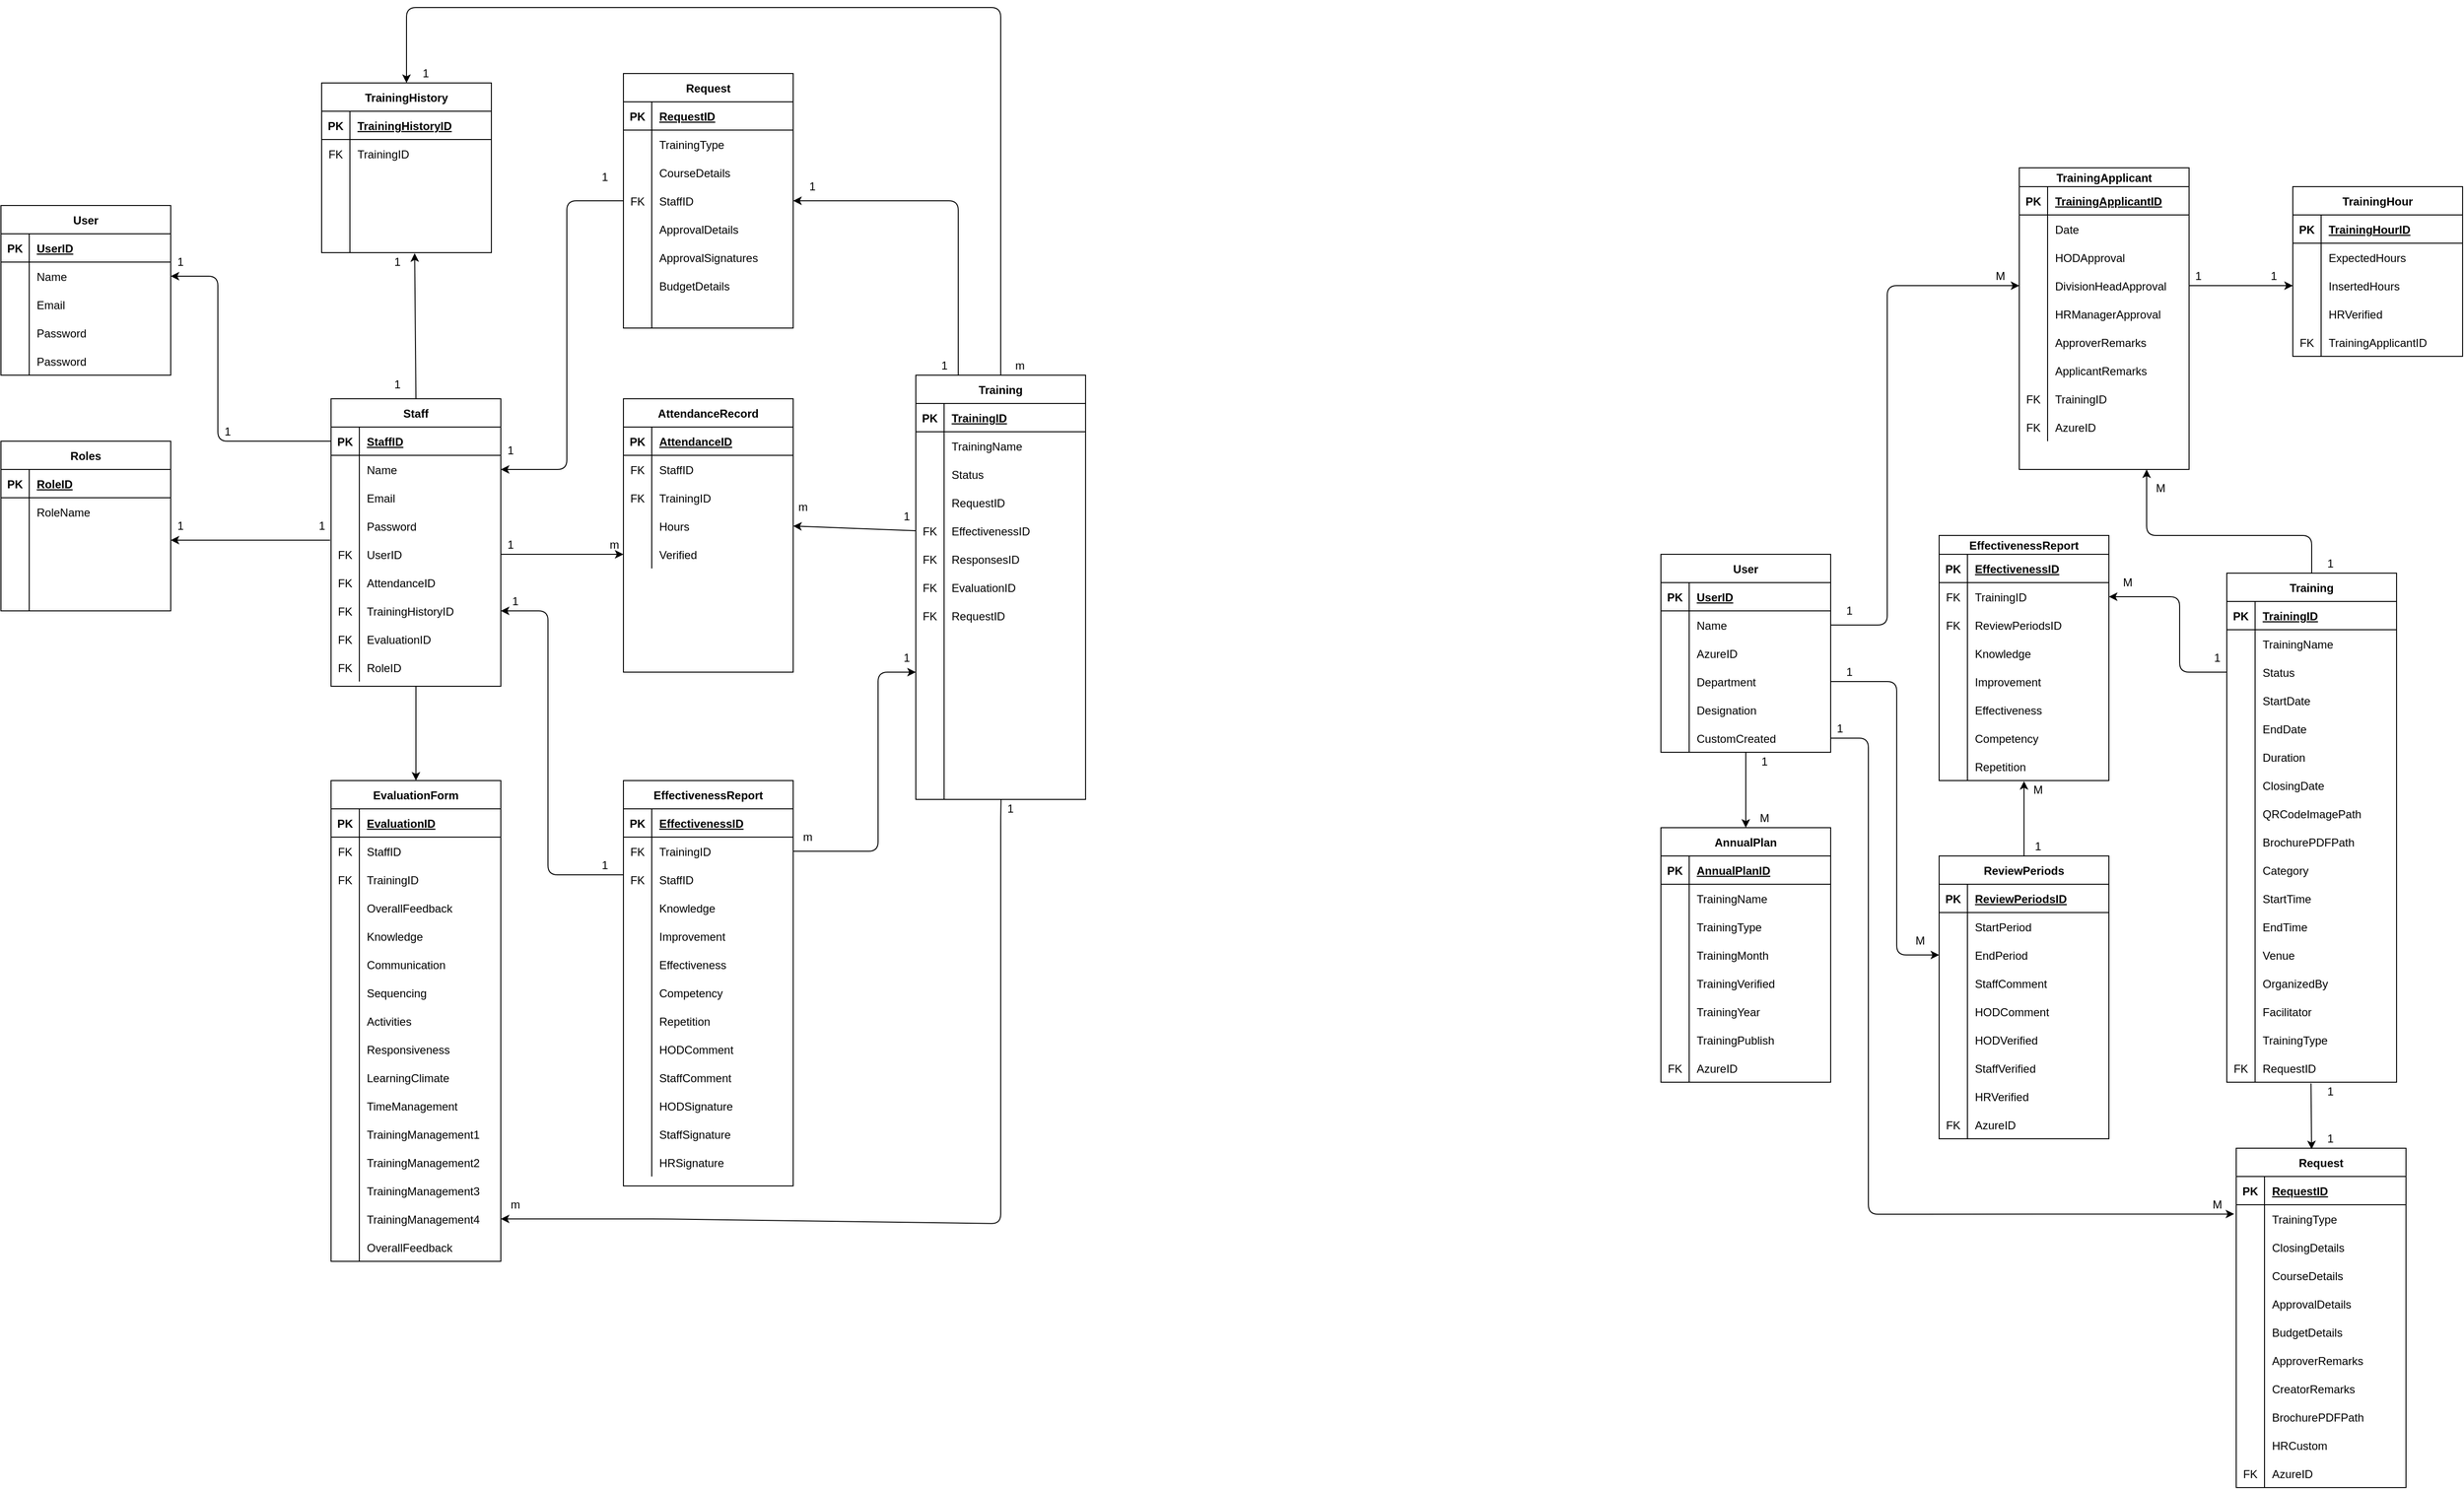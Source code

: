 <mxfile version="15.3.8" type="github">
  <diagram id="HzxfFv8c4vlXuRk-eBYo" name="Page-1">
    <mxGraphModel dx="2153" dy="653" grid="1" gridSize="10" guides="1" tooltips="1" connect="1" arrows="1" fold="1" page="1" pageScale="1" pageWidth="850" pageHeight="1100" math="0" shadow="0">
      <root>
        <mxCell id="0" />
        <mxCell id="1" parent="0" />
        <mxCell id="ItoOFYCDBJUmny0zR6xF-1" value="Staff" style="shape=table;startSize=30;container=1;collapsible=1;childLayout=tableLayout;fixedRows=1;rowLines=0;fontStyle=1;align=center;resizeLast=1;" parent="1" vertex="1">
          <mxGeometry x="-410" y="435" width="180" height="305" as="geometry" />
        </mxCell>
        <mxCell id="ItoOFYCDBJUmny0zR6xF-2" value="" style="shape=partialRectangle;collapsible=0;dropTarget=0;pointerEvents=0;fillColor=none;top=0;left=0;bottom=1;right=0;points=[[0,0.5],[1,0.5]];portConstraint=eastwest;" parent="ItoOFYCDBJUmny0zR6xF-1" vertex="1">
          <mxGeometry y="30" width="180" height="30" as="geometry" />
        </mxCell>
        <mxCell id="ItoOFYCDBJUmny0zR6xF-3" value="PK" style="shape=partialRectangle;connectable=0;fillColor=none;top=0;left=0;bottom=0;right=0;fontStyle=1;overflow=hidden;" parent="ItoOFYCDBJUmny0zR6xF-2" vertex="1">
          <mxGeometry width="30" height="30" as="geometry" />
        </mxCell>
        <mxCell id="ItoOFYCDBJUmny0zR6xF-4" value="StaffID" style="shape=partialRectangle;connectable=0;fillColor=none;top=0;left=0;bottom=0;right=0;align=left;spacingLeft=6;fontStyle=5;overflow=hidden;" parent="ItoOFYCDBJUmny0zR6xF-2" vertex="1">
          <mxGeometry x="30" width="150" height="30" as="geometry" />
        </mxCell>
        <mxCell id="ItoOFYCDBJUmny0zR6xF-5" value="" style="shape=partialRectangle;collapsible=0;dropTarget=0;pointerEvents=0;fillColor=none;top=0;left=0;bottom=0;right=0;points=[[0,0.5],[1,0.5]];portConstraint=eastwest;" parent="ItoOFYCDBJUmny0zR6xF-1" vertex="1">
          <mxGeometry y="60" width="180" height="30" as="geometry" />
        </mxCell>
        <mxCell id="ItoOFYCDBJUmny0zR6xF-6" value="" style="shape=partialRectangle;connectable=0;fillColor=none;top=0;left=0;bottom=0;right=0;editable=1;overflow=hidden;" parent="ItoOFYCDBJUmny0zR6xF-5" vertex="1">
          <mxGeometry width="30" height="30" as="geometry" />
        </mxCell>
        <mxCell id="ItoOFYCDBJUmny0zR6xF-7" value="Name" style="shape=partialRectangle;connectable=0;fillColor=none;top=0;left=0;bottom=0;right=0;align=left;spacingLeft=6;overflow=hidden;" parent="ItoOFYCDBJUmny0zR6xF-5" vertex="1">
          <mxGeometry x="30" width="150" height="30" as="geometry" />
        </mxCell>
        <mxCell id="ItoOFYCDBJUmny0zR6xF-8" value="" style="shape=partialRectangle;collapsible=0;dropTarget=0;pointerEvents=0;fillColor=none;top=0;left=0;bottom=0;right=0;points=[[0,0.5],[1,0.5]];portConstraint=eastwest;" parent="ItoOFYCDBJUmny0zR6xF-1" vertex="1">
          <mxGeometry y="90" width="180" height="30" as="geometry" />
        </mxCell>
        <mxCell id="ItoOFYCDBJUmny0zR6xF-9" value="" style="shape=partialRectangle;connectable=0;fillColor=none;top=0;left=0;bottom=0;right=0;editable=1;overflow=hidden;" parent="ItoOFYCDBJUmny0zR6xF-8" vertex="1">
          <mxGeometry width="30" height="30" as="geometry" />
        </mxCell>
        <mxCell id="ItoOFYCDBJUmny0zR6xF-10" value="Email" style="shape=partialRectangle;connectable=0;fillColor=none;top=0;left=0;bottom=0;right=0;align=left;spacingLeft=6;overflow=hidden;" parent="ItoOFYCDBJUmny0zR6xF-8" vertex="1">
          <mxGeometry x="30" width="150" height="30" as="geometry" />
        </mxCell>
        <mxCell id="ItoOFYCDBJUmny0zR6xF-11" value="" style="shape=partialRectangle;collapsible=0;dropTarget=0;pointerEvents=0;fillColor=none;top=0;left=0;bottom=0;right=0;points=[[0,0.5],[1,0.5]];portConstraint=eastwest;" parent="ItoOFYCDBJUmny0zR6xF-1" vertex="1">
          <mxGeometry y="120" width="180" height="30" as="geometry" />
        </mxCell>
        <mxCell id="ItoOFYCDBJUmny0zR6xF-12" value="" style="shape=partialRectangle;connectable=0;fillColor=none;top=0;left=0;bottom=0;right=0;editable=1;overflow=hidden;" parent="ItoOFYCDBJUmny0zR6xF-11" vertex="1">
          <mxGeometry width="30" height="30" as="geometry" />
        </mxCell>
        <mxCell id="ItoOFYCDBJUmny0zR6xF-13" value="Password" style="shape=partialRectangle;connectable=0;fillColor=none;top=0;left=0;bottom=0;right=0;align=left;spacingLeft=6;overflow=hidden;" parent="ItoOFYCDBJUmny0zR6xF-11" vertex="1">
          <mxGeometry x="30" width="150" height="30" as="geometry" />
        </mxCell>
        <mxCell id="ItoOFYCDBJUmny0zR6xF-27" value="" style="shape=partialRectangle;collapsible=0;dropTarget=0;pointerEvents=0;fillColor=none;top=0;left=0;bottom=0;right=0;points=[[0,0.5],[1,0.5]];portConstraint=eastwest;" parent="ItoOFYCDBJUmny0zR6xF-1" vertex="1">
          <mxGeometry y="150" width="180" height="30" as="geometry" />
        </mxCell>
        <mxCell id="ItoOFYCDBJUmny0zR6xF-28" value="FK" style="shape=partialRectangle;connectable=0;fillColor=none;top=0;left=0;bottom=0;right=0;editable=1;overflow=hidden;" parent="ItoOFYCDBJUmny0zR6xF-27" vertex="1">
          <mxGeometry width="30" height="30" as="geometry" />
        </mxCell>
        <mxCell id="ItoOFYCDBJUmny0zR6xF-29" value="UserID" style="shape=partialRectangle;connectable=0;fillColor=none;top=0;left=0;bottom=0;right=0;align=left;spacingLeft=6;overflow=hidden;" parent="ItoOFYCDBJUmny0zR6xF-27" vertex="1">
          <mxGeometry x="30" width="150" height="30" as="geometry" />
        </mxCell>
        <mxCell id="gPpT3ABouW45cR3JBbdF-81" value="" style="shape=partialRectangle;collapsible=0;dropTarget=0;pointerEvents=0;fillColor=none;top=0;left=0;bottom=0;right=0;points=[[0,0.5],[1,0.5]];portConstraint=eastwest;" parent="ItoOFYCDBJUmny0zR6xF-1" vertex="1">
          <mxGeometry y="180" width="180" height="30" as="geometry" />
        </mxCell>
        <mxCell id="gPpT3ABouW45cR3JBbdF-82" value="FK" style="shape=partialRectangle;connectable=0;fillColor=none;top=0;left=0;bottom=0;right=0;editable=1;overflow=hidden;" parent="gPpT3ABouW45cR3JBbdF-81" vertex="1">
          <mxGeometry width="30" height="30" as="geometry" />
        </mxCell>
        <mxCell id="gPpT3ABouW45cR3JBbdF-83" value="AttendanceID" style="shape=partialRectangle;connectable=0;fillColor=none;top=0;left=0;bottom=0;right=0;align=left;spacingLeft=6;overflow=hidden;" parent="gPpT3ABouW45cR3JBbdF-81" vertex="1">
          <mxGeometry x="30" width="150" height="30" as="geometry" />
        </mxCell>
        <mxCell id="gPpT3ABouW45cR3JBbdF-186" value="" style="shape=partialRectangle;collapsible=0;dropTarget=0;pointerEvents=0;fillColor=none;top=0;left=0;bottom=0;right=0;points=[[0,0.5],[1,0.5]];portConstraint=eastwest;" parent="ItoOFYCDBJUmny0zR6xF-1" vertex="1">
          <mxGeometry y="210" width="180" height="30" as="geometry" />
        </mxCell>
        <mxCell id="gPpT3ABouW45cR3JBbdF-187" value="FK" style="shape=partialRectangle;connectable=0;fillColor=none;top=0;left=0;bottom=0;right=0;editable=1;overflow=hidden;" parent="gPpT3ABouW45cR3JBbdF-186" vertex="1">
          <mxGeometry width="30" height="30" as="geometry" />
        </mxCell>
        <mxCell id="gPpT3ABouW45cR3JBbdF-188" value="TrainingHistoryID" style="shape=partialRectangle;connectable=0;fillColor=none;top=0;left=0;bottom=0;right=0;align=left;spacingLeft=6;overflow=hidden;" parent="gPpT3ABouW45cR3JBbdF-186" vertex="1">
          <mxGeometry x="30" width="150" height="30" as="geometry" />
        </mxCell>
        <mxCell id="gPpT3ABouW45cR3JBbdF-213" value="" style="shape=partialRectangle;collapsible=0;dropTarget=0;pointerEvents=0;fillColor=none;top=0;left=0;bottom=0;right=0;points=[[0,0.5],[1,0.5]];portConstraint=eastwest;" parent="ItoOFYCDBJUmny0zR6xF-1" vertex="1">
          <mxGeometry y="240" width="180" height="30" as="geometry" />
        </mxCell>
        <mxCell id="gPpT3ABouW45cR3JBbdF-214" value="FK" style="shape=partialRectangle;connectable=0;fillColor=none;top=0;left=0;bottom=0;right=0;editable=1;overflow=hidden;" parent="gPpT3ABouW45cR3JBbdF-213" vertex="1">
          <mxGeometry width="30" height="30" as="geometry" />
        </mxCell>
        <mxCell id="gPpT3ABouW45cR3JBbdF-215" value="EvaluationID" style="shape=partialRectangle;connectable=0;fillColor=none;top=0;left=0;bottom=0;right=0;align=left;spacingLeft=6;overflow=hidden;" parent="gPpT3ABouW45cR3JBbdF-213" vertex="1">
          <mxGeometry x="30" width="150" height="30" as="geometry" />
        </mxCell>
        <mxCell id="gPpT3ABouW45cR3JBbdF-303" value="" style="shape=partialRectangle;collapsible=0;dropTarget=0;pointerEvents=0;fillColor=none;top=0;left=0;bottom=0;right=0;points=[[0,0.5],[1,0.5]];portConstraint=eastwest;" parent="ItoOFYCDBJUmny0zR6xF-1" vertex="1">
          <mxGeometry y="270" width="180" height="30" as="geometry" />
        </mxCell>
        <mxCell id="gPpT3ABouW45cR3JBbdF-304" value="FK" style="shape=partialRectangle;connectable=0;fillColor=none;top=0;left=0;bottom=0;right=0;editable=1;overflow=hidden;" parent="gPpT3ABouW45cR3JBbdF-303" vertex="1">
          <mxGeometry width="30" height="30" as="geometry" />
        </mxCell>
        <mxCell id="gPpT3ABouW45cR3JBbdF-305" value="RoleID" style="shape=partialRectangle;connectable=0;fillColor=none;top=0;left=0;bottom=0;right=0;align=left;spacingLeft=6;overflow=hidden;" parent="gPpT3ABouW45cR3JBbdF-303" vertex="1">
          <mxGeometry x="30" width="150" height="30" as="geometry" />
        </mxCell>
        <mxCell id="ItoOFYCDBJUmny0zR6xF-14" value="Training" style="shape=table;startSize=30;container=1;collapsible=1;childLayout=tableLayout;fixedRows=1;rowLines=0;fontStyle=1;align=center;resizeLast=1;" parent="1" vertex="1">
          <mxGeometry x="210" y="410" width="180" height="450" as="geometry" />
        </mxCell>
        <mxCell id="ItoOFYCDBJUmny0zR6xF-15" value="" style="shape=partialRectangle;collapsible=0;dropTarget=0;pointerEvents=0;fillColor=none;top=0;left=0;bottom=1;right=0;points=[[0,0.5],[1,0.5]];portConstraint=eastwest;" parent="ItoOFYCDBJUmny0zR6xF-14" vertex="1">
          <mxGeometry y="30" width="180" height="30" as="geometry" />
        </mxCell>
        <mxCell id="ItoOFYCDBJUmny0zR6xF-16" value="PK" style="shape=partialRectangle;connectable=0;fillColor=none;top=0;left=0;bottom=0;right=0;fontStyle=1;overflow=hidden;" parent="ItoOFYCDBJUmny0zR6xF-15" vertex="1">
          <mxGeometry width="30" height="30" as="geometry" />
        </mxCell>
        <mxCell id="ItoOFYCDBJUmny0zR6xF-17" value="TrainingID" style="shape=partialRectangle;connectable=0;fillColor=none;top=0;left=0;bottom=0;right=0;align=left;spacingLeft=6;fontStyle=5;overflow=hidden;" parent="ItoOFYCDBJUmny0zR6xF-15" vertex="1">
          <mxGeometry x="30" width="150" height="30" as="geometry" />
        </mxCell>
        <mxCell id="ItoOFYCDBJUmny0zR6xF-18" value="" style="shape=partialRectangle;collapsible=0;dropTarget=0;pointerEvents=0;fillColor=none;top=0;left=0;bottom=0;right=0;points=[[0,0.5],[1,0.5]];portConstraint=eastwest;" parent="ItoOFYCDBJUmny0zR6xF-14" vertex="1">
          <mxGeometry y="60" width="180" height="30" as="geometry" />
        </mxCell>
        <mxCell id="ItoOFYCDBJUmny0zR6xF-19" value="" style="shape=partialRectangle;connectable=0;fillColor=none;top=0;left=0;bottom=0;right=0;editable=1;overflow=hidden;" parent="ItoOFYCDBJUmny0zR6xF-18" vertex="1">
          <mxGeometry width="30" height="30" as="geometry" />
        </mxCell>
        <mxCell id="ItoOFYCDBJUmny0zR6xF-20" value="TrainingName" style="shape=partialRectangle;connectable=0;fillColor=none;top=0;left=0;bottom=0;right=0;align=left;spacingLeft=6;overflow=hidden;" parent="ItoOFYCDBJUmny0zR6xF-18" vertex="1">
          <mxGeometry x="30" width="150" height="30" as="geometry" />
        </mxCell>
        <mxCell id="gPpT3ABouW45cR3JBbdF-140" value="" style="shape=partialRectangle;collapsible=0;dropTarget=0;pointerEvents=0;fillColor=none;top=0;left=0;bottom=0;right=0;points=[[0,0.5],[1,0.5]];portConstraint=eastwest;" parent="ItoOFYCDBJUmny0zR6xF-14" vertex="1">
          <mxGeometry y="90" width="180" height="30" as="geometry" />
        </mxCell>
        <mxCell id="gPpT3ABouW45cR3JBbdF-141" value="" style="shape=partialRectangle;connectable=0;fillColor=none;top=0;left=0;bottom=0;right=0;editable=1;overflow=hidden;" parent="gPpT3ABouW45cR3JBbdF-140" vertex="1">
          <mxGeometry width="30" height="30" as="geometry" />
        </mxCell>
        <mxCell id="gPpT3ABouW45cR3JBbdF-142" value="Status" style="shape=partialRectangle;connectable=0;fillColor=none;top=0;left=0;bottom=0;right=0;align=left;spacingLeft=6;overflow=hidden;" parent="gPpT3ABouW45cR3JBbdF-140" vertex="1">
          <mxGeometry x="30" width="150" height="30" as="geometry" />
        </mxCell>
        <mxCell id="gPpT3ABouW45cR3JBbdF-143" value="" style="shape=partialRectangle;collapsible=0;dropTarget=0;pointerEvents=0;fillColor=none;top=0;left=0;bottom=0;right=0;points=[[0,0.5],[1,0.5]];portConstraint=eastwest;" parent="ItoOFYCDBJUmny0zR6xF-14" vertex="1">
          <mxGeometry y="120" width="180" height="30" as="geometry" />
        </mxCell>
        <mxCell id="gPpT3ABouW45cR3JBbdF-144" value="" style="shape=partialRectangle;connectable=0;fillColor=none;top=0;left=0;bottom=0;right=0;editable=1;overflow=hidden;" parent="gPpT3ABouW45cR3JBbdF-143" vertex="1">
          <mxGeometry width="30" height="30" as="geometry" />
        </mxCell>
        <mxCell id="gPpT3ABouW45cR3JBbdF-145" value="RequestID" style="shape=partialRectangle;connectable=0;fillColor=none;top=0;left=0;bottom=0;right=0;align=left;spacingLeft=6;overflow=hidden;" parent="gPpT3ABouW45cR3JBbdF-143" vertex="1">
          <mxGeometry x="30" width="150" height="30" as="geometry" />
        </mxCell>
        <mxCell id="gPpT3ABouW45cR3JBbdF-146" value="" style="shape=partialRectangle;collapsible=0;dropTarget=0;pointerEvents=0;fillColor=none;top=0;left=0;bottom=0;right=0;points=[[0,0.5],[1,0.5]];portConstraint=eastwest;" parent="ItoOFYCDBJUmny0zR6xF-14" vertex="1">
          <mxGeometry y="150" width="180" height="30" as="geometry" />
        </mxCell>
        <mxCell id="gPpT3ABouW45cR3JBbdF-147" value="FK" style="shape=partialRectangle;connectable=0;fillColor=none;top=0;left=0;bottom=0;right=0;editable=1;overflow=hidden;" parent="gPpT3ABouW45cR3JBbdF-146" vertex="1">
          <mxGeometry width="30" height="30" as="geometry" />
        </mxCell>
        <mxCell id="gPpT3ABouW45cR3JBbdF-148" value="EffectivenessID" style="shape=partialRectangle;connectable=0;fillColor=none;top=0;left=0;bottom=0;right=0;align=left;spacingLeft=6;overflow=hidden;" parent="gPpT3ABouW45cR3JBbdF-146" vertex="1">
          <mxGeometry x="30" width="150" height="30" as="geometry" />
        </mxCell>
        <mxCell id="gPpT3ABouW45cR3JBbdF-149" value="" style="shape=partialRectangle;collapsible=0;dropTarget=0;pointerEvents=0;fillColor=none;top=0;left=0;bottom=0;right=0;points=[[0,0.5],[1,0.5]];portConstraint=eastwest;" parent="ItoOFYCDBJUmny0zR6xF-14" vertex="1">
          <mxGeometry y="180" width="180" height="30" as="geometry" />
        </mxCell>
        <mxCell id="gPpT3ABouW45cR3JBbdF-150" value="FK" style="shape=partialRectangle;connectable=0;fillColor=none;top=0;left=0;bottom=0;right=0;editable=1;overflow=hidden;" parent="gPpT3ABouW45cR3JBbdF-149" vertex="1">
          <mxGeometry width="30" height="30" as="geometry" />
        </mxCell>
        <mxCell id="gPpT3ABouW45cR3JBbdF-151" value="ResponsesID" style="shape=partialRectangle;connectable=0;fillColor=none;top=0;left=0;bottom=0;right=0;align=left;spacingLeft=6;overflow=hidden;" parent="gPpT3ABouW45cR3JBbdF-149" vertex="1">
          <mxGeometry x="30" width="150" height="30" as="geometry" />
        </mxCell>
        <mxCell id="gPpT3ABouW45cR3JBbdF-216" value="" style="shape=partialRectangle;collapsible=0;dropTarget=0;pointerEvents=0;fillColor=none;top=0;left=0;bottom=0;right=0;points=[[0,0.5],[1,0.5]];portConstraint=eastwest;" parent="ItoOFYCDBJUmny0zR6xF-14" vertex="1">
          <mxGeometry y="210" width="180" height="30" as="geometry" />
        </mxCell>
        <mxCell id="gPpT3ABouW45cR3JBbdF-217" value="FK" style="shape=partialRectangle;connectable=0;fillColor=none;top=0;left=0;bottom=0;right=0;editable=1;overflow=hidden;" parent="gPpT3ABouW45cR3JBbdF-216" vertex="1">
          <mxGeometry width="30" height="30" as="geometry" />
        </mxCell>
        <mxCell id="gPpT3ABouW45cR3JBbdF-218" value="EvaluationID" style="shape=partialRectangle;connectable=0;fillColor=none;top=0;left=0;bottom=0;right=0;align=left;spacingLeft=6;overflow=hidden;" parent="gPpT3ABouW45cR3JBbdF-216" vertex="1">
          <mxGeometry x="30" width="150" height="30" as="geometry" />
        </mxCell>
        <mxCell id="ItoOFYCDBJUmny0zR6xF-21" value="" style="shape=partialRectangle;collapsible=0;dropTarget=0;pointerEvents=0;fillColor=none;top=0;left=0;bottom=0;right=0;points=[[0,0.5],[1,0.5]];portConstraint=eastwest;" parent="ItoOFYCDBJUmny0zR6xF-14" vertex="1">
          <mxGeometry y="240" width="180" height="30" as="geometry" />
        </mxCell>
        <mxCell id="ItoOFYCDBJUmny0zR6xF-22" value="FK" style="shape=partialRectangle;connectable=0;fillColor=none;top=0;left=0;bottom=0;right=0;editable=1;overflow=hidden;" parent="ItoOFYCDBJUmny0zR6xF-21" vertex="1">
          <mxGeometry width="30" height="30" as="geometry" />
        </mxCell>
        <mxCell id="ItoOFYCDBJUmny0zR6xF-23" value="RequestID" style="shape=partialRectangle;connectable=0;fillColor=none;top=0;left=0;bottom=0;right=0;align=left;spacingLeft=6;overflow=hidden;" parent="ItoOFYCDBJUmny0zR6xF-21" vertex="1">
          <mxGeometry x="30" width="150" height="30" as="geometry" />
        </mxCell>
        <mxCell id="ItoOFYCDBJUmny0zR6xF-24" value="" style="shape=partialRectangle;collapsible=0;dropTarget=0;pointerEvents=0;fillColor=none;top=0;left=0;bottom=0;right=0;points=[[0,0.5],[1,0.5]];portConstraint=eastwest;" parent="ItoOFYCDBJUmny0zR6xF-14" vertex="1">
          <mxGeometry y="270" width="180" height="30" as="geometry" />
        </mxCell>
        <mxCell id="ItoOFYCDBJUmny0zR6xF-25" value="" style="shape=partialRectangle;connectable=0;fillColor=none;top=0;left=0;bottom=0;right=0;editable=1;overflow=hidden;" parent="ItoOFYCDBJUmny0zR6xF-24" vertex="1">
          <mxGeometry width="30" height="30" as="geometry" />
        </mxCell>
        <mxCell id="ItoOFYCDBJUmny0zR6xF-26" value="" style="shape=partialRectangle;connectable=0;fillColor=none;top=0;left=0;bottom=0;right=0;align=left;spacingLeft=6;overflow=hidden;" parent="ItoOFYCDBJUmny0zR6xF-24" vertex="1">
          <mxGeometry x="30" width="150" height="30" as="geometry" />
        </mxCell>
        <mxCell id="gPpT3ABouW45cR3JBbdF-121" value="" style="shape=partialRectangle;collapsible=0;dropTarget=0;pointerEvents=0;fillColor=none;top=0;left=0;bottom=0;right=0;points=[[0,0.5],[1,0.5]];portConstraint=eastwest;" parent="ItoOFYCDBJUmny0zR6xF-14" vertex="1">
          <mxGeometry y="300" width="180" height="30" as="geometry" />
        </mxCell>
        <mxCell id="gPpT3ABouW45cR3JBbdF-122" value="" style="shape=partialRectangle;connectable=0;fillColor=none;top=0;left=0;bottom=0;right=0;editable=1;overflow=hidden;" parent="gPpT3ABouW45cR3JBbdF-121" vertex="1">
          <mxGeometry width="30" height="30" as="geometry" />
        </mxCell>
        <mxCell id="gPpT3ABouW45cR3JBbdF-123" value="" style="shape=partialRectangle;connectable=0;fillColor=none;top=0;left=0;bottom=0;right=0;align=left;spacingLeft=6;overflow=hidden;" parent="gPpT3ABouW45cR3JBbdF-121" vertex="1">
          <mxGeometry x="30" width="150" height="30" as="geometry" />
        </mxCell>
        <mxCell id="gPpT3ABouW45cR3JBbdF-124" value="" style="shape=partialRectangle;collapsible=0;dropTarget=0;pointerEvents=0;fillColor=none;top=0;left=0;bottom=0;right=0;points=[[0,0.5],[1,0.5]];portConstraint=eastwest;" parent="ItoOFYCDBJUmny0zR6xF-14" vertex="1">
          <mxGeometry y="330" width="180" height="30" as="geometry" />
        </mxCell>
        <mxCell id="gPpT3ABouW45cR3JBbdF-125" value="" style="shape=partialRectangle;connectable=0;fillColor=none;top=0;left=0;bottom=0;right=0;editable=1;overflow=hidden;" parent="gPpT3ABouW45cR3JBbdF-124" vertex="1">
          <mxGeometry width="30" height="30" as="geometry" />
        </mxCell>
        <mxCell id="gPpT3ABouW45cR3JBbdF-126" value="" style="shape=partialRectangle;connectable=0;fillColor=none;top=0;left=0;bottom=0;right=0;align=left;spacingLeft=6;overflow=hidden;" parent="gPpT3ABouW45cR3JBbdF-124" vertex="1">
          <mxGeometry x="30" width="150" height="30" as="geometry" />
        </mxCell>
        <mxCell id="gPpT3ABouW45cR3JBbdF-127" value="" style="shape=partialRectangle;collapsible=0;dropTarget=0;pointerEvents=0;fillColor=none;top=0;left=0;bottom=0;right=0;points=[[0,0.5],[1,0.5]];portConstraint=eastwest;" parent="ItoOFYCDBJUmny0zR6xF-14" vertex="1">
          <mxGeometry y="360" width="180" height="30" as="geometry" />
        </mxCell>
        <mxCell id="gPpT3ABouW45cR3JBbdF-128" value="" style="shape=partialRectangle;connectable=0;fillColor=none;top=0;left=0;bottom=0;right=0;editable=1;overflow=hidden;" parent="gPpT3ABouW45cR3JBbdF-127" vertex="1">
          <mxGeometry width="30" height="30" as="geometry" />
        </mxCell>
        <mxCell id="gPpT3ABouW45cR3JBbdF-129" value="" style="shape=partialRectangle;connectable=0;fillColor=none;top=0;left=0;bottom=0;right=0;align=left;spacingLeft=6;overflow=hidden;" parent="gPpT3ABouW45cR3JBbdF-127" vertex="1">
          <mxGeometry x="30" width="150" height="30" as="geometry" />
        </mxCell>
        <mxCell id="gPpT3ABouW45cR3JBbdF-130" value="" style="shape=partialRectangle;collapsible=0;dropTarget=0;pointerEvents=0;fillColor=none;top=0;left=0;bottom=0;right=0;points=[[0,0.5],[1,0.5]];portConstraint=eastwest;" parent="ItoOFYCDBJUmny0zR6xF-14" vertex="1">
          <mxGeometry y="390" width="180" height="30" as="geometry" />
        </mxCell>
        <mxCell id="gPpT3ABouW45cR3JBbdF-131" value="" style="shape=partialRectangle;connectable=0;fillColor=none;top=0;left=0;bottom=0;right=0;editable=1;overflow=hidden;" parent="gPpT3ABouW45cR3JBbdF-130" vertex="1">
          <mxGeometry width="30" height="30" as="geometry" />
        </mxCell>
        <mxCell id="gPpT3ABouW45cR3JBbdF-132" value="" style="shape=partialRectangle;connectable=0;fillColor=none;top=0;left=0;bottom=0;right=0;align=left;spacingLeft=6;overflow=hidden;" parent="gPpT3ABouW45cR3JBbdF-130" vertex="1">
          <mxGeometry x="30" width="150" height="30" as="geometry" />
        </mxCell>
        <mxCell id="gPpT3ABouW45cR3JBbdF-133" value="" style="shape=partialRectangle;collapsible=0;dropTarget=0;pointerEvents=0;fillColor=none;top=0;left=0;bottom=0;right=0;points=[[0,0.5],[1,0.5]];portConstraint=eastwest;" parent="ItoOFYCDBJUmny0zR6xF-14" vertex="1">
          <mxGeometry y="420" width="180" height="30" as="geometry" />
        </mxCell>
        <mxCell id="gPpT3ABouW45cR3JBbdF-134" value="" style="shape=partialRectangle;connectable=0;fillColor=none;top=0;left=0;bottom=0;right=0;editable=1;overflow=hidden;" parent="gPpT3ABouW45cR3JBbdF-133" vertex="1">
          <mxGeometry width="30" height="30" as="geometry" />
        </mxCell>
        <mxCell id="gPpT3ABouW45cR3JBbdF-135" value="" style="shape=partialRectangle;connectable=0;fillColor=none;top=0;left=0;bottom=0;right=0;align=left;spacingLeft=6;overflow=hidden;" parent="gPpT3ABouW45cR3JBbdF-133" vertex="1">
          <mxGeometry x="30" width="150" height="30" as="geometry" />
        </mxCell>
        <mxCell id="gPpT3ABouW45cR3JBbdF-1" value="EffectivenessReport" style="shape=table;startSize=30;container=1;collapsible=1;childLayout=tableLayout;fixedRows=1;rowLines=0;fontStyle=1;align=center;resizeLast=1;" parent="1" vertex="1">
          <mxGeometry x="-100" y="840" width="180" height="430" as="geometry" />
        </mxCell>
        <mxCell id="gPpT3ABouW45cR3JBbdF-2" value="" style="shape=partialRectangle;collapsible=0;dropTarget=0;pointerEvents=0;fillColor=none;top=0;left=0;bottom=1;right=0;points=[[0,0.5],[1,0.5]];portConstraint=eastwest;" parent="gPpT3ABouW45cR3JBbdF-1" vertex="1">
          <mxGeometry y="30" width="180" height="30" as="geometry" />
        </mxCell>
        <mxCell id="gPpT3ABouW45cR3JBbdF-3" value="PK" style="shape=partialRectangle;connectable=0;fillColor=none;top=0;left=0;bottom=0;right=0;fontStyle=1;overflow=hidden;" parent="gPpT3ABouW45cR3JBbdF-2" vertex="1">
          <mxGeometry width="30" height="30" as="geometry" />
        </mxCell>
        <mxCell id="gPpT3ABouW45cR3JBbdF-4" value="EffectivenessID" style="shape=partialRectangle;connectable=0;fillColor=none;top=0;left=0;bottom=0;right=0;align=left;spacingLeft=6;fontStyle=5;overflow=hidden;" parent="gPpT3ABouW45cR3JBbdF-2" vertex="1">
          <mxGeometry x="30" width="150" height="30" as="geometry" />
        </mxCell>
        <mxCell id="gPpT3ABouW45cR3JBbdF-5" value="" style="shape=partialRectangle;collapsible=0;dropTarget=0;pointerEvents=0;fillColor=none;top=0;left=0;bottom=0;right=0;points=[[0,0.5],[1,0.5]];portConstraint=eastwest;" parent="gPpT3ABouW45cR3JBbdF-1" vertex="1">
          <mxGeometry y="60" width="180" height="30" as="geometry" />
        </mxCell>
        <mxCell id="gPpT3ABouW45cR3JBbdF-6" value="FK" style="shape=partialRectangle;connectable=0;fillColor=none;top=0;left=0;bottom=0;right=0;editable=1;overflow=hidden;" parent="gPpT3ABouW45cR3JBbdF-5" vertex="1">
          <mxGeometry width="30" height="30" as="geometry" />
        </mxCell>
        <mxCell id="gPpT3ABouW45cR3JBbdF-7" value="TrainingID" style="shape=partialRectangle;connectable=0;fillColor=none;top=0;left=0;bottom=0;right=0;align=left;spacingLeft=6;overflow=hidden;" parent="gPpT3ABouW45cR3JBbdF-5" vertex="1">
          <mxGeometry x="30" width="150" height="30" as="geometry" />
        </mxCell>
        <mxCell id="gPpT3ABouW45cR3JBbdF-253" value="" style="shape=partialRectangle;collapsible=0;dropTarget=0;pointerEvents=0;fillColor=none;top=0;left=0;bottom=0;right=0;points=[[0,0.5],[1,0.5]];portConstraint=eastwest;" parent="gPpT3ABouW45cR3JBbdF-1" vertex="1">
          <mxGeometry y="90" width="180" height="30" as="geometry" />
        </mxCell>
        <mxCell id="gPpT3ABouW45cR3JBbdF-254" value="FK" style="shape=partialRectangle;connectable=0;fillColor=none;top=0;left=0;bottom=0;right=0;editable=1;overflow=hidden;" parent="gPpT3ABouW45cR3JBbdF-253" vertex="1">
          <mxGeometry width="30" height="30" as="geometry" />
        </mxCell>
        <mxCell id="gPpT3ABouW45cR3JBbdF-255" value="StaffID" style="shape=partialRectangle;connectable=0;fillColor=none;top=0;left=0;bottom=0;right=0;align=left;spacingLeft=6;overflow=hidden;" parent="gPpT3ABouW45cR3JBbdF-253" vertex="1">
          <mxGeometry x="30" width="150" height="30" as="geometry" />
        </mxCell>
        <mxCell id="gPpT3ABouW45cR3JBbdF-8" value="" style="shape=partialRectangle;collapsible=0;dropTarget=0;pointerEvents=0;fillColor=none;top=0;left=0;bottom=0;right=0;points=[[0,0.5],[1,0.5]];portConstraint=eastwest;" parent="gPpT3ABouW45cR3JBbdF-1" vertex="1">
          <mxGeometry y="120" width="180" height="30" as="geometry" />
        </mxCell>
        <mxCell id="gPpT3ABouW45cR3JBbdF-9" value="" style="shape=partialRectangle;connectable=0;fillColor=none;top=0;left=0;bottom=0;right=0;editable=1;overflow=hidden;" parent="gPpT3ABouW45cR3JBbdF-8" vertex="1">
          <mxGeometry width="30" height="30" as="geometry" />
        </mxCell>
        <mxCell id="gPpT3ABouW45cR3JBbdF-10" value="Knowledge" style="shape=partialRectangle;connectable=0;fillColor=none;top=0;left=0;bottom=0;right=0;align=left;spacingLeft=6;overflow=hidden;" parent="gPpT3ABouW45cR3JBbdF-8" vertex="1">
          <mxGeometry x="30" width="150" height="30" as="geometry" />
        </mxCell>
        <mxCell id="gPpT3ABouW45cR3JBbdF-11" value="" style="shape=partialRectangle;collapsible=0;dropTarget=0;pointerEvents=0;fillColor=none;top=0;left=0;bottom=0;right=0;points=[[0,0.5],[1,0.5]];portConstraint=eastwest;" parent="gPpT3ABouW45cR3JBbdF-1" vertex="1">
          <mxGeometry y="150" width="180" height="30" as="geometry" />
        </mxCell>
        <mxCell id="gPpT3ABouW45cR3JBbdF-12" value="" style="shape=partialRectangle;connectable=0;fillColor=none;top=0;left=0;bottom=0;right=0;editable=1;overflow=hidden;" parent="gPpT3ABouW45cR3JBbdF-11" vertex="1">
          <mxGeometry width="30" height="30" as="geometry" />
        </mxCell>
        <mxCell id="gPpT3ABouW45cR3JBbdF-13" value="Improvement" style="shape=partialRectangle;connectable=0;fillColor=none;top=0;left=0;bottom=0;right=0;align=left;spacingLeft=6;overflow=hidden;" parent="gPpT3ABouW45cR3JBbdF-11" vertex="1">
          <mxGeometry x="30" width="150" height="30" as="geometry" />
        </mxCell>
        <mxCell id="gPpT3ABouW45cR3JBbdF-14" value="" style="shape=partialRectangle;collapsible=0;dropTarget=0;pointerEvents=0;fillColor=none;top=0;left=0;bottom=0;right=0;points=[[0,0.5],[1,0.5]];portConstraint=eastwest;" parent="gPpT3ABouW45cR3JBbdF-1" vertex="1">
          <mxGeometry y="180" width="180" height="30" as="geometry" />
        </mxCell>
        <mxCell id="gPpT3ABouW45cR3JBbdF-15" value="" style="shape=partialRectangle;connectable=0;fillColor=none;top=0;left=0;bottom=0;right=0;editable=1;overflow=hidden;" parent="gPpT3ABouW45cR3JBbdF-14" vertex="1">
          <mxGeometry width="30" height="30" as="geometry" />
        </mxCell>
        <mxCell id="gPpT3ABouW45cR3JBbdF-16" value="Effectiveness" style="shape=partialRectangle;connectable=0;fillColor=none;top=0;left=0;bottom=0;right=0;align=left;spacingLeft=6;overflow=hidden;" parent="gPpT3ABouW45cR3JBbdF-14" vertex="1">
          <mxGeometry x="30" width="150" height="30" as="geometry" />
        </mxCell>
        <mxCell id="gPpT3ABouW45cR3JBbdF-115" value="" style="shape=partialRectangle;collapsible=0;dropTarget=0;pointerEvents=0;fillColor=none;top=0;left=0;bottom=0;right=0;points=[[0,0.5],[1,0.5]];portConstraint=eastwest;" parent="gPpT3ABouW45cR3JBbdF-1" vertex="1">
          <mxGeometry y="210" width="180" height="30" as="geometry" />
        </mxCell>
        <mxCell id="gPpT3ABouW45cR3JBbdF-116" value="" style="shape=partialRectangle;connectable=0;fillColor=none;top=0;left=0;bottom=0;right=0;editable=1;overflow=hidden;" parent="gPpT3ABouW45cR3JBbdF-115" vertex="1">
          <mxGeometry width="30" height="30" as="geometry" />
        </mxCell>
        <mxCell id="gPpT3ABouW45cR3JBbdF-117" value="Competency" style="shape=partialRectangle;connectable=0;fillColor=none;top=0;left=0;bottom=0;right=0;align=left;spacingLeft=6;overflow=hidden;" parent="gPpT3ABouW45cR3JBbdF-115" vertex="1">
          <mxGeometry x="30" width="150" height="30" as="geometry" />
        </mxCell>
        <mxCell id="gPpT3ABouW45cR3JBbdF-118" value="" style="shape=partialRectangle;collapsible=0;dropTarget=0;pointerEvents=0;fillColor=none;top=0;left=0;bottom=0;right=0;points=[[0,0.5],[1,0.5]];portConstraint=eastwest;" parent="gPpT3ABouW45cR3JBbdF-1" vertex="1">
          <mxGeometry y="240" width="180" height="30" as="geometry" />
        </mxCell>
        <mxCell id="gPpT3ABouW45cR3JBbdF-119" value="" style="shape=partialRectangle;connectable=0;fillColor=none;top=0;left=0;bottom=0;right=0;editable=1;overflow=hidden;" parent="gPpT3ABouW45cR3JBbdF-118" vertex="1">
          <mxGeometry width="30" height="30" as="geometry" />
        </mxCell>
        <mxCell id="gPpT3ABouW45cR3JBbdF-120" value="Repetition" style="shape=partialRectangle;connectable=0;fillColor=none;top=0;left=0;bottom=0;right=0;align=left;spacingLeft=6;overflow=hidden;" parent="gPpT3ABouW45cR3JBbdF-118" vertex="1">
          <mxGeometry x="30" width="150" height="30" as="geometry" />
        </mxCell>
        <mxCell id="gPpT3ABouW45cR3JBbdF-247" value="" style="shape=partialRectangle;collapsible=0;dropTarget=0;pointerEvents=0;fillColor=none;top=0;left=0;bottom=0;right=0;points=[[0,0.5],[1,0.5]];portConstraint=eastwest;" parent="gPpT3ABouW45cR3JBbdF-1" vertex="1">
          <mxGeometry y="270" width="180" height="30" as="geometry" />
        </mxCell>
        <mxCell id="gPpT3ABouW45cR3JBbdF-248" value="" style="shape=partialRectangle;connectable=0;fillColor=none;top=0;left=0;bottom=0;right=0;editable=1;overflow=hidden;" parent="gPpT3ABouW45cR3JBbdF-247" vertex="1">
          <mxGeometry width="30" height="30" as="geometry" />
        </mxCell>
        <mxCell id="gPpT3ABouW45cR3JBbdF-249" value="HODComment" style="shape=partialRectangle;connectable=0;fillColor=none;top=0;left=0;bottom=0;right=0;align=left;spacingLeft=6;overflow=hidden;" parent="gPpT3ABouW45cR3JBbdF-247" vertex="1">
          <mxGeometry x="30" width="150" height="30" as="geometry" />
        </mxCell>
        <mxCell id="gPpT3ABouW45cR3JBbdF-250" value="" style="shape=partialRectangle;collapsible=0;dropTarget=0;pointerEvents=0;fillColor=none;top=0;left=0;bottom=0;right=0;points=[[0,0.5],[1,0.5]];portConstraint=eastwest;" parent="gPpT3ABouW45cR3JBbdF-1" vertex="1">
          <mxGeometry y="300" width="180" height="30" as="geometry" />
        </mxCell>
        <mxCell id="gPpT3ABouW45cR3JBbdF-251" value="" style="shape=partialRectangle;connectable=0;fillColor=none;top=0;left=0;bottom=0;right=0;editable=1;overflow=hidden;" parent="gPpT3ABouW45cR3JBbdF-250" vertex="1">
          <mxGeometry width="30" height="30" as="geometry" />
        </mxCell>
        <mxCell id="gPpT3ABouW45cR3JBbdF-252" value="StaffComment" style="shape=partialRectangle;connectable=0;fillColor=none;top=0;left=0;bottom=0;right=0;align=left;spacingLeft=6;overflow=hidden;" parent="gPpT3ABouW45cR3JBbdF-250" vertex="1">
          <mxGeometry x="30" width="150" height="30" as="geometry" />
        </mxCell>
        <mxCell id="gPpT3ABouW45cR3JBbdF-256" value="" style="shape=partialRectangle;collapsible=0;dropTarget=0;pointerEvents=0;fillColor=none;top=0;left=0;bottom=0;right=0;points=[[0,0.5],[1,0.5]];portConstraint=eastwest;" parent="gPpT3ABouW45cR3JBbdF-1" vertex="1">
          <mxGeometry y="330" width="180" height="30" as="geometry" />
        </mxCell>
        <mxCell id="gPpT3ABouW45cR3JBbdF-257" value="" style="shape=partialRectangle;connectable=0;fillColor=none;top=0;left=0;bottom=0;right=0;editable=1;overflow=hidden;" parent="gPpT3ABouW45cR3JBbdF-256" vertex="1">
          <mxGeometry width="30" height="30" as="geometry" />
        </mxCell>
        <mxCell id="gPpT3ABouW45cR3JBbdF-258" value="HODSignature" style="shape=partialRectangle;connectable=0;fillColor=none;top=0;left=0;bottom=0;right=0;align=left;spacingLeft=6;overflow=hidden;" parent="gPpT3ABouW45cR3JBbdF-256" vertex="1">
          <mxGeometry x="30" width="150" height="30" as="geometry" />
        </mxCell>
        <mxCell id="gPpT3ABouW45cR3JBbdF-259" value="" style="shape=partialRectangle;collapsible=0;dropTarget=0;pointerEvents=0;fillColor=none;top=0;left=0;bottom=0;right=0;points=[[0,0.5],[1,0.5]];portConstraint=eastwest;" parent="gPpT3ABouW45cR3JBbdF-1" vertex="1">
          <mxGeometry y="360" width="180" height="30" as="geometry" />
        </mxCell>
        <mxCell id="gPpT3ABouW45cR3JBbdF-260" value="" style="shape=partialRectangle;connectable=0;fillColor=none;top=0;left=0;bottom=0;right=0;editable=1;overflow=hidden;" parent="gPpT3ABouW45cR3JBbdF-259" vertex="1">
          <mxGeometry width="30" height="30" as="geometry" />
        </mxCell>
        <mxCell id="gPpT3ABouW45cR3JBbdF-261" value="StaffSignature" style="shape=partialRectangle;connectable=0;fillColor=none;top=0;left=0;bottom=0;right=0;align=left;spacingLeft=6;overflow=hidden;" parent="gPpT3ABouW45cR3JBbdF-259" vertex="1">
          <mxGeometry x="30" width="150" height="30" as="geometry" />
        </mxCell>
        <mxCell id="gPpT3ABouW45cR3JBbdF-262" value="" style="shape=partialRectangle;collapsible=0;dropTarget=0;pointerEvents=0;fillColor=none;top=0;left=0;bottom=0;right=0;points=[[0,0.5],[1,0.5]];portConstraint=eastwest;" parent="gPpT3ABouW45cR3JBbdF-1" vertex="1">
          <mxGeometry y="390" width="180" height="30" as="geometry" />
        </mxCell>
        <mxCell id="gPpT3ABouW45cR3JBbdF-263" value="" style="shape=partialRectangle;connectable=0;fillColor=none;top=0;left=0;bottom=0;right=0;editable=1;overflow=hidden;" parent="gPpT3ABouW45cR3JBbdF-262" vertex="1">
          <mxGeometry width="30" height="30" as="geometry" />
        </mxCell>
        <mxCell id="gPpT3ABouW45cR3JBbdF-264" value="HRSignature" style="shape=partialRectangle;connectable=0;fillColor=none;top=0;left=0;bottom=0;right=0;align=left;spacingLeft=6;overflow=hidden;" parent="gPpT3ABouW45cR3JBbdF-262" vertex="1">
          <mxGeometry x="30" width="150" height="30" as="geometry" />
        </mxCell>
        <mxCell id="gPpT3ABouW45cR3JBbdF-17" value="EvaluationForm" style="shape=table;startSize=30;container=1;collapsible=1;childLayout=tableLayout;fixedRows=1;rowLines=0;fontStyle=1;align=center;resizeLast=1;" parent="1" vertex="1">
          <mxGeometry x="-410" y="840" width="180" height="510" as="geometry" />
        </mxCell>
        <mxCell id="gPpT3ABouW45cR3JBbdF-18" value="" style="shape=partialRectangle;collapsible=0;dropTarget=0;pointerEvents=0;fillColor=none;top=0;left=0;bottom=1;right=0;points=[[0,0.5],[1,0.5]];portConstraint=eastwest;" parent="gPpT3ABouW45cR3JBbdF-17" vertex="1">
          <mxGeometry y="30" width="180" height="30" as="geometry" />
        </mxCell>
        <mxCell id="gPpT3ABouW45cR3JBbdF-19" value="PK" style="shape=partialRectangle;connectable=0;fillColor=none;top=0;left=0;bottom=0;right=0;fontStyle=1;overflow=hidden;" parent="gPpT3ABouW45cR3JBbdF-18" vertex="1">
          <mxGeometry width="30" height="30" as="geometry" />
        </mxCell>
        <mxCell id="gPpT3ABouW45cR3JBbdF-20" value="EvaluationID" style="shape=partialRectangle;connectable=0;fillColor=none;top=0;left=0;bottom=0;right=0;align=left;spacingLeft=6;fontStyle=5;overflow=hidden;" parent="gPpT3ABouW45cR3JBbdF-18" vertex="1">
          <mxGeometry x="30" width="150" height="30" as="geometry" />
        </mxCell>
        <mxCell id="gPpT3ABouW45cR3JBbdF-21" value="" style="shape=partialRectangle;collapsible=0;dropTarget=0;pointerEvents=0;fillColor=none;top=0;left=0;bottom=0;right=0;points=[[0,0.5],[1,0.5]];portConstraint=eastwest;" parent="gPpT3ABouW45cR3JBbdF-17" vertex="1">
          <mxGeometry y="60" width="180" height="30" as="geometry" />
        </mxCell>
        <mxCell id="gPpT3ABouW45cR3JBbdF-22" value="FK" style="shape=partialRectangle;connectable=0;fillColor=none;top=0;left=0;bottom=0;right=0;editable=1;overflow=hidden;" parent="gPpT3ABouW45cR3JBbdF-21" vertex="1">
          <mxGeometry width="30" height="30" as="geometry" />
        </mxCell>
        <mxCell id="gPpT3ABouW45cR3JBbdF-23" value="StaffID" style="shape=partialRectangle;connectable=0;fillColor=none;top=0;left=0;bottom=0;right=0;align=left;spacingLeft=6;overflow=hidden;" parent="gPpT3ABouW45cR3JBbdF-21" vertex="1">
          <mxGeometry x="30" width="150" height="30" as="geometry" />
        </mxCell>
        <mxCell id="gPpT3ABouW45cR3JBbdF-183" value="" style="shape=partialRectangle;collapsible=0;dropTarget=0;pointerEvents=0;fillColor=none;top=0;left=0;bottom=0;right=0;points=[[0,0.5],[1,0.5]];portConstraint=eastwest;" parent="gPpT3ABouW45cR3JBbdF-17" vertex="1">
          <mxGeometry y="90" width="180" height="30" as="geometry" />
        </mxCell>
        <mxCell id="gPpT3ABouW45cR3JBbdF-184" value="FK" style="shape=partialRectangle;connectable=0;fillColor=none;top=0;left=0;bottom=0;right=0;editable=1;overflow=hidden;" parent="gPpT3ABouW45cR3JBbdF-183" vertex="1">
          <mxGeometry width="30" height="30" as="geometry" />
        </mxCell>
        <mxCell id="gPpT3ABouW45cR3JBbdF-185" value="TrainingID" style="shape=partialRectangle;connectable=0;fillColor=none;top=0;left=0;bottom=0;right=0;align=left;spacingLeft=6;overflow=hidden;" parent="gPpT3ABouW45cR3JBbdF-183" vertex="1">
          <mxGeometry x="30" width="150" height="30" as="geometry" />
        </mxCell>
        <mxCell id="gPpT3ABouW45cR3JBbdF-180" value="" style="shape=partialRectangle;collapsible=0;dropTarget=0;pointerEvents=0;fillColor=none;top=0;left=0;bottom=0;right=0;points=[[0,0.5],[1,0.5]];portConstraint=eastwest;" parent="gPpT3ABouW45cR3JBbdF-17" vertex="1">
          <mxGeometry y="120" width="180" height="30" as="geometry" />
        </mxCell>
        <mxCell id="gPpT3ABouW45cR3JBbdF-181" value="" style="shape=partialRectangle;connectable=0;fillColor=none;top=0;left=0;bottom=0;right=0;editable=1;overflow=hidden;" parent="gPpT3ABouW45cR3JBbdF-180" vertex="1">
          <mxGeometry width="30" height="30" as="geometry" />
        </mxCell>
        <mxCell id="gPpT3ABouW45cR3JBbdF-182" value="OverallFeedback" style="shape=partialRectangle;connectable=0;fillColor=none;top=0;left=0;bottom=0;right=0;align=left;spacingLeft=6;overflow=hidden;" parent="gPpT3ABouW45cR3JBbdF-180" vertex="1">
          <mxGeometry x="30" width="150" height="30" as="geometry" />
        </mxCell>
        <mxCell id="gPpT3ABouW45cR3JBbdF-24" value="" style="shape=partialRectangle;collapsible=0;dropTarget=0;pointerEvents=0;fillColor=none;top=0;left=0;bottom=0;right=0;points=[[0,0.5],[1,0.5]];portConstraint=eastwest;" parent="gPpT3ABouW45cR3JBbdF-17" vertex="1">
          <mxGeometry y="150" width="180" height="30" as="geometry" />
        </mxCell>
        <mxCell id="gPpT3ABouW45cR3JBbdF-25" value="" style="shape=partialRectangle;connectable=0;fillColor=none;top=0;left=0;bottom=0;right=0;editable=1;overflow=hidden;" parent="gPpT3ABouW45cR3JBbdF-24" vertex="1">
          <mxGeometry width="30" height="30" as="geometry" />
        </mxCell>
        <mxCell id="gPpT3ABouW45cR3JBbdF-26" value="Knowledge" style="shape=partialRectangle;connectable=0;fillColor=none;top=0;left=0;bottom=0;right=0;align=left;spacingLeft=6;overflow=hidden;" parent="gPpT3ABouW45cR3JBbdF-24" vertex="1">
          <mxGeometry x="30" width="150" height="30" as="geometry" />
        </mxCell>
        <mxCell id="gPpT3ABouW45cR3JBbdF-152" value="" style="shape=partialRectangle;collapsible=0;dropTarget=0;pointerEvents=0;fillColor=none;top=0;left=0;bottom=0;right=0;points=[[0,0.5],[1,0.5]];portConstraint=eastwest;" parent="gPpT3ABouW45cR3JBbdF-17" vertex="1">
          <mxGeometry y="180" width="180" height="30" as="geometry" />
        </mxCell>
        <mxCell id="gPpT3ABouW45cR3JBbdF-153" value="" style="shape=partialRectangle;connectable=0;fillColor=none;top=0;left=0;bottom=0;right=0;editable=1;overflow=hidden;" parent="gPpT3ABouW45cR3JBbdF-152" vertex="1">
          <mxGeometry width="30" height="30" as="geometry" />
        </mxCell>
        <mxCell id="gPpT3ABouW45cR3JBbdF-154" value="Communication" style="shape=partialRectangle;connectable=0;fillColor=none;top=0;left=0;bottom=0;right=0;align=left;spacingLeft=6;overflow=hidden;" parent="gPpT3ABouW45cR3JBbdF-152" vertex="1">
          <mxGeometry x="30" width="150" height="30" as="geometry" />
        </mxCell>
        <mxCell id="gPpT3ABouW45cR3JBbdF-27" value="" style="shape=partialRectangle;collapsible=0;dropTarget=0;pointerEvents=0;fillColor=none;top=0;left=0;bottom=0;right=0;points=[[0,0.5],[1,0.5]];portConstraint=eastwest;" parent="gPpT3ABouW45cR3JBbdF-17" vertex="1">
          <mxGeometry y="210" width="180" height="30" as="geometry" />
        </mxCell>
        <mxCell id="gPpT3ABouW45cR3JBbdF-28" value="" style="shape=partialRectangle;connectable=0;fillColor=none;top=0;left=0;bottom=0;right=0;editable=1;overflow=hidden;" parent="gPpT3ABouW45cR3JBbdF-27" vertex="1">
          <mxGeometry width="30" height="30" as="geometry" />
        </mxCell>
        <mxCell id="gPpT3ABouW45cR3JBbdF-29" value="Sequencing" style="shape=partialRectangle;connectable=0;fillColor=none;top=0;left=0;bottom=0;right=0;align=left;spacingLeft=6;overflow=hidden;" parent="gPpT3ABouW45cR3JBbdF-27" vertex="1">
          <mxGeometry x="30" width="150" height="30" as="geometry" />
        </mxCell>
        <mxCell id="gPpT3ABouW45cR3JBbdF-30" value="" style="shape=partialRectangle;collapsible=0;dropTarget=0;pointerEvents=0;fillColor=none;top=0;left=0;bottom=0;right=0;points=[[0,0.5],[1,0.5]];portConstraint=eastwest;" parent="gPpT3ABouW45cR3JBbdF-17" vertex="1">
          <mxGeometry y="240" width="180" height="30" as="geometry" />
        </mxCell>
        <mxCell id="gPpT3ABouW45cR3JBbdF-31" value="" style="shape=partialRectangle;connectable=0;fillColor=none;top=0;left=0;bottom=0;right=0;editable=1;overflow=hidden;" parent="gPpT3ABouW45cR3JBbdF-30" vertex="1">
          <mxGeometry width="30" height="30" as="geometry" />
        </mxCell>
        <mxCell id="gPpT3ABouW45cR3JBbdF-32" value="Activities" style="shape=partialRectangle;connectable=0;fillColor=none;top=0;left=0;bottom=0;right=0;align=left;spacingLeft=6;overflow=hidden;" parent="gPpT3ABouW45cR3JBbdF-30" vertex="1">
          <mxGeometry x="30" width="150" height="30" as="geometry" />
        </mxCell>
        <mxCell id="gPpT3ABouW45cR3JBbdF-155" value="" style="shape=partialRectangle;collapsible=0;dropTarget=0;pointerEvents=0;fillColor=none;top=0;left=0;bottom=0;right=0;points=[[0,0.5],[1,0.5]];portConstraint=eastwest;" parent="gPpT3ABouW45cR3JBbdF-17" vertex="1">
          <mxGeometry y="270" width="180" height="30" as="geometry" />
        </mxCell>
        <mxCell id="gPpT3ABouW45cR3JBbdF-156" value="" style="shape=partialRectangle;connectable=0;fillColor=none;top=0;left=0;bottom=0;right=0;editable=1;overflow=hidden;" parent="gPpT3ABouW45cR3JBbdF-155" vertex="1">
          <mxGeometry width="30" height="30" as="geometry" />
        </mxCell>
        <mxCell id="gPpT3ABouW45cR3JBbdF-157" value="Responsiveness" style="shape=partialRectangle;connectable=0;fillColor=none;top=0;left=0;bottom=0;right=0;align=left;spacingLeft=6;overflow=hidden;" parent="gPpT3ABouW45cR3JBbdF-155" vertex="1">
          <mxGeometry x="30" width="150" height="30" as="geometry" />
        </mxCell>
        <mxCell id="gPpT3ABouW45cR3JBbdF-159" value="" style="shape=partialRectangle;collapsible=0;dropTarget=0;pointerEvents=0;fillColor=none;top=0;left=0;bottom=0;right=0;points=[[0,0.5],[1,0.5]];portConstraint=eastwest;" parent="gPpT3ABouW45cR3JBbdF-17" vertex="1">
          <mxGeometry y="300" width="180" height="30" as="geometry" />
        </mxCell>
        <mxCell id="gPpT3ABouW45cR3JBbdF-160" value="" style="shape=partialRectangle;connectable=0;fillColor=none;top=0;left=0;bottom=0;right=0;editable=1;overflow=hidden;" parent="gPpT3ABouW45cR3JBbdF-159" vertex="1">
          <mxGeometry width="30" height="30" as="geometry" />
        </mxCell>
        <mxCell id="gPpT3ABouW45cR3JBbdF-161" value="LearningClimate" style="shape=partialRectangle;connectable=0;fillColor=none;top=0;left=0;bottom=0;right=0;align=left;spacingLeft=6;overflow=hidden;" parent="gPpT3ABouW45cR3JBbdF-159" vertex="1">
          <mxGeometry x="30" width="150" height="30" as="geometry" />
        </mxCell>
        <mxCell id="gPpT3ABouW45cR3JBbdF-162" value="" style="shape=partialRectangle;collapsible=0;dropTarget=0;pointerEvents=0;fillColor=none;top=0;left=0;bottom=0;right=0;points=[[0,0.5],[1,0.5]];portConstraint=eastwest;" parent="gPpT3ABouW45cR3JBbdF-17" vertex="1">
          <mxGeometry y="330" width="180" height="30" as="geometry" />
        </mxCell>
        <mxCell id="gPpT3ABouW45cR3JBbdF-163" value="" style="shape=partialRectangle;connectable=0;fillColor=none;top=0;left=0;bottom=0;right=0;editable=1;overflow=hidden;" parent="gPpT3ABouW45cR3JBbdF-162" vertex="1">
          <mxGeometry width="30" height="30" as="geometry" />
        </mxCell>
        <mxCell id="gPpT3ABouW45cR3JBbdF-164" value="TimeManagement" style="shape=partialRectangle;connectable=0;fillColor=none;top=0;left=0;bottom=0;right=0;align=left;spacingLeft=6;overflow=hidden;" parent="gPpT3ABouW45cR3JBbdF-162" vertex="1">
          <mxGeometry x="30" width="150" height="30" as="geometry" />
        </mxCell>
        <mxCell id="gPpT3ABouW45cR3JBbdF-165" value="" style="shape=partialRectangle;collapsible=0;dropTarget=0;pointerEvents=0;fillColor=none;top=0;left=0;bottom=0;right=0;points=[[0,0.5],[1,0.5]];portConstraint=eastwest;" parent="gPpT3ABouW45cR3JBbdF-17" vertex="1">
          <mxGeometry y="360" width="180" height="30" as="geometry" />
        </mxCell>
        <mxCell id="gPpT3ABouW45cR3JBbdF-166" value="" style="shape=partialRectangle;connectable=0;fillColor=none;top=0;left=0;bottom=0;right=0;editable=1;overflow=hidden;" parent="gPpT3ABouW45cR3JBbdF-165" vertex="1">
          <mxGeometry width="30" height="30" as="geometry" />
        </mxCell>
        <mxCell id="gPpT3ABouW45cR3JBbdF-167" value="TrainingManagement1" style="shape=partialRectangle;connectable=0;fillColor=none;top=0;left=0;bottom=0;right=0;align=left;spacingLeft=6;overflow=hidden;" parent="gPpT3ABouW45cR3JBbdF-165" vertex="1">
          <mxGeometry x="30" width="150" height="30" as="geometry" />
        </mxCell>
        <mxCell id="gPpT3ABouW45cR3JBbdF-168" value="" style="shape=partialRectangle;collapsible=0;dropTarget=0;pointerEvents=0;fillColor=none;top=0;left=0;bottom=0;right=0;points=[[0,0.5],[1,0.5]];portConstraint=eastwest;" parent="gPpT3ABouW45cR3JBbdF-17" vertex="1">
          <mxGeometry y="390" width="180" height="30" as="geometry" />
        </mxCell>
        <mxCell id="gPpT3ABouW45cR3JBbdF-169" value="" style="shape=partialRectangle;connectable=0;fillColor=none;top=0;left=0;bottom=0;right=0;editable=1;overflow=hidden;" parent="gPpT3ABouW45cR3JBbdF-168" vertex="1">
          <mxGeometry width="30" height="30" as="geometry" />
        </mxCell>
        <mxCell id="gPpT3ABouW45cR3JBbdF-170" value="TrainingManagement2" style="shape=partialRectangle;connectable=0;fillColor=none;top=0;left=0;bottom=0;right=0;align=left;spacingLeft=6;overflow=hidden;" parent="gPpT3ABouW45cR3JBbdF-168" vertex="1">
          <mxGeometry x="30" width="150" height="30" as="geometry" />
        </mxCell>
        <mxCell id="gPpT3ABouW45cR3JBbdF-171" value="" style="shape=partialRectangle;collapsible=0;dropTarget=0;pointerEvents=0;fillColor=none;top=0;left=0;bottom=0;right=0;points=[[0,0.5],[1,0.5]];portConstraint=eastwest;" parent="gPpT3ABouW45cR3JBbdF-17" vertex="1">
          <mxGeometry y="420" width="180" height="30" as="geometry" />
        </mxCell>
        <mxCell id="gPpT3ABouW45cR3JBbdF-172" value="" style="shape=partialRectangle;connectable=0;fillColor=none;top=0;left=0;bottom=0;right=0;editable=1;overflow=hidden;" parent="gPpT3ABouW45cR3JBbdF-171" vertex="1">
          <mxGeometry width="30" height="30" as="geometry" />
        </mxCell>
        <mxCell id="gPpT3ABouW45cR3JBbdF-173" value="TrainingManagement3" style="shape=partialRectangle;connectable=0;fillColor=none;top=0;left=0;bottom=0;right=0;align=left;spacingLeft=6;overflow=hidden;" parent="gPpT3ABouW45cR3JBbdF-171" vertex="1">
          <mxGeometry x="30" width="150" height="30" as="geometry" />
        </mxCell>
        <mxCell id="gPpT3ABouW45cR3JBbdF-174" value="" style="shape=partialRectangle;collapsible=0;dropTarget=0;pointerEvents=0;fillColor=none;top=0;left=0;bottom=0;right=0;points=[[0,0.5],[1,0.5]];portConstraint=eastwest;" parent="gPpT3ABouW45cR3JBbdF-17" vertex="1">
          <mxGeometry y="450" width="180" height="30" as="geometry" />
        </mxCell>
        <mxCell id="gPpT3ABouW45cR3JBbdF-175" value="" style="shape=partialRectangle;connectable=0;fillColor=none;top=0;left=0;bottom=0;right=0;editable=1;overflow=hidden;" parent="gPpT3ABouW45cR3JBbdF-174" vertex="1">
          <mxGeometry width="30" height="30" as="geometry" />
        </mxCell>
        <mxCell id="gPpT3ABouW45cR3JBbdF-176" value="TrainingManagement4" style="shape=partialRectangle;connectable=0;fillColor=none;top=0;left=0;bottom=0;right=0;align=left;spacingLeft=6;overflow=hidden;" parent="gPpT3ABouW45cR3JBbdF-174" vertex="1">
          <mxGeometry x="30" width="150" height="30" as="geometry" />
        </mxCell>
        <mxCell id="gPpT3ABouW45cR3JBbdF-177" value="" style="shape=partialRectangle;collapsible=0;dropTarget=0;pointerEvents=0;fillColor=none;top=0;left=0;bottom=0;right=0;points=[[0,0.5],[1,0.5]];portConstraint=eastwest;" parent="gPpT3ABouW45cR3JBbdF-17" vertex="1">
          <mxGeometry y="480" width="180" height="30" as="geometry" />
        </mxCell>
        <mxCell id="gPpT3ABouW45cR3JBbdF-178" value="" style="shape=partialRectangle;connectable=0;fillColor=none;top=0;left=0;bottom=0;right=0;editable=1;overflow=hidden;" parent="gPpT3ABouW45cR3JBbdF-177" vertex="1">
          <mxGeometry width="30" height="30" as="geometry" />
        </mxCell>
        <mxCell id="gPpT3ABouW45cR3JBbdF-179" value="OverallFeedback" style="shape=partialRectangle;connectable=0;fillColor=none;top=0;left=0;bottom=0;right=0;align=left;spacingLeft=6;overflow=hidden;" parent="gPpT3ABouW45cR3JBbdF-177" vertex="1">
          <mxGeometry x="30" width="150" height="30" as="geometry" />
        </mxCell>
        <mxCell id="gPpT3ABouW45cR3JBbdF-33" value="AttendanceRecord" style="shape=table;startSize=30;container=1;collapsible=1;childLayout=tableLayout;fixedRows=1;rowLines=0;fontStyle=1;align=center;resizeLast=1;" parent="1" vertex="1">
          <mxGeometry x="-100" y="435" width="180" height="290" as="geometry" />
        </mxCell>
        <mxCell id="gPpT3ABouW45cR3JBbdF-34" value="" style="shape=partialRectangle;collapsible=0;dropTarget=0;pointerEvents=0;fillColor=none;top=0;left=0;bottom=1;right=0;points=[[0,0.5],[1,0.5]];portConstraint=eastwest;" parent="gPpT3ABouW45cR3JBbdF-33" vertex="1">
          <mxGeometry y="30" width="180" height="30" as="geometry" />
        </mxCell>
        <mxCell id="gPpT3ABouW45cR3JBbdF-35" value="PK" style="shape=partialRectangle;connectable=0;fillColor=none;top=0;left=0;bottom=0;right=0;fontStyle=1;overflow=hidden;" parent="gPpT3ABouW45cR3JBbdF-34" vertex="1">
          <mxGeometry width="30" height="30" as="geometry" />
        </mxCell>
        <mxCell id="gPpT3ABouW45cR3JBbdF-36" value="AttendanceID" style="shape=partialRectangle;connectable=0;fillColor=none;top=0;left=0;bottom=0;right=0;align=left;spacingLeft=6;fontStyle=5;overflow=hidden;" parent="gPpT3ABouW45cR3JBbdF-34" vertex="1">
          <mxGeometry x="30" width="150" height="30" as="geometry" />
        </mxCell>
        <mxCell id="gPpT3ABouW45cR3JBbdF-37" value="" style="shape=partialRectangle;collapsible=0;dropTarget=0;pointerEvents=0;fillColor=none;top=0;left=0;bottom=0;right=0;points=[[0,0.5],[1,0.5]];portConstraint=eastwest;" parent="gPpT3ABouW45cR3JBbdF-33" vertex="1">
          <mxGeometry y="60" width="180" height="30" as="geometry" />
        </mxCell>
        <mxCell id="gPpT3ABouW45cR3JBbdF-38" value="FK" style="shape=partialRectangle;connectable=0;fillColor=none;top=0;left=0;bottom=0;right=0;editable=1;overflow=hidden;" parent="gPpT3ABouW45cR3JBbdF-37" vertex="1">
          <mxGeometry width="30" height="30" as="geometry" />
        </mxCell>
        <mxCell id="gPpT3ABouW45cR3JBbdF-39" value="StaffID" style="shape=partialRectangle;connectable=0;fillColor=none;top=0;left=0;bottom=0;right=0;align=left;spacingLeft=6;overflow=hidden;" parent="gPpT3ABouW45cR3JBbdF-37" vertex="1">
          <mxGeometry x="30" width="150" height="30" as="geometry" />
        </mxCell>
        <mxCell id="gPpT3ABouW45cR3JBbdF-40" value="" style="shape=partialRectangle;collapsible=0;dropTarget=0;pointerEvents=0;fillColor=none;top=0;left=0;bottom=0;right=0;points=[[0,0.5],[1,0.5]];portConstraint=eastwest;" parent="gPpT3ABouW45cR3JBbdF-33" vertex="1">
          <mxGeometry y="90" width="180" height="30" as="geometry" />
        </mxCell>
        <mxCell id="gPpT3ABouW45cR3JBbdF-41" value="FK" style="shape=partialRectangle;connectable=0;fillColor=none;top=0;left=0;bottom=0;right=0;editable=1;overflow=hidden;" parent="gPpT3ABouW45cR3JBbdF-40" vertex="1">
          <mxGeometry width="30" height="30" as="geometry" />
        </mxCell>
        <mxCell id="gPpT3ABouW45cR3JBbdF-42" value="TrainingID" style="shape=partialRectangle;connectable=0;fillColor=none;top=0;left=0;bottom=0;right=0;align=left;spacingLeft=6;overflow=hidden;" parent="gPpT3ABouW45cR3JBbdF-40" vertex="1">
          <mxGeometry x="30" width="150" height="30" as="geometry" />
        </mxCell>
        <mxCell id="gPpT3ABouW45cR3JBbdF-43" value="" style="shape=partialRectangle;collapsible=0;dropTarget=0;pointerEvents=0;fillColor=none;top=0;left=0;bottom=0;right=0;points=[[0,0.5],[1,0.5]];portConstraint=eastwest;" parent="gPpT3ABouW45cR3JBbdF-33" vertex="1">
          <mxGeometry y="120" width="180" height="30" as="geometry" />
        </mxCell>
        <mxCell id="gPpT3ABouW45cR3JBbdF-44" value="" style="shape=partialRectangle;connectable=0;fillColor=none;top=0;left=0;bottom=0;right=0;editable=1;overflow=hidden;" parent="gPpT3ABouW45cR3JBbdF-43" vertex="1">
          <mxGeometry width="30" height="30" as="geometry" />
        </mxCell>
        <mxCell id="gPpT3ABouW45cR3JBbdF-45" value="Hours" style="shape=partialRectangle;connectable=0;fillColor=none;top=0;left=0;bottom=0;right=0;align=left;spacingLeft=6;overflow=hidden;" parent="gPpT3ABouW45cR3JBbdF-43" vertex="1">
          <mxGeometry x="30" width="150" height="30" as="geometry" />
        </mxCell>
        <mxCell id="gPpT3ABouW45cR3JBbdF-46" value="" style="shape=partialRectangle;collapsible=0;dropTarget=0;pointerEvents=0;fillColor=none;top=0;left=0;bottom=0;right=0;points=[[0,0.5],[1,0.5]];portConstraint=eastwest;" parent="gPpT3ABouW45cR3JBbdF-33" vertex="1">
          <mxGeometry y="150" width="180" height="30" as="geometry" />
        </mxCell>
        <mxCell id="gPpT3ABouW45cR3JBbdF-47" value="" style="shape=partialRectangle;connectable=0;fillColor=none;top=0;left=0;bottom=0;right=0;editable=1;overflow=hidden;" parent="gPpT3ABouW45cR3JBbdF-46" vertex="1">
          <mxGeometry width="30" height="30" as="geometry" />
        </mxCell>
        <mxCell id="gPpT3ABouW45cR3JBbdF-48" value="Verified" style="shape=partialRectangle;connectable=0;fillColor=none;top=0;left=0;bottom=0;right=0;align=left;spacingLeft=6;overflow=hidden;" parent="gPpT3ABouW45cR3JBbdF-46" vertex="1">
          <mxGeometry x="30" width="150" height="30" as="geometry" />
        </mxCell>
        <mxCell id="gPpT3ABouW45cR3JBbdF-65" value="Roles" style="shape=table;startSize=30;container=1;collapsible=1;childLayout=tableLayout;fixedRows=1;rowLines=0;fontStyle=1;align=center;resizeLast=1;" parent="1" vertex="1">
          <mxGeometry x="-760" y="480" width="180" height="180" as="geometry" />
        </mxCell>
        <mxCell id="gPpT3ABouW45cR3JBbdF-66" value="" style="shape=partialRectangle;collapsible=0;dropTarget=0;pointerEvents=0;fillColor=none;top=0;left=0;bottom=1;right=0;points=[[0,0.5],[1,0.5]];portConstraint=eastwest;" parent="gPpT3ABouW45cR3JBbdF-65" vertex="1">
          <mxGeometry y="30" width="180" height="30" as="geometry" />
        </mxCell>
        <mxCell id="gPpT3ABouW45cR3JBbdF-67" value="PK" style="shape=partialRectangle;connectable=0;fillColor=none;top=0;left=0;bottom=0;right=0;fontStyle=1;overflow=hidden;" parent="gPpT3ABouW45cR3JBbdF-66" vertex="1">
          <mxGeometry width="30" height="30" as="geometry" />
        </mxCell>
        <mxCell id="gPpT3ABouW45cR3JBbdF-68" value="RoleID" style="shape=partialRectangle;connectable=0;fillColor=none;top=0;left=0;bottom=0;right=0;align=left;spacingLeft=6;fontStyle=5;overflow=hidden;" parent="gPpT3ABouW45cR3JBbdF-66" vertex="1">
          <mxGeometry x="30" width="150" height="30" as="geometry" />
        </mxCell>
        <mxCell id="gPpT3ABouW45cR3JBbdF-69" value="" style="shape=partialRectangle;collapsible=0;dropTarget=0;pointerEvents=0;fillColor=none;top=0;left=0;bottom=0;right=0;points=[[0,0.5],[1,0.5]];portConstraint=eastwest;" parent="gPpT3ABouW45cR3JBbdF-65" vertex="1">
          <mxGeometry y="60" width="180" height="30" as="geometry" />
        </mxCell>
        <mxCell id="gPpT3ABouW45cR3JBbdF-70" value="" style="shape=partialRectangle;connectable=0;fillColor=none;top=0;left=0;bottom=0;right=0;editable=1;overflow=hidden;" parent="gPpT3ABouW45cR3JBbdF-69" vertex="1">
          <mxGeometry width="30" height="30" as="geometry" />
        </mxCell>
        <mxCell id="gPpT3ABouW45cR3JBbdF-71" value="RoleName" style="shape=partialRectangle;connectable=0;fillColor=none;top=0;left=0;bottom=0;right=0;align=left;spacingLeft=6;overflow=hidden;" parent="gPpT3ABouW45cR3JBbdF-69" vertex="1">
          <mxGeometry x="30" width="150" height="30" as="geometry" />
        </mxCell>
        <mxCell id="gPpT3ABouW45cR3JBbdF-72" value="" style="shape=partialRectangle;collapsible=0;dropTarget=0;pointerEvents=0;fillColor=none;top=0;left=0;bottom=0;right=0;points=[[0,0.5],[1,0.5]];portConstraint=eastwest;" parent="gPpT3ABouW45cR3JBbdF-65" vertex="1">
          <mxGeometry y="90" width="180" height="30" as="geometry" />
        </mxCell>
        <mxCell id="gPpT3ABouW45cR3JBbdF-73" value="" style="shape=partialRectangle;connectable=0;fillColor=none;top=0;left=0;bottom=0;right=0;editable=1;overflow=hidden;" parent="gPpT3ABouW45cR3JBbdF-72" vertex="1">
          <mxGeometry width="30" height="30" as="geometry" />
        </mxCell>
        <mxCell id="gPpT3ABouW45cR3JBbdF-74" value="" style="shape=partialRectangle;connectable=0;fillColor=none;top=0;left=0;bottom=0;right=0;align=left;spacingLeft=6;overflow=hidden;" parent="gPpT3ABouW45cR3JBbdF-72" vertex="1">
          <mxGeometry x="30" width="150" height="30" as="geometry" />
        </mxCell>
        <mxCell id="gPpT3ABouW45cR3JBbdF-75" value="" style="shape=partialRectangle;collapsible=0;dropTarget=0;pointerEvents=0;fillColor=none;top=0;left=0;bottom=0;right=0;points=[[0,0.5],[1,0.5]];portConstraint=eastwest;" parent="gPpT3ABouW45cR3JBbdF-65" vertex="1">
          <mxGeometry y="120" width="180" height="30" as="geometry" />
        </mxCell>
        <mxCell id="gPpT3ABouW45cR3JBbdF-76" value="" style="shape=partialRectangle;connectable=0;fillColor=none;top=0;left=0;bottom=0;right=0;editable=1;overflow=hidden;" parent="gPpT3ABouW45cR3JBbdF-75" vertex="1">
          <mxGeometry width="30" height="30" as="geometry" />
        </mxCell>
        <mxCell id="gPpT3ABouW45cR3JBbdF-77" value="" style="shape=partialRectangle;connectable=0;fillColor=none;top=0;left=0;bottom=0;right=0;align=left;spacingLeft=6;overflow=hidden;" parent="gPpT3ABouW45cR3JBbdF-75" vertex="1">
          <mxGeometry x="30" width="150" height="30" as="geometry" />
        </mxCell>
        <mxCell id="gPpT3ABouW45cR3JBbdF-78" value="" style="shape=partialRectangle;collapsible=0;dropTarget=0;pointerEvents=0;fillColor=none;top=0;left=0;bottom=0;right=0;points=[[0,0.5],[1,0.5]];portConstraint=eastwest;" parent="gPpT3ABouW45cR3JBbdF-65" vertex="1">
          <mxGeometry y="150" width="180" height="30" as="geometry" />
        </mxCell>
        <mxCell id="gPpT3ABouW45cR3JBbdF-79" value="" style="shape=partialRectangle;connectable=0;fillColor=none;top=0;left=0;bottom=0;right=0;editable=1;overflow=hidden;" parent="gPpT3ABouW45cR3JBbdF-78" vertex="1">
          <mxGeometry width="30" height="30" as="geometry" />
        </mxCell>
        <mxCell id="gPpT3ABouW45cR3JBbdF-80" value="" style="shape=partialRectangle;connectable=0;fillColor=none;top=0;left=0;bottom=0;right=0;align=left;spacingLeft=6;overflow=hidden;" parent="gPpT3ABouW45cR3JBbdF-78" vertex="1">
          <mxGeometry x="30" width="150" height="30" as="geometry" />
        </mxCell>
        <mxCell id="gPpT3ABouW45cR3JBbdF-189" value="TrainingHistory" style="shape=table;startSize=30;container=1;collapsible=1;childLayout=tableLayout;fixedRows=1;rowLines=0;fontStyle=1;align=center;resizeLast=1;" parent="1" vertex="1">
          <mxGeometry x="-420" y="100" width="180" height="180" as="geometry" />
        </mxCell>
        <mxCell id="gPpT3ABouW45cR3JBbdF-190" value="" style="shape=partialRectangle;collapsible=0;dropTarget=0;pointerEvents=0;fillColor=none;top=0;left=0;bottom=1;right=0;points=[[0,0.5],[1,0.5]];portConstraint=eastwest;" parent="gPpT3ABouW45cR3JBbdF-189" vertex="1">
          <mxGeometry y="30" width="180" height="30" as="geometry" />
        </mxCell>
        <mxCell id="gPpT3ABouW45cR3JBbdF-191" value="PK" style="shape=partialRectangle;connectable=0;fillColor=none;top=0;left=0;bottom=0;right=0;fontStyle=1;overflow=hidden;" parent="gPpT3ABouW45cR3JBbdF-190" vertex="1">
          <mxGeometry width="30" height="30" as="geometry" />
        </mxCell>
        <mxCell id="gPpT3ABouW45cR3JBbdF-192" value="TrainingHistoryID" style="shape=partialRectangle;connectable=0;fillColor=none;top=0;left=0;bottom=0;right=0;align=left;spacingLeft=6;fontStyle=5;overflow=hidden;" parent="gPpT3ABouW45cR3JBbdF-190" vertex="1">
          <mxGeometry x="30" width="150" height="30" as="geometry" />
        </mxCell>
        <mxCell id="gPpT3ABouW45cR3JBbdF-193" value="" style="shape=partialRectangle;collapsible=0;dropTarget=0;pointerEvents=0;fillColor=none;top=0;left=0;bottom=0;right=0;points=[[0,0.5],[1,0.5]];portConstraint=eastwest;" parent="gPpT3ABouW45cR3JBbdF-189" vertex="1">
          <mxGeometry y="60" width="180" height="30" as="geometry" />
        </mxCell>
        <mxCell id="gPpT3ABouW45cR3JBbdF-194" value="FK" style="shape=partialRectangle;connectable=0;fillColor=none;top=0;left=0;bottom=0;right=0;editable=1;overflow=hidden;" parent="gPpT3ABouW45cR3JBbdF-193" vertex="1">
          <mxGeometry width="30" height="30" as="geometry" />
        </mxCell>
        <mxCell id="gPpT3ABouW45cR3JBbdF-195" value="TrainingID" style="shape=partialRectangle;connectable=0;fillColor=none;top=0;left=0;bottom=0;right=0;align=left;spacingLeft=6;overflow=hidden;" parent="gPpT3ABouW45cR3JBbdF-193" vertex="1">
          <mxGeometry x="30" width="150" height="30" as="geometry" />
        </mxCell>
        <mxCell id="gPpT3ABouW45cR3JBbdF-196" value="" style="shape=partialRectangle;collapsible=0;dropTarget=0;pointerEvents=0;fillColor=none;top=0;left=0;bottom=0;right=0;points=[[0,0.5],[1,0.5]];portConstraint=eastwest;" parent="gPpT3ABouW45cR3JBbdF-189" vertex="1">
          <mxGeometry y="90" width="180" height="30" as="geometry" />
        </mxCell>
        <mxCell id="gPpT3ABouW45cR3JBbdF-197" value="" style="shape=partialRectangle;connectable=0;fillColor=none;top=0;left=0;bottom=0;right=0;editable=1;overflow=hidden;" parent="gPpT3ABouW45cR3JBbdF-196" vertex="1">
          <mxGeometry width="30" height="30" as="geometry" />
        </mxCell>
        <mxCell id="gPpT3ABouW45cR3JBbdF-198" value="" style="shape=partialRectangle;connectable=0;fillColor=none;top=0;left=0;bottom=0;right=0;align=left;spacingLeft=6;overflow=hidden;" parent="gPpT3ABouW45cR3JBbdF-196" vertex="1">
          <mxGeometry x="30" width="150" height="30" as="geometry" />
        </mxCell>
        <mxCell id="gPpT3ABouW45cR3JBbdF-199" value="" style="shape=partialRectangle;collapsible=0;dropTarget=0;pointerEvents=0;fillColor=none;top=0;left=0;bottom=0;right=0;points=[[0,0.5],[1,0.5]];portConstraint=eastwest;" parent="gPpT3ABouW45cR3JBbdF-189" vertex="1">
          <mxGeometry y="120" width="180" height="30" as="geometry" />
        </mxCell>
        <mxCell id="gPpT3ABouW45cR3JBbdF-200" value="" style="shape=partialRectangle;connectable=0;fillColor=none;top=0;left=0;bottom=0;right=0;editable=1;overflow=hidden;" parent="gPpT3ABouW45cR3JBbdF-199" vertex="1">
          <mxGeometry width="30" height="30" as="geometry" />
        </mxCell>
        <mxCell id="gPpT3ABouW45cR3JBbdF-201" value="" style="shape=partialRectangle;connectable=0;fillColor=none;top=0;left=0;bottom=0;right=0;align=left;spacingLeft=6;overflow=hidden;" parent="gPpT3ABouW45cR3JBbdF-199" vertex="1">
          <mxGeometry x="30" width="150" height="30" as="geometry" />
        </mxCell>
        <mxCell id="gPpT3ABouW45cR3JBbdF-202" value="" style="shape=partialRectangle;collapsible=0;dropTarget=0;pointerEvents=0;fillColor=none;top=0;left=0;bottom=0;right=0;points=[[0,0.5],[1,0.5]];portConstraint=eastwest;" parent="gPpT3ABouW45cR3JBbdF-189" vertex="1">
          <mxGeometry y="150" width="180" height="30" as="geometry" />
        </mxCell>
        <mxCell id="gPpT3ABouW45cR3JBbdF-203" value="" style="shape=partialRectangle;connectable=0;fillColor=none;top=0;left=0;bottom=0;right=0;editable=1;overflow=hidden;" parent="gPpT3ABouW45cR3JBbdF-202" vertex="1">
          <mxGeometry width="30" height="30" as="geometry" />
        </mxCell>
        <mxCell id="gPpT3ABouW45cR3JBbdF-204" value="" style="shape=partialRectangle;connectable=0;fillColor=none;top=0;left=0;bottom=0;right=0;align=left;spacingLeft=6;overflow=hidden;" parent="gPpT3ABouW45cR3JBbdF-202" vertex="1">
          <mxGeometry x="30" width="150" height="30" as="geometry" />
        </mxCell>
        <mxCell id="gPpT3ABouW45cR3JBbdF-211" value="1" style="text;html=1;align=center;verticalAlign=middle;resizable=0;points=[];autosize=1;" parent="1" vertex="1">
          <mxGeometry x="-580" y="560" width="20" height="20" as="geometry" />
        </mxCell>
        <mxCell id="gPpT3ABouW45cR3JBbdF-212" value="1" style="text;html=1;align=center;verticalAlign=middle;resizable=0;points=[];autosize=1;" parent="1" vertex="1">
          <mxGeometry x="-430" y="560" width="20" height="20" as="geometry" />
        </mxCell>
        <mxCell id="gPpT3ABouW45cR3JBbdF-219" value="" style="endArrow=classic;html=1;exitX=0.5;exitY=1;exitDx=0;exitDy=0;entryX=0.5;entryY=0;entryDx=0;entryDy=0;" parent="1" source="ItoOFYCDBJUmny0zR6xF-1" target="gPpT3ABouW45cR3JBbdF-17" edge="1">
          <mxGeometry width="50" height="50" relative="1" as="geometry">
            <mxPoint x="-260" y="810" as="sourcePoint" />
            <mxPoint x="-210" y="760" as="targetPoint" />
          </mxGeometry>
        </mxCell>
        <mxCell id="gPpT3ABouW45cR3JBbdF-220" value="" style="endArrow=classic;html=1;entryX=1;entryY=0.5;entryDx=0;entryDy=0;exitX=0.502;exitY=1.01;exitDx=0;exitDy=0;exitPerimeter=0;" parent="1" source="gPpT3ABouW45cR3JBbdF-133" target="gPpT3ABouW45cR3JBbdF-174" edge="1">
          <mxGeometry width="50" height="50" relative="1" as="geometry">
            <mxPoint x="292" y="860" as="sourcePoint" />
            <mxPoint x="-10" y="980" as="targetPoint" />
            <Array as="points">
              <mxPoint x="300" y="880" />
              <mxPoint x="300" y="1310" />
              <mxPoint x="-60" y="1305" />
            </Array>
          </mxGeometry>
        </mxCell>
        <mxCell id="gPpT3ABouW45cR3JBbdF-221" value="" style="endArrow=classic;html=1;entryX=0.548;entryY=1.022;entryDx=0;entryDy=0;entryPerimeter=0;exitX=0.5;exitY=0;exitDx=0;exitDy=0;" parent="1" source="ItoOFYCDBJUmny0zR6xF-1" target="gPpT3ABouW45cR3JBbdF-202" edge="1">
          <mxGeometry width="50" height="50" relative="1" as="geometry">
            <mxPoint x="-310" y="410" as="sourcePoint" />
            <mxPoint x="-260" y="360" as="targetPoint" />
          </mxGeometry>
        </mxCell>
        <mxCell id="gPpT3ABouW45cR3JBbdF-223" value="" style="endArrow=classic;html=1;entryX=0;entryY=0.5;entryDx=0;entryDy=0;exitX=1;exitY=0.5;exitDx=0;exitDy=0;" parent="1" source="ItoOFYCDBJUmny0zR6xF-27" target="gPpT3ABouW45cR3JBbdF-46" edge="1">
          <mxGeometry width="50" height="50" relative="1" as="geometry">
            <mxPoint x="-140" y="780" as="sourcePoint" />
            <mxPoint x="-60" y="770" as="targetPoint" />
          </mxGeometry>
        </mxCell>
        <mxCell id="gPpT3ABouW45cR3JBbdF-241" value="1" style="text;html=1;align=center;verticalAlign=middle;resizable=0;points=[];autosize=1;" parent="1" vertex="1">
          <mxGeometry x="-230" y="580" width="20" height="20" as="geometry" />
        </mxCell>
        <mxCell id="gPpT3ABouW45cR3JBbdF-242" value="m" style="text;html=1;align=center;verticalAlign=middle;resizable=0;points=[];autosize=1;" parent="1" vertex="1">
          <mxGeometry x="-125" y="580" width="30" height="20" as="geometry" />
        </mxCell>
        <mxCell id="gPpT3ABouW45cR3JBbdF-243" value="1" style="text;html=1;align=center;verticalAlign=middle;resizable=0;points=[];autosize=1;" parent="1" vertex="1">
          <mxGeometry x="190" y="550" width="20" height="20" as="geometry" />
        </mxCell>
        <mxCell id="gPpT3ABouW45cR3JBbdF-244" value="m" style="text;html=1;align=center;verticalAlign=middle;resizable=0;points=[];autosize=1;" parent="1" vertex="1">
          <mxGeometry x="75" y="540" width="30" height="20" as="geometry" />
        </mxCell>
        <mxCell id="gPpT3ABouW45cR3JBbdF-245" value="" style="endArrow=classic;html=1;entryX=1;entryY=0.5;entryDx=0;entryDy=0;exitX=0;exitY=0.5;exitDx=0;exitDy=0;" parent="1" source="gPpT3ABouW45cR3JBbdF-146" target="gPpT3ABouW45cR3JBbdF-43" edge="1">
          <mxGeometry width="50" height="50" relative="1" as="geometry">
            <mxPoint x="100" y="820" as="sourcePoint" />
            <mxPoint x="150" y="770" as="targetPoint" />
          </mxGeometry>
        </mxCell>
        <mxCell id="gPpT3ABouW45cR3JBbdF-290" value="User" style="shape=table;startSize=30;container=1;collapsible=1;childLayout=tableLayout;fixedRows=1;rowLines=0;fontStyle=1;align=center;resizeLast=1;" parent="1" vertex="1">
          <mxGeometry x="-760" y="230" width="180" height="180" as="geometry" />
        </mxCell>
        <mxCell id="gPpT3ABouW45cR3JBbdF-291" value="" style="shape=partialRectangle;collapsible=0;dropTarget=0;pointerEvents=0;fillColor=none;top=0;left=0;bottom=1;right=0;points=[[0,0.5],[1,0.5]];portConstraint=eastwest;" parent="gPpT3ABouW45cR3JBbdF-290" vertex="1">
          <mxGeometry y="30" width="180" height="30" as="geometry" />
        </mxCell>
        <mxCell id="gPpT3ABouW45cR3JBbdF-292" value="PK" style="shape=partialRectangle;connectable=0;fillColor=none;top=0;left=0;bottom=0;right=0;fontStyle=1;overflow=hidden;" parent="gPpT3ABouW45cR3JBbdF-291" vertex="1">
          <mxGeometry width="30" height="30" as="geometry">
            <mxRectangle width="30" height="30" as="alternateBounds" />
          </mxGeometry>
        </mxCell>
        <mxCell id="gPpT3ABouW45cR3JBbdF-293" value="UserID" style="shape=partialRectangle;connectable=0;fillColor=none;top=0;left=0;bottom=0;right=0;align=left;spacingLeft=6;fontStyle=5;overflow=hidden;" parent="gPpT3ABouW45cR3JBbdF-291" vertex="1">
          <mxGeometry x="30" width="150" height="30" as="geometry">
            <mxRectangle width="150" height="30" as="alternateBounds" />
          </mxGeometry>
        </mxCell>
        <mxCell id="gPpT3ABouW45cR3JBbdF-294" value="" style="shape=partialRectangle;collapsible=0;dropTarget=0;pointerEvents=0;fillColor=none;top=0;left=0;bottom=0;right=0;points=[[0,0.5],[1,0.5]];portConstraint=eastwest;" parent="gPpT3ABouW45cR3JBbdF-290" vertex="1">
          <mxGeometry y="60" width="180" height="30" as="geometry" />
        </mxCell>
        <mxCell id="gPpT3ABouW45cR3JBbdF-295" value="" style="shape=partialRectangle;connectable=0;fillColor=none;top=0;left=0;bottom=0;right=0;editable=1;overflow=hidden;" parent="gPpT3ABouW45cR3JBbdF-294" vertex="1">
          <mxGeometry width="30" height="30" as="geometry">
            <mxRectangle width="30" height="30" as="alternateBounds" />
          </mxGeometry>
        </mxCell>
        <mxCell id="gPpT3ABouW45cR3JBbdF-296" value="Name" style="shape=partialRectangle;connectable=0;fillColor=none;top=0;left=0;bottom=0;right=0;align=left;spacingLeft=6;overflow=hidden;" parent="gPpT3ABouW45cR3JBbdF-294" vertex="1">
          <mxGeometry x="30" width="150" height="30" as="geometry">
            <mxRectangle width="150" height="30" as="alternateBounds" />
          </mxGeometry>
        </mxCell>
        <mxCell id="gPpT3ABouW45cR3JBbdF-297" value="" style="shape=partialRectangle;collapsible=0;dropTarget=0;pointerEvents=0;fillColor=none;top=0;left=0;bottom=0;right=0;points=[[0,0.5],[1,0.5]];portConstraint=eastwest;" parent="gPpT3ABouW45cR3JBbdF-290" vertex="1">
          <mxGeometry y="90" width="180" height="30" as="geometry" />
        </mxCell>
        <mxCell id="gPpT3ABouW45cR3JBbdF-298" value="" style="shape=partialRectangle;connectable=0;fillColor=none;top=0;left=0;bottom=0;right=0;editable=1;overflow=hidden;" parent="gPpT3ABouW45cR3JBbdF-297" vertex="1">
          <mxGeometry width="30" height="30" as="geometry">
            <mxRectangle width="30" height="30" as="alternateBounds" />
          </mxGeometry>
        </mxCell>
        <mxCell id="gPpT3ABouW45cR3JBbdF-299" value="Email" style="shape=partialRectangle;connectable=0;fillColor=none;top=0;left=0;bottom=0;right=0;align=left;spacingLeft=6;overflow=hidden;" parent="gPpT3ABouW45cR3JBbdF-297" vertex="1">
          <mxGeometry x="30" width="150" height="30" as="geometry">
            <mxRectangle width="150" height="30" as="alternateBounds" />
          </mxGeometry>
        </mxCell>
        <mxCell id="gPpT3ABouW45cR3JBbdF-300" value="" style="shape=partialRectangle;collapsible=0;dropTarget=0;pointerEvents=0;fillColor=none;top=0;left=0;bottom=0;right=0;points=[[0,0.5],[1,0.5]];portConstraint=eastwest;" parent="gPpT3ABouW45cR3JBbdF-290" vertex="1">
          <mxGeometry y="120" width="180" height="30" as="geometry" />
        </mxCell>
        <mxCell id="gPpT3ABouW45cR3JBbdF-301" value="" style="shape=partialRectangle;connectable=0;fillColor=none;top=0;left=0;bottom=0;right=0;editable=1;overflow=hidden;" parent="gPpT3ABouW45cR3JBbdF-300" vertex="1">
          <mxGeometry width="30" height="30" as="geometry">
            <mxRectangle width="30" height="30" as="alternateBounds" />
          </mxGeometry>
        </mxCell>
        <mxCell id="gPpT3ABouW45cR3JBbdF-302" value="Password" style="shape=partialRectangle;connectable=0;fillColor=none;top=0;left=0;bottom=0;right=0;align=left;spacingLeft=6;overflow=hidden;" parent="gPpT3ABouW45cR3JBbdF-300" vertex="1">
          <mxGeometry x="30" width="150" height="30" as="geometry">
            <mxRectangle width="150" height="30" as="alternateBounds" />
          </mxGeometry>
        </mxCell>
        <mxCell id="C-vi-Z651OTAfB38Msk0-1" value="" style="shape=partialRectangle;collapsible=0;dropTarget=0;pointerEvents=0;fillColor=none;top=0;left=0;bottom=0;right=0;points=[[0,0.5],[1,0.5]];portConstraint=eastwest;" vertex="1" parent="gPpT3ABouW45cR3JBbdF-290">
          <mxGeometry y="150" width="180" height="30" as="geometry" />
        </mxCell>
        <mxCell id="C-vi-Z651OTAfB38Msk0-2" value="" style="shape=partialRectangle;connectable=0;fillColor=none;top=0;left=0;bottom=0;right=0;editable=1;overflow=hidden;" vertex="1" parent="C-vi-Z651OTAfB38Msk0-1">
          <mxGeometry width="30" height="30" as="geometry">
            <mxRectangle width="30" height="30" as="alternateBounds" />
          </mxGeometry>
        </mxCell>
        <mxCell id="C-vi-Z651OTAfB38Msk0-3" value="Password" style="shape=partialRectangle;connectable=0;fillColor=none;top=0;left=0;bottom=0;right=0;align=left;spacingLeft=6;overflow=hidden;" vertex="1" parent="C-vi-Z651OTAfB38Msk0-1">
          <mxGeometry x="30" width="150" height="30" as="geometry">
            <mxRectangle width="150" height="30" as="alternateBounds" />
          </mxGeometry>
        </mxCell>
        <mxCell id="gPpT3ABouW45cR3JBbdF-307" value="" style="endArrow=classic;html=1;exitX=0;exitY=0.5;exitDx=0;exitDy=0;" parent="1" source="ItoOFYCDBJUmny0zR6xF-2" edge="1">
          <mxGeometry width="50" height="50" relative="1" as="geometry">
            <mxPoint x="-500" y="620" as="sourcePoint" />
            <mxPoint x="-580" y="305" as="targetPoint" />
            <Array as="points">
              <mxPoint x="-530" y="480" />
              <mxPoint x="-530" y="305" />
            </Array>
          </mxGeometry>
        </mxCell>
        <mxCell id="gPpT3ABouW45cR3JBbdF-312" value="1" style="text;html=1;align=center;verticalAlign=middle;resizable=0;points=[];autosize=1;" parent="1" vertex="1">
          <mxGeometry x="-530" y="460" width="20" height="20" as="geometry" />
        </mxCell>
        <mxCell id="gPpT3ABouW45cR3JBbdF-313" value="1" style="text;html=1;align=center;verticalAlign=middle;resizable=0;points=[];autosize=1;" parent="1" vertex="1">
          <mxGeometry x="-580" y="280" width="20" height="20" as="geometry" />
        </mxCell>
        <mxCell id="gPpT3ABouW45cR3JBbdF-314" value="1" style="text;html=1;align=center;verticalAlign=middle;resizable=0;points=[];autosize=1;" parent="1" vertex="1">
          <mxGeometry x="-350" y="280" width="20" height="20" as="geometry" />
        </mxCell>
        <mxCell id="gPpT3ABouW45cR3JBbdF-315" value="1" style="text;html=1;align=center;verticalAlign=middle;resizable=0;points=[];autosize=1;" parent="1" vertex="1">
          <mxGeometry x="-350" y="410" width="20" height="20" as="geometry" />
        </mxCell>
        <mxCell id="gPpT3ABouW45cR3JBbdF-318" value="m" style="text;html=1;align=center;verticalAlign=middle;resizable=0;points=[];autosize=1;" parent="1" vertex="1">
          <mxGeometry x="-230" y="1280" width="30" height="20" as="geometry" />
        </mxCell>
        <mxCell id="gPpT3ABouW45cR3JBbdF-319" value="1" style="text;html=1;align=center;verticalAlign=middle;resizable=0;points=[];autosize=1;" parent="1" vertex="1">
          <mxGeometry x="300" y="860" width="20" height="20" as="geometry" />
        </mxCell>
        <mxCell id="gPpT3ABouW45cR3JBbdF-337" value="" style="endArrow=classic;html=1;entryX=1;entryY=0.5;entryDx=0;entryDy=0;" parent="1" target="gPpT3ABouW45cR3JBbdF-72" edge="1">
          <mxGeometry width="50" height="50" relative="1" as="geometry">
            <mxPoint x="-411" y="585" as="sourcePoint" />
            <mxPoint x="-460" y="560" as="targetPoint" />
          </mxGeometry>
        </mxCell>
        <mxCell id="gPpT3ABouW45cR3JBbdF-341" value="1" style="text;html=1;align=center;verticalAlign=middle;resizable=0;points=[];autosize=1;" parent="1" vertex="1">
          <mxGeometry x="-225" y="640" width="20" height="20" as="geometry" />
        </mxCell>
        <mxCell id="gPpT3ABouW45cR3JBbdF-343" value="Request" style="shape=table;startSize=30;container=1;collapsible=1;childLayout=tableLayout;fixedRows=1;rowLines=0;fontStyle=1;align=center;resizeLast=1;" parent="1" vertex="1">
          <mxGeometry x="-100" y="90" width="180" height="270" as="geometry" />
        </mxCell>
        <mxCell id="gPpT3ABouW45cR3JBbdF-344" value="" style="shape=partialRectangle;collapsible=0;dropTarget=0;pointerEvents=0;fillColor=none;top=0;left=0;bottom=1;right=0;points=[[0,0.5],[1,0.5]];portConstraint=eastwest;" parent="gPpT3ABouW45cR3JBbdF-343" vertex="1">
          <mxGeometry y="30" width="180" height="30" as="geometry" />
        </mxCell>
        <mxCell id="gPpT3ABouW45cR3JBbdF-345" value="PK" style="shape=partialRectangle;connectable=0;fillColor=none;top=0;left=0;bottom=0;right=0;fontStyle=1;overflow=hidden;" parent="gPpT3ABouW45cR3JBbdF-344" vertex="1">
          <mxGeometry width="30" height="30" as="geometry" />
        </mxCell>
        <mxCell id="gPpT3ABouW45cR3JBbdF-346" value="RequestID" style="shape=partialRectangle;connectable=0;fillColor=none;top=0;left=0;bottom=0;right=0;align=left;spacingLeft=6;fontStyle=5;overflow=hidden;" parent="gPpT3ABouW45cR3JBbdF-344" vertex="1">
          <mxGeometry x="30" width="150" height="30" as="geometry" />
        </mxCell>
        <mxCell id="gPpT3ABouW45cR3JBbdF-347" value="" style="shape=partialRectangle;collapsible=0;dropTarget=0;pointerEvents=0;fillColor=none;top=0;left=0;bottom=0;right=0;points=[[0,0.5],[1,0.5]];portConstraint=eastwest;" parent="gPpT3ABouW45cR3JBbdF-343" vertex="1">
          <mxGeometry y="60" width="180" height="30" as="geometry" />
        </mxCell>
        <mxCell id="gPpT3ABouW45cR3JBbdF-348" value="" style="shape=partialRectangle;connectable=0;fillColor=none;top=0;left=0;bottom=0;right=0;editable=1;overflow=hidden;" parent="gPpT3ABouW45cR3JBbdF-347" vertex="1">
          <mxGeometry width="30" height="30" as="geometry" />
        </mxCell>
        <mxCell id="gPpT3ABouW45cR3JBbdF-349" value="TrainingType" style="shape=partialRectangle;connectable=0;fillColor=none;top=0;left=0;bottom=0;right=0;align=left;spacingLeft=6;overflow=hidden;" parent="gPpT3ABouW45cR3JBbdF-347" vertex="1">
          <mxGeometry x="30" width="150" height="30" as="geometry" />
        </mxCell>
        <mxCell id="gPpT3ABouW45cR3JBbdF-350" value="" style="shape=partialRectangle;collapsible=0;dropTarget=0;pointerEvents=0;fillColor=none;top=0;left=0;bottom=0;right=0;points=[[0,0.5],[1,0.5]];portConstraint=eastwest;" parent="gPpT3ABouW45cR3JBbdF-343" vertex="1">
          <mxGeometry y="90" width="180" height="30" as="geometry" />
        </mxCell>
        <mxCell id="gPpT3ABouW45cR3JBbdF-351" value="" style="shape=partialRectangle;connectable=0;fillColor=none;top=0;left=0;bottom=0;right=0;editable=1;overflow=hidden;" parent="gPpT3ABouW45cR3JBbdF-350" vertex="1">
          <mxGeometry width="30" height="30" as="geometry" />
        </mxCell>
        <mxCell id="gPpT3ABouW45cR3JBbdF-352" value="CourseDetails" style="shape=partialRectangle;connectable=0;fillColor=none;top=0;left=0;bottom=0;right=0;align=left;spacingLeft=6;overflow=hidden;" parent="gPpT3ABouW45cR3JBbdF-350" vertex="1">
          <mxGeometry x="30" width="150" height="30" as="geometry" />
        </mxCell>
        <mxCell id="gPpT3ABouW45cR3JBbdF-353" value="" style="shape=partialRectangle;collapsible=0;dropTarget=0;pointerEvents=0;fillColor=none;top=0;left=0;bottom=0;right=0;points=[[0,0.5],[1,0.5]];portConstraint=eastwest;" parent="gPpT3ABouW45cR3JBbdF-343" vertex="1">
          <mxGeometry y="120" width="180" height="30" as="geometry" />
        </mxCell>
        <mxCell id="gPpT3ABouW45cR3JBbdF-354" value="FK" style="shape=partialRectangle;connectable=0;fillColor=none;top=0;left=0;bottom=0;right=0;editable=1;overflow=hidden;" parent="gPpT3ABouW45cR3JBbdF-353" vertex="1">
          <mxGeometry width="30" height="30" as="geometry" />
        </mxCell>
        <mxCell id="gPpT3ABouW45cR3JBbdF-355" value="StaffID" style="shape=partialRectangle;connectable=0;fillColor=none;top=0;left=0;bottom=0;right=0;align=left;spacingLeft=6;overflow=hidden;" parent="gPpT3ABouW45cR3JBbdF-353" vertex="1">
          <mxGeometry x="30" width="150" height="30" as="geometry" />
        </mxCell>
        <mxCell id="gPpT3ABouW45cR3JBbdF-381" value="" style="shape=partialRectangle;collapsible=0;dropTarget=0;pointerEvents=0;fillColor=none;top=0;left=0;bottom=0;right=0;points=[[0,0.5],[1,0.5]];portConstraint=eastwest;" parent="gPpT3ABouW45cR3JBbdF-343" vertex="1">
          <mxGeometry y="150" width="180" height="30" as="geometry" />
        </mxCell>
        <mxCell id="gPpT3ABouW45cR3JBbdF-382" value="" style="shape=partialRectangle;connectable=0;fillColor=none;top=0;left=0;bottom=0;right=0;editable=1;overflow=hidden;" parent="gPpT3ABouW45cR3JBbdF-381" vertex="1">
          <mxGeometry width="30" height="30" as="geometry" />
        </mxCell>
        <mxCell id="gPpT3ABouW45cR3JBbdF-383" value="ApprovalDetails" style="shape=partialRectangle;connectable=0;fillColor=none;top=0;left=0;bottom=0;right=0;align=left;spacingLeft=6;overflow=hidden;" parent="gPpT3ABouW45cR3JBbdF-381" vertex="1">
          <mxGeometry x="30" width="150" height="30" as="geometry" />
        </mxCell>
        <mxCell id="gPpT3ABouW45cR3JBbdF-369" value="" style="shape=partialRectangle;collapsible=0;dropTarget=0;pointerEvents=0;fillColor=none;top=0;left=0;bottom=0;right=0;points=[[0,0.5],[1,0.5]];portConstraint=eastwest;" parent="gPpT3ABouW45cR3JBbdF-343" vertex="1">
          <mxGeometry y="180" width="180" height="30" as="geometry" />
        </mxCell>
        <mxCell id="gPpT3ABouW45cR3JBbdF-370" value="" style="shape=partialRectangle;connectable=0;fillColor=none;top=0;left=0;bottom=0;right=0;editable=1;overflow=hidden;" parent="gPpT3ABouW45cR3JBbdF-369" vertex="1">
          <mxGeometry width="30" height="30" as="geometry" />
        </mxCell>
        <mxCell id="gPpT3ABouW45cR3JBbdF-371" value="ApprovalSignatures" style="shape=partialRectangle;connectable=0;fillColor=none;top=0;left=0;bottom=0;right=0;align=left;spacingLeft=6;overflow=hidden;" parent="gPpT3ABouW45cR3JBbdF-369" vertex="1">
          <mxGeometry x="30" width="150" height="30" as="geometry" />
        </mxCell>
        <mxCell id="gPpT3ABouW45cR3JBbdF-372" value="" style="shape=partialRectangle;collapsible=0;dropTarget=0;pointerEvents=0;fillColor=none;top=0;left=0;bottom=0;right=0;points=[[0,0.5],[1,0.5]];portConstraint=eastwest;" parent="gPpT3ABouW45cR3JBbdF-343" vertex="1">
          <mxGeometry y="210" width="180" height="30" as="geometry" />
        </mxCell>
        <mxCell id="gPpT3ABouW45cR3JBbdF-373" value="" style="shape=partialRectangle;connectable=0;fillColor=none;top=0;left=0;bottom=0;right=0;editable=1;overflow=hidden;" parent="gPpT3ABouW45cR3JBbdF-372" vertex="1">
          <mxGeometry width="30" height="30" as="geometry" />
        </mxCell>
        <mxCell id="gPpT3ABouW45cR3JBbdF-374" value="BudgetDetails" style="shape=partialRectangle;connectable=0;fillColor=none;top=0;left=0;bottom=0;right=0;align=left;spacingLeft=6;overflow=hidden;" parent="gPpT3ABouW45cR3JBbdF-372" vertex="1">
          <mxGeometry x="30" width="150" height="30" as="geometry" />
        </mxCell>
        <mxCell id="gPpT3ABouW45cR3JBbdF-375" value="" style="shape=partialRectangle;collapsible=0;dropTarget=0;pointerEvents=0;fillColor=none;top=0;left=0;bottom=0;right=0;points=[[0,0.5],[1,0.5]];portConstraint=eastwest;" parent="gPpT3ABouW45cR3JBbdF-343" vertex="1">
          <mxGeometry y="240" width="180" height="30" as="geometry" />
        </mxCell>
        <mxCell id="gPpT3ABouW45cR3JBbdF-376" value="" style="shape=partialRectangle;connectable=0;fillColor=none;top=0;left=0;bottom=0;right=0;editable=1;overflow=hidden;" parent="gPpT3ABouW45cR3JBbdF-375" vertex="1">
          <mxGeometry width="30" height="30" as="geometry" />
        </mxCell>
        <mxCell id="gPpT3ABouW45cR3JBbdF-377" value="" style="shape=partialRectangle;connectable=0;fillColor=none;top=0;left=0;bottom=0;right=0;align=left;spacingLeft=6;overflow=hidden;" parent="gPpT3ABouW45cR3JBbdF-375" vertex="1">
          <mxGeometry x="30" width="150" height="30" as="geometry" />
        </mxCell>
        <mxCell id="gPpT3ABouW45cR3JBbdF-390" value="" style="endArrow=classic;html=1;exitX=0.5;exitY=0;exitDx=0;exitDy=0;entryX=0.5;entryY=0;entryDx=0;entryDy=0;" parent="1" source="ItoOFYCDBJUmny0zR6xF-14" target="gPpT3ABouW45cR3JBbdF-189" edge="1">
          <mxGeometry width="50" height="50" relative="1" as="geometry">
            <mxPoint y="80" as="sourcePoint" />
            <mxPoint x="50" y="30" as="targetPoint" />
            <Array as="points">
              <mxPoint x="300" y="20" />
              <mxPoint x="-330" y="20" />
            </Array>
          </mxGeometry>
        </mxCell>
        <mxCell id="gPpT3ABouW45cR3JBbdF-391" value="" style="endArrow=classic;html=1;entryX=1;entryY=0.5;entryDx=0;entryDy=0;exitX=0;exitY=0.5;exitDx=0;exitDy=0;" parent="1" source="gPpT3ABouW45cR3JBbdF-353" target="ItoOFYCDBJUmny0zR6xF-5" edge="1">
          <mxGeometry width="50" height="50" relative="1" as="geometry">
            <mxPoint x="-190" y="400" as="sourcePoint" />
            <mxPoint x="-140" y="350" as="targetPoint" />
            <Array as="points">
              <mxPoint x="-160" y="225" />
              <mxPoint x="-160" y="510" />
            </Array>
          </mxGeometry>
        </mxCell>
        <mxCell id="gPpT3ABouW45cR3JBbdF-392" value="" style="endArrow=classic;html=1;exitX=0.25;exitY=0;exitDx=0;exitDy=0;entryX=1;entryY=0.5;entryDx=0;entryDy=0;" parent="1" source="ItoOFYCDBJUmny0zR6xF-14" target="gPpT3ABouW45cR3JBbdF-353" edge="1">
          <mxGeometry width="50" height="50" relative="1" as="geometry">
            <mxPoint x="400" y="200" as="sourcePoint" />
            <mxPoint x="450" y="150" as="targetPoint" />
            <Array as="points">
              <mxPoint x="255" y="225" />
            </Array>
          </mxGeometry>
        </mxCell>
        <mxCell id="gPpT3ABouW45cR3JBbdF-393" value="1" style="text;html=1;align=center;verticalAlign=middle;resizable=0;points=[];autosize=1;" parent="1" vertex="1">
          <mxGeometry x="-230" y="480" width="20" height="20" as="geometry" />
        </mxCell>
        <mxCell id="gPpT3ABouW45cR3JBbdF-394" value="1" style="text;html=1;align=center;verticalAlign=middle;resizable=0;points=[];autosize=1;" parent="1" vertex="1">
          <mxGeometry x="-130" y="190" width="20" height="20" as="geometry" />
        </mxCell>
        <mxCell id="gPpT3ABouW45cR3JBbdF-398" value="" style="endArrow=classic;html=1;entryX=1;entryY=0.5;entryDx=0;entryDy=0;" parent="1" target="gPpT3ABouW45cR3JBbdF-186" edge="1">
          <mxGeometry width="50" height="50" relative="1" as="geometry">
            <mxPoint x="-100" y="940" as="sourcePoint" />
            <mxPoint x="-230" y="660" as="targetPoint" />
            <Array as="points">
              <mxPoint x="-180" y="940" />
              <mxPoint x="-180" y="660" />
            </Array>
          </mxGeometry>
        </mxCell>
        <mxCell id="gPpT3ABouW45cR3JBbdF-399" value="" style="endArrow=classic;html=1;exitX=1;exitY=0.5;exitDx=0;exitDy=0;entryX=0;entryY=0.5;entryDx=0;entryDy=0;" parent="1" source="gPpT3ABouW45cR3JBbdF-5" target="gPpT3ABouW45cR3JBbdF-121" edge="1">
          <mxGeometry width="50" height="50" relative="1" as="geometry">
            <mxPoint x="160" y="1000" as="sourcePoint" />
            <mxPoint x="210" y="950" as="targetPoint" />
            <Array as="points">
              <mxPoint x="170" y="915" />
              <mxPoint x="170" y="725" />
            </Array>
          </mxGeometry>
        </mxCell>
        <mxCell id="gPpT3ABouW45cR3JBbdF-400" value="1" style="text;html=1;align=center;verticalAlign=middle;resizable=0;points=[];autosize=1;" parent="1" vertex="1">
          <mxGeometry x="-130" y="920" width="20" height="20" as="geometry" />
        </mxCell>
        <mxCell id="gPpT3ABouW45cR3JBbdF-401" value="m" style="text;html=1;align=center;verticalAlign=middle;resizable=0;points=[];autosize=1;" parent="1" vertex="1">
          <mxGeometry x="80" y="890" width="30" height="20" as="geometry" />
        </mxCell>
        <mxCell id="gPpT3ABouW45cR3JBbdF-402" value="1" style="text;html=1;align=center;verticalAlign=middle;resizable=0;points=[];autosize=1;" parent="1" vertex="1">
          <mxGeometry x="190" y="700" width="20" height="20" as="geometry" />
        </mxCell>
        <mxCell id="gPpT3ABouW45cR3JBbdF-403" value="m" style="text;html=1;align=center;verticalAlign=middle;resizable=0;points=[];autosize=1;" parent="1" vertex="1">
          <mxGeometry x="305" y="390" width="30" height="20" as="geometry" />
        </mxCell>
        <mxCell id="gPpT3ABouW45cR3JBbdF-404" value="1" style="text;html=1;align=center;verticalAlign=middle;resizable=0;points=[];autosize=1;" parent="1" vertex="1">
          <mxGeometry x="-320" y="80" width="20" height="20" as="geometry" />
        </mxCell>
        <mxCell id="gPpT3ABouW45cR3JBbdF-405" value="1" style="text;html=1;align=center;verticalAlign=middle;resizable=0;points=[];autosize=1;" parent="1" vertex="1">
          <mxGeometry x="90" y="200" width="20" height="20" as="geometry" />
        </mxCell>
        <mxCell id="gPpT3ABouW45cR3JBbdF-406" value="1" style="text;html=1;align=center;verticalAlign=middle;resizable=0;points=[];autosize=1;" parent="1" vertex="1">
          <mxGeometry x="230" y="390" width="20" height="20" as="geometry" />
        </mxCell>
        <mxCell id="dWL2WwJJ7QefFz-whrg3-1" value="Training" style="shape=table;startSize=30;container=1;collapsible=1;childLayout=tableLayout;fixedRows=1;rowLines=0;fontStyle=1;align=center;resizeLast=1;" parent="1" vertex="1">
          <mxGeometry x="1600" y="620" width="180" height="540" as="geometry" />
        </mxCell>
        <mxCell id="dWL2WwJJ7QefFz-whrg3-2" value="" style="shape=partialRectangle;collapsible=0;dropTarget=0;pointerEvents=0;fillColor=none;top=0;left=0;bottom=1;right=0;points=[[0,0.5],[1,0.5]];portConstraint=eastwest;" parent="dWL2WwJJ7QefFz-whrg3-1" vertex="1">
          <mxGeometry y="30" width="180" height="30" as="geometry" />
        </mxCell>
        <mxCell id="dWL2WwJJ7QefFz-whrg3-3" value="PK" style="shape=partialRectangle;connectable=0;fillColor=none;top=0;left=0;bottom=0;right=0;fontStyle=1;overflow=hidden;" parent="dWL2WwJJ7QefFz-whrg3-2" vertex="1">
          <mxGeometry width="30" height="30" as="geometry" />
        </mxCell>
        <mxCell id="dWL2WwJJ7QefFz-whrg3-4" value="TrainingID" style="shape=partialRectangle;connectable=0;fillColor=none;top=0;left=0;bottom=0;right=0;align=left;spacingLeft=6;fontStyle=5;overflow=hidden;" parent="dWL2WwJJ7QefFz-whrg3-2" vertex="1">
          <mxGeometry x="30" width="150" height="30" as="geometry" />
        </mxCell>
        <mxCell id="dWL2WwJJ7QefFz-whrg3-5" value="" style="shape=partialRectangle;collapsible=0;dropTarget=0;pointerEvents=0;fillColor=none;top=0;left=0;bottom=0;right=0;points=[[0,0.5],[1,0.5]];portConstraint=eastwest;" parent="dWL2WwJJ7QefFz-whrg3-1" vertex="1">
          <mxGeometry y="60" width="180" height="30" as="geometry" />
        </mxCell>
        <mxCell id="dWL2WwJJ7QefFz-whrg3-6" value="" style="shape=partialRectangle;connectable=0;fillColor=none;top=0;left=0;bottom=0;right=0;editable=1;overflow=hidden;" parent="dWL2WwJJ7QefFz-whrg3-5" vertex="1">
          <mxGeometry width="30" height="30" as="geometry" />
        </mxCell>
        <mxCell id="dWL2WwJJ7QefFz-whrg3-7" value="TrainingName" style="shape=partialRectangle;connectable=0;fillColor=none;top=0;left=0;bottom=0;right=0;align=left;spacingLeft=6;overflow=hidden;" parent="dWL2WwJJ7QefFz-whrg3-5" vertex="1">
          <mxGeometry x="30" width="150" height="30" as="geometry" />
        </mxCell>
        <mxCell id="dWL2WwJJ7QefFz-whrg3-8" value="" style="shape=partialRectangle;collapsible=0;dropTarget=0;pointerEvents=0;fillColor=none;top=0;left=0;bottom=0;right=0;points=[[0,0.5],[1,0.5]];portConstraint=eastwest;" parent="dWL2WwJJ7QefFz-whrg3-1" vertex="1">
          <mxGeometry y="90" width="180" height="30" as="geometry" />
        </mxCell>
        <mxCell id="dWL2WwJJ7QefFz-whrg3-9" value="" style="shape=partialRectangle;connectable=0;fillColor=none;top=0;left=0;bottom=0;right=0;editable=1;overflow=hidden;" parent="dWL2WwJJ7QefFz-whrg3-8" vertex="1">
          <mxGeometry width="30" height="30" as="geometry" />
        </mxCell>
        <mxCell id="dWL2WwJJ7QefFz-whrg3-10" value="Status" style="shape=partialRectangle;connectable=0;fillColor=none;top=0;left=0;bottom=0;right=0;align=left;spacingLeft=6;overflow=hidden;" parent="dWL2WwJJ7QefFz-whrg3-8" vertex="1">
          <mxGeometry x="30" width="150" height="30" as="geometry" />
        </mxCell>
        <mxCell id="dWL2WwJJ7QefFz-whrg3-11" value="" style="shape=partialRectangle;collapsible=0;dropTarget=0;pointerEvents=0;fillColor=none;top=0;left=0;bottom=0;right=0;points=[[0,0.5],[1,0.5]];portConstraint=eastwest;" parent="dWL2WwJJ7QefFz-whrg3-1" vertex="1">
          <mxGeometry y="120" width="180" height="30" as="geometry" />
        </mxCell>
        <mxCell id="dWL2WwJJ7QefFz-whrg3-12" value="" style="shape=partialRectangle;connectable=0;fillColor=none;top=0;left=0;bottom=0;right=0;editable=1;overflow=hidden;" parent="dWL2WwJJ7QefFz-whrg3-11" vertex="1">
          <mxGeometry width="30" height="30" as="geometry" />
        </mxCell>
        <mxCell id="dWL2WwJJ7QefFz-whrg3-13" value="StartDate" style="shape=partialRectangle;connectable=0;fillColor=none;top=0;left=0;bottom=0;right=0;align=left;spacingLeft=6;overflow=hidden;" parent="dWL2WwJJ7QefFz-whrg3-11" vertex="1">
          <mxGeometry x="30" width="150" height="30" as="geometry" />
        </mxCell>
        <mxCell id="dWL2WwJJ7QefFz-whrg3-14" value="" style="shape=partialRectangle;collapsible=0;dropTarget=0;pointerEvents=0;fillColor=none;top=0;left=0;bottom=0;right=0;points=[[0,0.5],[1,0.5]];portConstraint=eastwest;" parent="dWL2WwJJ7QefFz-whrg3-1" vertex="1">
          <mxGeometry y="150" width="180" height="30" as="geometry" />
        </mxCell>
        <mxCell id="dWL2WwJJ7QefFz-whrg3-15" value="" style="shape=partialRectangle;connectable=0;fillColor=none;top=0;left=0;bottom=0;right=0;editable=1;overflow=hidden;" parent="dWL2WwJJ7QefFz-whrg3-14" vertex="1">
          <mxGeometry width="30" height="30" as="geometry" />
        </mxCell>
        <mxCell id="dWL2WwJJ7QefFz-whrg3-16" value="EndDate" style="shape=partialRectangle;connectable=0;fillColor=none;top=0;left=0;bottom=0;right=0;align=left;spacingLeft=6;overflow=hidden;" parent="dWL2WwJJ7QefFz-whrg3-14" vertex="1">
          <mxGeometry x="30" width="150" height="30" as="geometry" />
        </mxCell>
        <mxCell id="dWL2WwJJ7QefFz-whrg3-17" value="" style="shape=partialRectangle;collapsible=0;dropTarget=0;pointerEvents=0;fillColor=none;top=0;left=0;bottom=0;right=0;points=[[0,0.5],[1,0.5]];portConstraint=eastwest;" parent="dWL2WwJJ7QefFz-whrg3-1" vertex="1">
          <mxGeometry y="180" width="180" height="30" as="geometry" />
        </mxCell>
        <mxCell id="dWL2WwJJ7QefFz-whrg3-18" value="" style="shape=partialRectangle;connectable=0;fillColor=none;top=0;left=0;bottom=0;right=0;editable=1;overflow=hidden;" parent="dWL2WwJJ7QefFz-whrg3-17" vertex="1">
          <mxGeometry width="30" height="30" as="geometry" />
        </mxCell>
        <mxCell id="dWL2WwJJ7QefFz-whrg3-19" value="Duration" style="shape=partialRectangle;connectable=0;fillColor=none;top=0;left=0;bottom=0;right=0;align=left;spacingLeft=6;overflow=hidden;" parent="dWL2WwJJ7QefFz-whrg3-17" vertex="1">
          <mxGeometry x="30" width="150" height="30" as="geometry" />
        </mxCell>
        <mxCell id="dWL2WwJJ7QefFz-whrg3-20" value="" style="shape=partialRectangle;collapsible=0;dropTarget=0;pointerEvents=0;fillColor=none;top=0;left=0;bottom=0;right=0;points=[[0,0.5],[1,0.5]];portConstraint=eastwest;" parent="dWL2WwJJ7QefFz-whrg3-1" vertex="1">
          <mxGeometry y="210" width="180" height="30" as="geometry" />
        </mxCell>
        <mxCell id="dWL2WwJJ7QefFz-whrg3-21" value="" style="shape=partialRectangle;connectable=0;fillColor=none;top=0;left=0;bottom=0;right=0;editable=1;overflow=hidden;" parent="dWL2WwJJ7QefFz-whrg3-20" vertex="1">
          <mxGeometry width="30" height="30" as="geometry" />
        </mxCell>
        <mxCell id="dWL2WwJJ7QefFz-whrg3-22" value="ClosingDate" style="shape=partialRectangle;connectable=0;fillColor=none;top=0;left=0;bottom=0;right=0;align=left;spacingLeft=6;overflow=hidden;" parent="dWL2WwJJ7QefFz-whrg3-20" vertex="1">
          <mxGeometry x="30" width="150" height="30" as="geometry" />
        </mxCell>
        <mxCell id="kvnJf872vrb0TH7lRZsY-57" value="" style="shape=partialRectangle;collapsible=0;dropTarget=0;pointerEvents=0;fillColor=none;top=0;left=0;bottom=0;right=0;points=[[0,0.5],[1,0.5]];portConstraint=eastwest;" parent="dWL2WwJJ7QefFz-whrg3-1" vertex="1">
          <mxGeometry y="240" width="180" height="30" as="geometry" />
        </mxCell>
        <mxCell id="kvnJf872vrb0TH7lRZsY-58" value="" style="shape=partialRectangle;connectable=0;fillColor=none;top=0;left=0;bottom=0;right=0;editable=1;overflow=hidden;" parent="kvnJf872vrb0TH7lRZsY-57" vertex="1">
          <mxGeometry width="30" height="30" as="geometry" />
        </mxCell>
        <mxCell id="kvnJf872vrb0TH7lRZsY-59" value="QRCodeImagePath" style="shape=partialRectangle;connectable=0;fillColor=none;top=0;left=0;bottom=0;right=0;align=left;spacingLeft=6;overflow=hidden;" parent="kvnJf872vrb0TH7lRZsY-57" vertex="1">
          <mxGeometry x="30" width="150" height="30" as="geometry" />
        </mxCell>
        <mxCell id="kvnJf872vrb0TH7lRZsY-63" value="" style="shape=partialRectangle;collapsible=0;dropTarget=0;pointerEvents=0;fillColor=none;top=0;left=0;bottom=0;right=0;points=[[0,0.5],[1,0.5]];portConstraint=eastwest;" parent="dWL2WwJJ7QefFz-whrg3-1" vertex="1">
          <mxGeometry y="270" width="180" height="30" as="geometry" />
        </mxCell>
        <mxCell id="kvnJf872vrb0TH7lRZsY-64" value="" style="shape=partialRectangle;connectable=0;fillColor=none;top=0;left=0;bottom=0;right=0;editable=1;overflow=hidden;" parent="kvnJf872vrb0TH7lRZsY-63" vertex="1">
          <mxGeometry width="30" height="30" as="geometry" />
        </mxCell>
        <mxCell id="kvnJf872vrb0TH7lRZsY-65" value="BrochurePDFPath" style="shape=partialRectangle;connectable=0;fillColor=none;top=0;left=0;bottom=0;right=0;align=left;spacingLeft=6;overflow=hidden;" parent="kvnJf872vrb0TH7lRZsY-63" vertex="1">
          <mxGeometry x="30" width="150" height="30" as="geometry" />
        </mxCell>
        <mxCell id="kvnJf872vrb0TH7lRZsY-66" value="" style="shape=partialRectangle;collapsible=0;dropTarget=0;pointerEvents=0;fillColor=none;top=0;left=0;bottom=0;right=0;points=[[0,0.5],[1,0.5]];portConstraint=eastwest;" parent="dWL2WwJJ7QefFz-whrg3-1" vertex="1">
          <mxGeometry y="300" width="180" height="30" as="geometry" />
        </mxCell>
        <mxCell id="kvnJf872vrb0TH7lRZsY-67" value="" style="shape=partialRectangle;connectable=0;fillColor=none;top=0;left=0;bottom=0;right=0;editable=1;overflow=hidden;" parent="kvnJf872vrb0TH7lRZsY-66" vertex="1">
          <mxGeometry width="30" height="30" as="geometry" />
        </mxCell>
        <mxCell id="kvnJf872vrb0TH7lRZsY-68" value="Category" style="shape=partialRectangle;connectable=0;fillColor=none;top=0;left=0;bottom=0;right=0;align=left;spacingLeft=6;overflow=hidden;" parent="kvnJf872vrb0TH7lRZsY-66" vertex="1">
          <mxGeometry x="30" width="150" height="30" as="geometry" />
        </mxCell>
        <mxCell id="kvnJf872vrb0TH7lRZsY-72" value="" style="shape=partialRectangle;collapsible=0;dropTarget=0;pointerEvents=0;fillColor=none;top=0;left=0;bottom=0;right=0;points=[[0,0.5],[1,0.5]];portConstraint=eastwest;" parent="dWL2WwJJ7QefFz-whrg3-1" vertex="1">
          <mxGeometry y="330" width="180" height="30" as="geometry" />
        </mxCell>
        <mxCell id="kvnJf872vrb0TH7lRZsY-73" value="" style="shape=partialRectangle;connectable=0;fillColor=none;top=0;left=0;bottom=0;right=0;editable=1;overflow=hidden;" parent="kvnJf872vrb0TH7lRZsY-72" vertex="1">
          <mxGeometry width="30" height="30" as="geometry" />
        </mxCell>
        <mxCell id="kvnJf872vrb0TH7lRZsY-74" value="StartTime" style="shape=partialRectangle;connectable=0;fillColor=none;top=0;left=0;bottom=0;right=0;align=left;spacingLeft=6;overflow=hidden;" parent="kvnJf872vrb0TH7lRZsY-72" vertex="1">
          <mxGeometry x="30" width="150" height="30" as="geometry" />
        </mxCell>
        <mxCell id="kvnJf872vrb0TH7lRZsY-78" value="" style="shape=partialRectangle;collapsible=0;dropTarget=0;pointerEvents=0;fillColor=none;top=0;left=0;bottom=0;right=0;points=[[0,0.5],[1,0.5]];portConstraint=eastwest;" parent="dWL2WwJJ7QefFz-whrg3-1" vertex="1">
          <mxGeometry y="360" width="180" height="30" as="geometry" />
        </mxCell>
        <mxCell id="kvnJf872vrb0TH7lRZsY-79" value="" style="shape=partialRectangle;connectable=0;fillColor=none;top=0;left=0;bottom=0;right=0;editable=1;overflow=hidden;" parent="kvnJf872vrb0TH7lRZsY-78" vertex="1">
          <mxGeometry width="30" height="30" as="geometry" />
        </mxCell>
        <mxCell id="kvnJf872vrb0TH7lRZsY-80" value="EndTime" style="shape=partialRectangle;connectable=0;fillColor=none;top=0;left=0;bottom=0;right=0;align=left;spacingLeft=6;overflow=hidden;" parent="kvnJf872vrb0TH7lRZsY-78" vertex="1">
          <mxGeometry x="30" width="150" height="30" as="geometry" />
        </mxCell>
        <mxCell id="kvnJf872vrb0TH7lRZsY-81" value="" style="shape=partialRectangle;collapsible=0;dropTarget=0;pointerEvents=0;fillColor=none;top=0;left=0;bottom=0;right=0;points=[[0,0.5],[1,0.5]];portConstraint=eastwest;" parent="dWL2WwJJ7QefFz-whrg3-1" vertex="1">
          <mxGeometry y="390" width="180" height="30" as="geometry" />
        </mxCell>
        <mxCell id="kvnJf872vrb0TH7lRZsY-82" value="" style="shape=partialRectangle;connectable=0;fillColor=none;top=0;left=0;bottom=0;right=0;editable=1;overflow=hidden;" parent="kvnJf872vrb0TH7lRZsY-81" vertex="1">
          <mxGeometry width="30" height="30" as="geometry" />
        </mxCell>
        <mxCell id="kvnJf872vrb0TH7lRZsY-83" value="Venue" style="shape=partialRectangle;connectable=0;fillColor=none;top=0;left=0;bottom=0;right=0;align=left;spacingLeft=6;overflow=hidden;" parent="kvnJf872vrb0TH7lRZsY-81" vertex="1">
          <mxGeometry x="30" width="150" height="30" as="geometry" />
        </mxCell>
        <mxCell id="kvnJf872vrb0TH7lRZsY-84" value="" style="shape=partialRectangle;collapsible=0;dropTarget=0;pointerEvents=0;fillColor=none;top=0;left=0;bottom=0;right=0;points=[[0,0.5],[1,0.5]];portConstraint=eastwest;" parent="dWL2WwJJ7QefFz-whrg3-1" vertex="1">
          <mxGeometry y="420" width="180" height="30" as="geometry" />
        </mxCell>
        <mxCell id="kvnJf872vrb0TH7lRZsY-85" value="" style="shape=partialRectangle;connectable=0;fillColor=none;top=0;left=0;bottom=0;right=0;editable=1;overflow=hidden;" parent="kvnJf872vrb0TH7lRZsY-84" vertex="1">
          <mxGeometry width="30" height="30" as="geometry" />
        </mxCell>
        <mxCell id="kvnJf872vrb0TH7lRZsY-86" value="OrganizedBy" style="shape=partialRectangle;connectable=0;fillColor=none;top=0;left=0;bottom=0;right=0;align=left;spacingLeft=6;overflow=hidden;" parent="kvnJf872vrb0TH7lRZsY-84" vertex="1">
          <mxGeometry x="30" width="150" height="30" as="geometry" />
        </mxCell>
        <mxCell id="kvnJf872vrb0TH7lRZsY-87" value="" style="shape=partialRectangle;collapsible=0;dropTarget=0;pointerEvents=0;fillColor=none;top=0;left=0;bottom=0;right=0;points=[[0,0.5],[1,0.5]];portConstraint=eastwest;" parent="dWL2WwJJ7QefFz-whrg3-1" vertex="1">
          <mxGeometry y="450" width="180" height="30" as="geometry" />
        </mxCell>
        <mxCell id="kvnJf872vrb0TH7lRZsY-88" value="" style="shape=partialRectangle;connectable=0;fillColor=none;top=0;left=0;bottom=0;right=0;editable=1;overflow=hidden;" parent="kvnJf872vrb0TH7lRZsY-87" vertex="1">
          <mxGeometry width="30" height="30" as="geometry" />
        </mxCell>
        <mxCell id="kvnJf872vrb0TH7lRZsY-89" value="Facilitator" style="shape=partialRectangle;connectable=0;fillColor=none;top=0;left=0;bottom=0;right=0;align=left;spacingLeft=6;overflow=hidden;" parent="kvnJf872vrb0TH7lRZsY-87" vertex="1">
          <mxGeometry x="30" width="150" height="30" as="geometry" />
        </mxCell>
        <mxCell id="kvnJf872vrb0TH7lRZsY-93" value="" style="shape=partialRectangle;collapsible=0;dropTarget=0;pointerEvents=0;fillColor=none;top=0;left=0;bottom=0;right=0;points=[[0,0.5],[1,0.5]];portConstraint=eastwest;" parent="dWL2WwJJ7QefFz-whrg3-1" vertex="1">
          <mxGeometry y="480" width="180" height="30" as="geometry" />
        </mxCell>
        <mxCell id="kvnJf872vrb0TH7lRZsY-94" value="" style="shape=partialRectangle;connectable=0;fillColor=none;top=0;left=0;bottom=0;right=0;editable=1;overflow=hidden;" parent="kvnJf872vrb0TH7lRZsY-93" vertex="1">
          <mxGeometry width="30" height="30" as="geometry" />
        </mxCell>
        <mxCell id="kvnJf872vrb0TH7lRZsY-95" value="TrainingType" style="shape=partialRectangle;connectable=0;fillColor=none;top=0;left=0;bottom=0;right=0;align=left;spacingLeft=6;overflow=hidden;" parent="kvnJf872vrb0TH7lRZsY-93" vertex="1">
          <mxGeometry x="30" width="150" height="30" as="geometry" />
        </mxCell>
        <mxCell id="dWL2WwJJ7QefFz-whrg3-23" value="" style="shape=partialRectangle;collapsible=0;dropTarget=0;pointerEvents=0;fillColor=none;top=0;left=0;bottom=0;right=0;points=[[0,0.5],[1,0.5]];portConstraint=eastwest;" parent="dWL2WwJJ7QefFz-whrg3-1" vertex="1">
          <mxGeometry y="510" width="180" height="30" as="geometry" />
        </mxCell>
        <mxCell id="dWL2WwJJ7QefFz-whrg3-24" value="FK" style="shape=partialRectangle;connectable=0;fillColor=none;top=0;left=0;bottom=0;right=0;editable=1;overflow=hidden;" parent="dWL2WwJJ7QefFz-whrg3-23" vertex="1">
          <mxGeometry width="30" height="30" as="geometry" />
        </mxCell>
        <mxCell id="dWL2WwJJ7QefFz-whrg3-25" value="RequestID" style="shape=partialRectangle;connectable=0;fillColor=none;top=0;left=0;bottom=0;right=0;align=left;spacingLeft=6;overflow=hidden;" parent="dWL2WwJJ7QefFz-whrg3-23" vertex="1">
          <mxGeometry x="30" width="150" height="30" as="geometry" />
        </mxCell>
        <mxCell id="dWL2WwJJ7QefFz-whrg3-44" value="AnnualPlan" style="shape=table;startSize=30;container=1;collapsible=1;childLayout=tableLayout;fixedRows=1;rowLines=0;fontStyle=1;align=center;resizeLast=1;" parent="1" vertex="1">
          <mxGeometry x="1000" y="890" width="180" height="270" as="geometry" />
        </mxCell>
        <mxCell id="dWL2WwJJ7QefFz-whrg3-45" value="" style="shape=partialRectangle;collapsible=0;dropTarget=0;pointerEvents=0;fillColor=none;top=0;left=0;bottom=1;right=0;points=[[0,0.5],[1,0.5]];portConstraint=eastwest;" parent="dWL2WwJJ7QefFz-whrg3-44" vertex="1">
          <mxGeometry y="30" width="180" height="30" as="geometry" />
        </mxCell>
        <mxCell id="dWL2WwJJ7QefFz-whrg3-46" value="PK" style="shape=partialRectangle;connectable=0;fillColor=none;top=0;left=0;bottom=0;right=0;fontStyle=1;overflow=hidden;" parent="dWL2WwJJ7QefFz-whrg3-45" vertex="1">
          <mxGeometry width="30" height="30" as="geometry" />
        </mxCell>
        <mxCell id="dWL2WwJJ7QefFz-whrg3-47" value="AnnualPlanID" style="shape=partialRectangle;connectable=0;fillColor=none;top=0;left=0;bottom=0;right=0;align=left;spacingLeft=6;fontStyle=5;overflow=hidden;" parent="dWL2WwJJ7QefFz-whrg3-45" vertex="1">
          <mxGeometry x="30" width="150" height="30" as="geometry" />
        </mxCell>
        <mxCell id="dWL2WwJJ7QefFz-whrg3-48" value="" style="shape=partialRectangle;collapsible=0;dropTarget=0;pointerEvents=0;fillColor=none;top=0;left=0;bottom=0;right=0;points=[[0,0.5],[1,0.5]];portConstraint=eastwest;" parent="dWL2WwJJ7QefFz-whrg3-44" vertex="1">
          <mxGeometry y="60" width="180" height="30" as="geometry" />
        </mxCell>
        <mxCell id="dWL2WwJJ7QefFz-whrg3-49" value="" style="shape=partialRectangle;connectable=0;fillColor=none;top=0;left=0;bottom=0;right=0;editable=1;overflow=hidden;" parent="dWL2WwJJ7QefFz-whrg3-48" vertex="1">
          <mxGeometry width="30" height="30" as="geometry" />
        </mxCell>
        <mxCell id="dWL2WwJJ7QefFz-whrg3-50" value="TrainingName" style="shape=partialRectangle;connectable=0;fillColor=none;top=0;left=0;bottom=0;right=0;align=left;spacingLeft=6;overflow=hidden;" parent="dWL2WwJJ7QefFz-whrg3-48" vertex="1">
          <mxGeometry x="30" width="150" height="30" as="geometry" />
        </mxCell>
        <mxCell id="dWL2WwJJ7QefFz-whrg3-51" value="" style="shape=partialRectangle;collapsible=0;dropTarget=0;pointerEvents=0;fillColor=none;top=0;left=0;bottom=0;right=0;points=[[0,0.5],[1,0.5]];portConstraint=eastwest;" parent="dWL2WwJJ7QefFz-whrg3-44" vertex="1">
          <mxGeometry y="90" width="180" height="30" as="geometry" />
        </mxCell>
        <mxCell id="dWL2WwJJ7QefFz-whrg3-52" value="" style="shape=partialRectangle;connectable=0;fillColor=none;top=0;left=0;bottom=0;right=0;editable=1;overflow=hidden;" parent="dWL2WwJJ7QefFz-whrg3-51" vertex="1">
          <mxGeometry width="30" height="30" as="geometry" />
        </mxCell>
        <mxCell id="dWL2WwJJ7QefFz-whrg3-53" value="TrainingType" style="shape=partialRectangle;connectable=0;fillColor=none;top=0;left=0;bottom=0;right=0;align=left;spacingLeft=6;overflow=hidden;" parent="dWL2WwJJ7QefFz-whrg3-51" vertex="1">
          <mxGeometry x="30" width="150" height="30" as="geometry" />
        </mxCell>
        <mxCell id="dWL2WwJJ7QefFz-whrg3-54" value="" style="shape=partialRectangle;collapsible=0;dropTarget=0;pointerEvents=0;fillColor=none;top=0;left=0;bottom=0;right=0;points=[[0,0.5],[1,0.5]];portConstraint=eastwest;" parent="dWL2WwJJ7QefFz-whrg3-44" vertex="1">
          <mxGeometry y="120" width="180" height="30" as="geometry" />
        </mxCell>
        <mxCell id="dWL2WwJJ7QefFz-whrg3-55" value="" style="shape=partialRectangle;connectable=0;fillColor=none;top=0;left=0;bottom=0;right=0;editable=1;overflow=hidden;" parent="dWL2WwJJ7QefFz-whrg3-54" vertex="1">
          <mxGeometry width="30" height="30" as="geometry" />
        </mxCell>
        <mxCell id="dWL2WwJJ7QefFz-whrg3-56" value="TrainingMonth" style="shape=partialRectangle;connectable=0;fillColor=none;top=0;left=0;bottom=0;right=0;align=left;spacingLeft=6;overflow=hidden;" parent="dWL2WwJJ7QefFz-whrg3-54" vertex="1">
          <mxGeometry x="30" width="150" height="30" as="geometry" />
        </mxCell>
        <mxCell id="dWL2WwJJ7QefFz-whrg3-57" value="" style="shape=partialRectangle;collapsible=0;dropTarget=0;pointerEvents=0;fillColor=none;top=0;left=0;bottom=0;right=0;points=[[0,0.5],[1,0.5]];portConstraint=eastwest;" parent="dWL2WwJJ7QefFz-whrg3-44" vertex="1">
          <mxGeometry y="150" width="180" height="30" as="geometry" />
        </mxCell>
        <mxCell id="dWL2WwJJ7QefFz-whrg3-58" value="" style="shape=partialRectangle;connectable=0;fillColor=none;top=0;left=0;bottom=0;right=0;editable=1;overflow=hidden;" parent="dWL2WwJJ7QefFz-whrg3-57" vertex="1">
          <mxGeometry width="30" height="30" as="geometry" />
        </mxCell>
        <mxCell id="dWL2WwJJ7QefFz-whrg3-59" value="TrainingVerified" style="shape=partialRectangle;connectable=0;fillColor=none;top=0;left=0;bottom=0;right=0;align=left;spacingLeft=6;overflow=hidden;" parent="dWL2WwJJ7QefFz-whrg3-57" vertex="1">
          <mxGeometry x="30" width="150" height="30" as="geometry" />
        </mxCell>
        <mxCell id="kvnJf872vrb0TH7lRZsY-14" value="" style="shape=partialRectangle;collapsible=0;dropTarget=0;pointerEvents=0;fillColor=none;top=0;left=0;bottom=0;right=0;points=[[0,0.5],[1,0.5]];portConstraint=eastwest;" parent="dWL2WwJJ7QefFz-whrg3-44" vertex="1">
          <mxGeometry y="180" width="180" height="30" as="geometry" />
        </mxCell>
        <mxCell id="kvnJf872vrb0TH7lRZsY-15" value="" style="shape=partialRectangle;connectable=0;fillColor=none;top=0;left=0;bottom=0;right=0;editable=1;overflow=hidden;" parent="kvnJf872vrb0TH7lRZsY-14" vertex="1">
          <mxGeometry width="30" height="30" as="geometry" />
        </mxCell>
        <mxCell id="kvnJf872vrb0TH7lRZsY-16" value="TrainingYear" style="shape=partialRectangle;connectable=0;fillColor=none;top=0;left=0;bottom=0;right=0;align=left;spacingLeft=6;overflow=hidden;" parent="kvnJf872vrb0TH7lRZsY-14" vertex="1">
          <mxGeometry x="30" width="150" height="30" as="geometry" />
        </mxCell>
        <mxCell id="kvnJf872vrb0TH7lRZsY-5" value="" style="shape=partialRectangle;collapsible=0;dropTarget=0;pointerEvents=0;fillColor=none;top=0;left=0;bottom=0;right=0;points=[[0,0.5],[1,0.5]];portConstraint=eastwest;" parent="dWL2WwJJ7QefFz-whrg3-44" vertex="1">
          <mxGeometry y="210" width="180" height="30" as="geometry" />
        </mxCell>
        <mxCell id="kvnJf872vrb0TH7lRZsY-6" value="" style="shape=partialRectangle;connectable=0;fillColor=none;top=0;left=0;bottom=0;right=0;editable=1;overflow=hidden;" parent="kvnJf872vrb0TH7lRZsY-5" vertex="1">
          <mxGeometry width="30" height="30" as="geometry" />
        </mxCell>
        <mxCell id="kvnJf872vrb0TH7lRZsY-7" value="TrainingPublish" style="shape=partialRectangle;connectable=0;fillColor=none;top=0;left=0;bottom=0;right=0;align=left;spacingLeft=6;overflow=hidden;" parent="kvnJf872vrb0TH7lRZsY-5" vertex="1">
          <mxGeometry x="30" width="150" height="30" as="geometry" />
        </mxCell>
        <mxCell id="dWL2WwJJ7QefFz-whrg3-206" value="" style="shape=partialRectangle;collapsible=0;dropTarget=0;pointerEvents=0;fillColor=none;top=0;left=0;bottom=0;right=0;points=[[0,0.5],[1,0.5]];portConstraint=eastwest;" parent="dWL2WwJJ7QefFz-whrg3-44" vertex="1">
          <mxGeometry y="240" width="180" height="30" as="geometry" />
        </mxCell>
        <mxCell id="dWL2WwJJ7QefFz-whrg3-207" value="FK" style="shape=partialRectangle;connectable=0;fillColor=none;top=0;left=0;bottom=0;right=0;editable=1;overflow=hidden;" parent="dWL2WwJJ7QefFz-whrg3-206" vertex="1">
          <mxGeometry width="30" height="30" as="geometry" />
        </mxCell>
        <mxCell id="dWL2WwJJ7QefFz-whrg3-208" value="AzureID" style="shape=partialRectangle;connectable=0;fillColor=none;top=0;left=0;bottom=0;right=0;align=left;spacingLeft=6;overflow=hidden;" parent="dWL2WwJJ7QefFz-whrg3-206" vertex="1">
          <mxGeometry x="30" width="150" height="30" as="geometry" />
        </mxCell>
        <mxCell id="dWL2WwJJ7QefFz-whrg3-87" value="EffectivenessReport" style="shape=table;startSize=20;container=1;collapsible=1;childLayout=tableLayout;fixedRows=1;rowLines=0;fontStyle=1;align=center;resizeLast=1;" parent="1" vertex="1">
          <mxGeometry x="1295" y="580" width="180" height="260" as="geometry" />
        </mxCell>
        <mxCell id="dWL2WwJJ7QefFz-whrg3-88" value="" style="shape=partialRectangle;collapsible=0;dropTarget=0;pointerEvents=0;fillColor=none;top=0;left=0;bottom=1;right=0;points=[[0,0.5],[1,0.5]];portConstraint=eastwest;" parent="dWL2WwJJ7QefFz-whrg3-87" vertex="1">
          <mxGeometry y="20" width="180" height="30" as="geometry" />
        </mxCell>
        <mxCell id="dWL2WwJJ7QefFz-whrg3-89" value="PK" style="shape=partialRectangle;connectable=0;fillColor=none;top=0;left=0;bottom=0;right=0;fontStyle=1;overflow=hidden;" parent="dWL2WwJJ7QefFz-whrg3-88" vertex="1">
          <mxGeometry width="30" height="30" as="geometry" />
        </mxCell>
        <mxCell id="dWL2WwJJ7QefFz-whrg3-90" value="EffectivenessID" style="shape=partialRectangle;connectable=0;fillColor=none;top=0;left=0;bottom=0;right=0;align=left;spacingLeft=6;fontStyle=5;overflow=hidden;" parent="dWL2WwJJ7QefFz-whrg3-88" vertex="1">
          <mxGeometry x="30" width="150" height="30" as="geometry" />
        </mxCell>
        <mxCell id="dWL2WwJJ7QefFz-whrg3-91" value="" style="shape=partialRectangle;collapsible=0;dropTarget=0;pointerEvents=0;fillColor=none;top=0;left=0;bottom=0;right=0;points=[[0,0.5],[1,0.5]];portConstraint=eastwest;" parent="dWL2WwJJ7QefFz-whrg3-87" vertex="1">
          <mxGeometry y="50" width="180" height="30" as="geometry" />
        </mxCell>
        <mxCell id="dWL2WwJJ7QefFz-whrg3-92" value="FK" style="shape=partialRectangle;connectable=0;fillColor=none;top=0;left=0;bottom=0;right=0;editable=1;overflow=hidden;" parent="dWL2WwJJ7QefFz-whrg3-91" vertex="1">
          <mxGeometry width="30" height="30" as="geometry" />
        </mxCell>
        <mxCell id="dWL2WwJJ7QefFz-whrg3-93" value="TrainingID" style="shape=partialRectangle;connectable=0;fillColor=none;top=0;left=0;bottom=0;right=0;align=left;spacingLeft=6;overflow=hidden;" parent="dWL2WwJJ7QefFz-whrg3-91" vertex="1">
          <mxGeometry x="30" width="150" height="30" as="geometry" />
        </mxCell>
        <mxCell id="dWL2WwJJ7QefFz-whrg3-94" value="" style="shape=partialRectangle;collapsible=0;dropTarget=0;pointerEvents=0;fillColor=none;top=0;left=0;bottom=0;right=0;points=[[0,0.5],[1,0.5]];portConstraint=eastwest;" parent="dWL2WwJJ7QefFz-whrg3-87" vertex="1">
          <mxGeometry y="80" width="180" height="30" as="geometry" />
        </mxCell>
        <mxCell id="dWL2WwJJ7QefFz-whrg3-95" value="FK" style="shape=partialRectangle;connectable=0;fillColor=none;top=0;left=0;bottom=0;right=0;editable=1;overflow=hidden;" parent="dWL2WwJJ7QefFz-whrg3-94" vertex="1">
          <mxGeometry width="30" height="30" as="geometry" />
        </mxCell>
        <mxCell id="dWL2WwJJ7QefFz-whrg3-96" value="ReviewPeriodsID" style="shape=partialRectangle;connectable=0;fillColor=none;top=0;left=0;bottom=0;right=0;align=left;spacingLeft=6;overflow=hidden;" parent="dWL2WwJJ7QefFz-whrg3-94" vertex="1">
          <mxGeometry x="30" width="150" height="30" as="geometry" />
        </mxCell>
        <mxCell id="dWL2WwJJ7QefFz-whrg3-97" value="" style="shape=partialRectangle;collapsible=0;dropTarget=0;pointerEvents=0;fillColor=none;top=0;left=0;bottom=0;right=0;points=[[0,0.5],[1,0.5]];portConstraint=eastwest;" parent="dWL2WwJJ7QefFz-whrg3-87" vertex="1">
          <mxGeometry y="110" width="180" height="30" as="geometry" />
        </mxCell>
        <mxCell id="dWL2WwJJ7QefFz-whrg3-98" value="" style="shape=partialRectangle;connectable=0;fillColor=none;top=0;left=0;bottom=0;right=0;editable=1;overflow=hidden;" parent="dWL2WwJJ7QefFz-whrg3-97" vertex="1">
          <mxGeometry width="30" height="30" as="geometry" />
        </mxCell>
        <mxCell id="dWL2WwJJ7QefFz-whrg3-99" value="Knowledge" style="shape=partialRectangle;connectable=0;fillColor=none;top=0;left=0;bottom=0;right=0;align=left;spacingLeft=6;overflow=hidden;" parent="dWL2WwJJ7QefFz-whrg3-97" vertex="1">
          <mxGeometry x="30" width="150" height="30" as="geometry" />
        </mxCell>
        <mxCell id="dWL2WwJJ7QefFz-whrg3-100" value="" style="shape=partialRectangle;collapsible=0;dropTarget=0;pointerEvents=0;fillColor=none;top=0;left=0;bottom=0;right=0;points=[[0,0.5],[1,0.5]];portConstraint=eastwest;" parent="dWL2WwJJ7QefFz-whrg3-87" vertex="1">
          <mxGeometry y="140" width="180" height="30" as="geometry" />
        </mxCell>
        <mxCell id="dWL2WwJJ7QefFz-whrg3-101" value="" style="shape=partialRectangle;connectable=0;fillColor=none;top=0;left=0;bottom=0;right=0;editable=1;overflow=hidden;" parent="dWL2WwJJ7QefFz-whrg3-100" vertex="1">
          <mxGeometry width="30" height="30" as="geometry" />
        </mxCell>
        <mxCell id="dWL2WwJJ7QefFz-whrg3-102" value="Improvement" style="shape=partialRectangle;connectable=0;fillColor=none;top=0;left=0;bottom=0;right=0;align=left;spacingLeft=6;overflow=hidden;" parent="dWL2WwJJ7QefFz-whrg3-100" vertex="1">
          <mxGeometry x="30" width="150" height="30" as="geometry" />
        </mxCell>
        <mxCell id="dWL2WwJJ7QefFz-whrg3-103" value="" style="shape=partialRectangle;collapsible=0;dropTarget=0;pointerEvents=0;fillColor=none;top=0;left=0;bottom=0;right=0;points=[[0,0.5],[1,0.5]];portConstraint=eastwest;" parent="dWL2WwJJ7QefFz-whrg3-87" vertex="1">
          <mxGeometry y="170" width="180" height="30" as="geometry" />
        </mxCell>
        <mxCell id="dWL2WwJJ7QefFz-whrg3-104" value="" style="shape=partialRectangle;connectable=0;fillColor=none;top=0;left=0;bottom=0;right=0;editable=1;overflow=hidden;" parent="dWL2WwJJ7QefFz-whrg3-103" vertex="1">
          <mxGeometry width="30" height="30" as="geometry" />
        </mxCell>
        <mxCell id="dWL2WwJJ7QefFz-whrg3-105" value="Effectiveness" style="shape=partialRectangle;connectable=0;fillColor=none;top=0;left=0;bottom=0;right=0;align=left;spacingLeft=6;overflow=hidden;" parent="dWL2WwJJ7QefFz-whrg3-103" vertex="1">
          <mxGeometry x="30" width="150" height="30" as="geometry" />
        </mxCell>
        <mxCell id="dWL2WwJJ7QefFz-whrg3-106" value="" style="shape=partialRectangle;collapsible=0;dropTarget=0;pointerEvents=0;fillColor=none;top=0;left=0;bottom=0;right=0;points=[[0,0.5],[1,0.5]];portConstraint=eastwest;" parent="dWL2WwJJ7QefFz-whrg3-87" vertex="1">
          <mxGeometry y="200" width="180" height="30" as="geometry" />
        </mxCell>
        <mxCell id="dWL2WwJJ7QefFz-whrg3-107" value="" style="shape=partialRectangle;connectable=0;fillColor=none;top=0;left=0;bottom=0;right=0;editable=1;overflow=hidden;" parent="dWL2WwJJ7QefFz-whrg3-106" vertex="1">
          <mxGeometry width="30" height="30" as="geometry" />
        </mxCell>
        <mxCell id="dWL2WwJJ7QefFz-whrg3-108" value="Competency" style="shape=partialRectangle;connectable=0;fillColor=none;top=0;left=0;bottom=0;right=0;align=left;spacingLeft=6;overflow=hidden;" parent="dWL2WwJJ7QefFz-whrg3-106" vertex="1">
          <mxGeometry x="30" width="150" height="30" as="geometry" />
        </mxCell>
        <mxCell id="dWL2WwJJ7QefFz-whrg3-109" value="" style="shape=partialRectangle;collapsible=0;dropTarget=0;pointerEvents=0;fillColor=none;top=0;left=0;bottom=0;right=0;points=[[0,0.5],[1,0.5]];portConstraint=eastwest;" parent="dWL2WwJJ7QefFz-whrg3-87" vertex="1">
          <mxGeometry y="230" width="180" height="30" as="geometry" />
        </mxCell>
        <mxCell id="dWL2WwJJ7QefFz-whrg3-110" value="" style="shape=partialRectangle;connectable=0;fillColor=none;top=0;left=0;bottom=0;right=0;editable=1;overflow=hidden;" parent="dWL2WwJJ7QefFz-whrg3-109" vertex="1">
          <mxGeometry width="30" height="30" as="geometry" />
        </mxCell>
        <mxCell id="dWL2WwJJ7QefFz-whrg3-111" value="Repetition" style="shape=partialRectangle;connectable=0;fillColor=none;top=0;left=0;bottom=0;right=0;align=left;spacingLeft=6;overflow=hidden;" parent="dWL2WwJJ7QefFz-whrg3-109" vertex="1">
          <mxGeometry x="30" width="150" height="30" as="geometry" />
        </mxCell>
        <mxCell id="dWL2WwJJ7QefFz-whrg3-127" value="Request" style="shape=table;startSize=30;container=1;collapsible=1;childLayout=tableLayout;fixedRows=1;rowLines=0;fontStyle=1;align=center;resizeLast=1;" parent="1" vertex="1">
          <mxGeometry x="1610" y="1230" width="180" height="360" as="geometry" />
        </mxCell>
        <mxCell id="dWL2WwJJ7QefFz-whrg3-128" value="" style="shape=partialRectangle;collapsible=0;dropTarget=0;pointerEvents=0;fillColor=none;top=0;left=0;bottom=1;right=0;points=[[0,0.5],[1,0.5]];portConstraint=eastwest;" parent="dWL2WwJJ7QefFz-whrg3-127" vertex="1">
          <mxGeometry y="30" width="180" height="30" as="geometry" />
        </mxCell>
        <mxCell id="dWL2WwJJ7QefFz-whrg3-129" value="PK" style="shape=partialRectangle;connectable=0;fillColor=none;top=0;left=0;bottom=0;right=0;fontStyle=1;overflow=hidden;" parent="dWL2WwJJ7QefFz-whrg3-128" vertex="1">
          <mxGeometry width="30" height="30" as="geometry">
            <mxRectangle width="30" height="30" as="alternateBounds" />
          </mxGeometry>
        </mxCell>
        <mxCell id="dWL2WwJJ7QefFz-whrg3-130" value="RequestID" style="shape=partialRectangle;connectable=0;fillColor=none;top=0;left=0;bottom=0;right=0;align=left;spacingLeft=6;fontStyle=5;overflow=hidden;" parent="dWL2WwJJ7QefFz-whrg3-128" vertex="1">
          <mxGeometry x="30" width="150" height="30" as="geometry">
            <mxRectangle width="150" height="30" as="alternateBounds" />
          </mxGeometry>
        </mxCell>
        <mxCell id="dWL2WwJJ7QefFz-whrg3-131" value="" style="shape=partialRectangle;collapsible=0;dropTarget=0;pointerEvents=0;fillColor=none;top=0;left=0;bottom=0;right=0;points=[[0,0.5],[1,0.5]];portConstraint=eastwest;" parent="dWL2WwJJ7QefFz-whrg3-127" vertex="1">
          <mxGeometry y="60" width="180" height="30" as="geometry" />
        </mxCell>
        <mxCell id="dWL2WwJJ7QefFz-whrg3-132" value="" style="shape=partialRectangle;connectable=0;fillColor=none;top=0;left=0;bottom=0;right=0;editable=1;overflow=hidden;" parent="dWL2WwJJ7QefFz-whrg3-131" vertex="1">
          <mxGeometry width="30" height="30" as="geometry">
            <mxRectangle width="30" height="30" as="alternateBounds" />
          </mxGeometry>
        </mxCell>
        <mxCell id="dWL2WwJJ7QefFz-whrg3-133" value="TrainingType" style="shape=partialRectangle;connectable=0;fillColor=none;top=0;left=0;bottom=0;right=0;align=left;spacingLeft=6;overflow=hidden;" parent="dWL2WwJJ7QefFz-whrg3-131" vertex="1">
          <mxGeometry x="30" width="150" height="30" as="geometry">
            <mxRectangle width="150" height="30" as="alternateBounds" />
          </mxGeometry>
        </mxCell>
        <mxCell id="dWL2WwJJ7QefFz-whrg3-134" value="" style="shape=partialRectangle;collapsible=0;dropTarget=0;pointerEvents=0;fillColor=none;top=0;left=0;bottom=0;right=0;points=[[0,0.5],[1,0.5]];portConstraint=eastwest;" parent="dWL2WwJJ7QefFz-whrg3-127" vertex="1">
          <mxGeometry y="90" width="180" height="30" as="geometry" />
        </mxCell>
        <mxCell id="dWL2WwJJ7QefFz-whrg3-135" value="" style="shape=partialRectangle;connectable=0;fillColor=none;top=0;left=0;bottom=0;right=0;editable=1;overflow=hidden;" parent="dWL2WwJJ7QefFz-whrg3-134" vertex="1">
          <mxGeometry width="30" height="30" as="geometry">
            <mxRectangle width="30" height="30" as="alternateBounds" />
          </mxGeometry>
        </mxCell>
        <mxCell id="dWL2WwJJ7QefFz-whrg3-136" value="ClosingDetails" style="shape=partialRectangle;connectable=0;fillColor=none;top=0;left=0;bottom=0;right=0;align=left;spacingLeft=6;overflow=hidden;" parent="dWL2WwJJ7QefFz-whrg3-134" vertex="1">
          <mxGeometry x="30" width="150" height="30" as="geometry">
            <mxRectangle width="150" height="30" as="alternateBounds" />
          </mxGeometry>
        </mxCell>
        <mxCell id="dWL2WwJJ7QefFz-whrg3-137" value="" style="shape=partialRectangle;collapsible=0;dropTarget=0;pointerEvents=0;fillColor=none;top=0;left=0;bottom=0;right=0;points=[[0,0.5],[1,0.5]];portConstraint=eastwest;" parent="dWL2WwJJ7QefFz-whrg3-127" vertex="1">
          <mxGeometry y="120" width="180" height="30" as="geometry" />
        </mxCell>
        <mxCell id="dWL2WwJJ7QefFz-whrg3-138" value="" style="shape=partialRectangle;connectable=0;fillColor=none;top=0;left=0;bottom=0;right=0;editable=1;overflow=hidden;" parent="dWL2WwJJ7QefFz-whrg3-137" vertex="1">
          <mxGeometry width="30" height="30" as="geometry">
            <mxRectangle width="30" height="30" as="alternateBounds" />
          </mxGeometry>
        </mxCell>
        <mxCell id="dWL2WwJJ7QefFz-whrg3-139" value="CourseDetails" style="shape=partialRectangle;connectable=0;fillColor=none;top=0;left=0;bottom=0;right=0;align=left;spacingLeft=6;overflow=hidden;" parent="dWL2WwJJ7QefFz-whrg3-137" vertex="1">
          <mxGeometry x="30" width="150" height="30" as="geometry">
            <mxRectangle width="150" height="30" as="alternateBounds" />
          </mxGeometry>
        </mxCell>
        <mxCell id="dWL2WwJJ7QefFz-whrg3-140" value="" style="shape=partialRectangle;collapsible=0;dropTarget=0;pointerEvents=0;fillColor=none;top=0;left=0;bottom=0;right=0;points=[[0,0.5],[1,0.5]];portConstraint=eastwest;" parent="dWL2WwJJ7QefFz-whrg3-127" vertex="1">
          <mxGeometry y="150" width="180" height="30" as="geometry" />
        </mxCell>
        <mxCell id="dWL2WwJJ7QefFz-whrg3-141" value="" style="shape=partialRectangle;connectable=0;fillColor=none;top=0;left=0;bottom=0;right=0;editable=1;overflow=hidden;" parent="dWL2WwJJ7QefFz-whrg3-140" vertex="1">
          <mxGeometry width="30" height="30" as="geometry">
            <mxRectangle width="30" height="30" as="alternateBounds" />
          </mxGeometry>
        </mxCell>
        <mxCell id="dWL2WwJJ7QefFz-whrg3-142" value="ApprovalDetails" style="shape=partialRectangle;connectable=0;fillColor=none;top=0;left=0;bottom=0;right=0;align=left;spacingLeft=6;overflow=hidden;" parent="dWL2WwJJ7QefFz-whrg3-140" vertex="1">
          <mxGeometry x="30" width="150" height="30" as="geometry">
            <mxRectangle width="150" height="30" as="alternateBounds" />
          </mxGeometry>
        </mxCell>
        <mxCell id="dWL2WwJJ7QefFz-whrg3-143" value="" style="shape=partialRectangle;collapsible=0;dropTarget=0;pointerEvents=0;fillColor=none;top=0;left=0;bottom=0;right=0;points=[[0,0.5],[1,0.5]];portConstraint=eastwest;" parent="dWL2WwJJ7QefFz-whrg3-127" vertex="1">
          <mxGeometry y="180" width="180" height="30" as="geometry" />
        </mxCell>
        <mxCell id="dWL2WwJJ7QefFz-whrg3-144" value="" style="shape=partialRectangle;connectable=0;fillColor=none;top=0;left=0;bottom=0;right=0;editable=1;overflow=hidden;" parent="dWL2WwJJ7QefFz-whrg3-143" vertex="1">
          <mxGeometry width="30" height="30" as="geometry">
            <mxRectangle width="30" height="30" as="alternateBounds" />
          </mxGeometry>
        </mxCell>
        <mxCell id="dWL2WwJJ7QefFz-whrg3-145" value="BudgetDetails" style="shape=partialRectangle;connectable=0;fillColor=none;top=0;left=0;bottom=0;right=0;align=left;spacingLeft=6;overflow=hidden;" parent="dWL2WwJJ7QefFz-whrg3-143" vertex="1">
          <mxGeometry x="30" width="150" height="30" as="geometry">
            <mxRectangle width="150" height="30" as="alternateBounds" />
          </mxGeometry>
        </mxCell>
        <mxCell id="kvnJf872vrb0TH7lRZsY-102" value="" style="shape=partialRectangle;collapsible=0;dropTarget=0;pointerEvents=0;fillColor=none;top=0;left=0;bottom=0;right=0;points=[[0,0.5],[1,0.5]];portConstraint=eastwest;" parent="dWL2WwJJ7QefFz-whrg3-127" vertex="1">
          <mxGeometry y="210" width="180" height="30" as="geometry" />
        </mxCell>
        <mxCell id="kvnJf872vrb0TH7lRZsY-103" value="" style="shape=partialRectangle;connectable=0;fillColor=none;top=0;left=0;bottom=0;right=0;editable=1;overflow=hidden;" parent="kvnJf872vrb0TH7lRZsY-102" vertex="1">
          <mxGeometry width="30" height="30" as="geometry">
            <mxRectangle width="30" height="30" as="alternateBounds" />
          </mxGeometry>
        </mxCell>
        <mxCell id="kvnJf872vrb0TH7lRZsY-104" value="ApproverRemarks" style="shape=partialRectangle;connectable=0;fillColor=none;top=0;left=0;bottom=0;right=0;align=left;spacingLeft=6;overflow=hidden;" parent="kvnJf872vrb0TH7lRZsY-102" vertex="1">
          <mxGeometry x="30" width="150" height="30" as="geometry">
            <mxRectangle width="150" height="30" as="alternateBounds" />
          </mxGeometry>
        </mxCell>
        <mxCell id="kvnJf872vrb0TH7lRZsY-108" value="" style="shape=partialRectangle;collapsible=0;dropTarget=0;pointerEvents=0;fillColor=none;top=0;left=0;bottom=0;right=0;points=[[0,0.5],[1,0.5]];portConstraint=eastwest;" parent="dWL2WwJJ7QefFz-whrg3-127" vertex="1">
          <mxGeometry y="240" width="180" height="30" as="geometry" />
        </mxCell>
        <mxCell id="kvnJf872vrb0TH7lRZsY-109" value="" style="shape=partialRectangle;connectable=0;fillColor=none;top=0;left=0;bottom=0;right=0;editable=1;overflow=hidden;" parent="kvnJf872vrb0TH7lRZsY-108" vertex="1">
          <mxGeometry width="30" height="30" as="geometry">
            <mxRectangle width="30" height="30" as="alternateBounds" />
          </mxGeometry>
        </mxCell>
        <mxCell id="kvnJf872vrb0TH7lRZsY-110" value="CreatorRemarks" style="shape=partialRectangle;connectable=0;fillColor=none;top=0;left=0;bottom=0;right=0;align=left;spacingLeft=6;overflow=hidden;" parent="kvnJf872vrb0TH7lRZsY-108" vertex="1">
          <mxGeometry x="30" width="150" height="30" as="geometry">
            <mxRectangle width="150" height="30" as="alternateBounds" />
          </mxGeometry>
        </mxCell>
        <mxCell id="kvnJf872vrb0TH7lRZsY-111" value="" style="shape=partialRectangle;collapsible=0;dropTarget=0;pointerEvents=0;fillColor=none;top=0;left=0;bottom=0;right=0;points=[[0,0.5],[1,0.5]];portConstraint=eastwest;" parent="dWL2WwJJ7QefFz-whrg3-127" vertex="1">
          <mxGeometry y="270" width="180" height="30" as="geometry" />
        </mxCell>
        <mxCell id="kvnJf872vrb0TH7lRZsY-112" value="" style="shape=partialRectangle;connectable=0;fillColor=none;top=0;left=0;bottom=0;right=0;editable=1;overflow=hidden;" parent="kvnJf872vrb0TH7lRZsY-111" vertex="1">
          <mxGeometry width="30" height="30" as="geometry">
            <mxRectangle width="30" height="30" as="alternateBounds" />
          </mxGeometry>
        </mxCell>
        <mxCell id="kvnJf872vrb0TH7lRZsY-113" value="BrochurePDFPath" style="shape=partialRectangle;connectable=0;fillColor=none;top=0;left=0;bottom=0;right=0;align=left;spacingLeft=6;overflow=hidden;" parent="kvnJf872vrb0TH7lRZsY-111" vertex="1">
          <mxGeometry x="30" width="150" height="30" as="geometry">
            <mxRectangle width="150" height="30" as="alternateBounds" />
          </mxGeometry>
        </mxCell>
        <mxCell id="C-vi-Z651OTAfB38Msk0-7" value="" style="shape=partialRectangle;collapsible=0;dropTarget=0;pointerEvents=0;fillColor=none;top=0;left=0;bottom=0;right=0;points=[[0,0.5],[1,0.5]];portConstraint=eastwest;" vertex="1" parent="dWL2WwJJ7QefFz-whrg3-127">
          <mxGeometry y="300" width="180" height="30" as="geometry" />
        </mxCell>
        <mxCell id="C-vi-Z651OTAfB38Msk0-8" value="" style="shape=partialRectangle;connectable=0;fillColor=none;top=0;left=0;bottom=0;right=0;editable=1;overflow=hidden;" vertex="1" parent="C-vi-Z651OTAfB38Msk0-7">
          <mxGeometry width="30" height="30" as="geometry">
            <mxRectangle width="30" height="30" as="alternateBounds" />
          </mxGeometry>
        </mxCell>
        <mxCell id="C-vi-Z651OTAfB38Msk0-9" value="HRCustom" style="shape=partialRectangle;connectable=0;fillColor=none;top=0;left=0;bottom=0;right=0;align=left;spacingLeft=6;overflow=hidden;" vertex="1" parent="C-vi-Z651OTAfB38Msk0-7">
          <mxGeometry x="30" width="150" height="30" as="geometry">
            <mxRectangle width="150" height="30" as="alternateBounds" />
          </mxGeometry>
        </mxCell>
        <mxCell id="dWL2WwJJ7QefFz-whrg3-146" value="" style="shape=partialRectangle;collapsible=0;dropTarget=0;pointerEvents=0;fillColor=none;top=0;left=0;bottom=0;right=0;points=[[0,0.5],[1,0.5]];portConstraint=eastwest;" parent="dWL2WwJJ7QefFz-whrg3-127" vertex="1">
          <mxGeometry y="330" width="180" height="30" as="geometry" />
        </mxCell>
        <mxCell id="dWL2WwJJ7QefFz-whrg3-147" value="FK" style="shape=partialRectangle;connectable=0;fillColor=none;top=0;left=0;bottom=0;right=0;editable=1;overflow=hidden;" parent="dWL2WwJJ7QefFz-whrg3-146" vertex="1">
          <mxGeometry width="30" height="30" as="geometry">
            <mxRectangle width="30" height="30" as="alternateBounds" />
          </mxGeometry>
        </mxCell>
        <mxCell id="dWL2WwJJ7QefFz-whrg3-148" value="AzureID" style="shape=partialRectangle;connectable=0;fillColor=none;top=0;left=0;bottom=0;right=0;align=left;spacingLeft=6;overflow=hidden;" parent="dWL2WwJJ7QefFz-whrg3-146" vertex="1">
          <mxGeometry x="30" width="150" height="30" as="geometry">
            <mxRectangle width="150" height="30" as="alternateBounds" />
          </mxGeometry>
        </mxCell>
        <mxCell id="dWL2WwJJ7QefFz-whrg3-152" value="TrainingApplicant" style="shape=table;startSize=20;container=1;collapsible=1;childLayout=tableLayout;fixedRows=1;rowLines=0;fontStyle=1;align=center;resizeLast=1;" parent="1" vertex="1">
          <mxGeometry x="1380" y="190" width="180" height="320" as="geometry" />
        </mxCell>
        <mxCell id="dWL2WwJJ7QefFz-whrg3-153" value="" style="shape=partialRectangle;collapsible=0;dropTarget=0;pointerEvents=0;fillColor=none;top=0;left=0;bottom=1;right=0;points=[[0,0.5],[1,0.5]];portConstraint=eastwest;" parent="dWL2WwJJ7QefFz-whrg3-152" vertex="1">
          <mxGeometry y="20" width="180" height="30" as="geometry" />
        </mxCell>
        <mxCell id="dWL2WwJJ7QefFz-whrg3-154" value="PK" style="shape=partialRectangle;connectable=0;fillColor=none;top=0;left=0;bottom=0;right=0;fontStyle=1;overflow=hidden;" parent="dWL2WwJJ7QefFz-whrg3-153" vertex="1">
          <mxGeometry width="30" height="30" as="geometry" />
        </mxCell>
        <mxCell id="dWL2WwJJ7QefFz-whrg3-155" value="TrainingApplicantID" style="shape=partialRectangle;connectable=0;fillColor=none;top=0;left=0;bottom=0;right=0;align=left;spacingLeft=6;fontStyle=5;overflow=hidden;" parent="dWL2WwJJ7QefFz-whrg3-153" vertex="1">
          <mxGeometry x="30" width="150" height="30" as="geometry" />
        </mxCell>
        <mxCell id="dWL2WwJJ7QefFz-whrg3-156" value="" style="shape=partialRectangle;collapsible=0;dropTarget=0;pointerEvents=0;fillColor=none;top=0;left=0;bottom=0;right=0;points=[[0,0.5],[1,0.5]];portConstraint=eastwest;" parent="dWL2WwJJ7QefFz-whrg3-152" vertex="1">
          <mxGeometry y="50" width="180" height="30" as="geometry" />
        </mxCell>
        <mxCell id="dWL2WwJJ7QefFz-whrg3-157" value="" style="shape=partialRectangle;connectable=0;fillColor=none;top=0;left=0;bottom=0;right=0;editable=1;overflow=hidden;" parent="dWL2WwJJ7QefFz-whrg3-156" vertex="1">
          <mxGeometry width="30" height="30" as="geometry" />
        </mxCell>
        <mxCell id="dWL2WwJJ7QefFz-whrg3-158" value="Date" style="shape=partialRectangle;connectable=0;fillColor=none;top=0;left=0;bottom=0;right=0;align=left;spacingLeft=6;overflow=hidden;" parent="dWL2WwJJ7QefFz-whrg3-156" vertex="1">
          <mxGeometry x="30" width="150" height="30" as="geometry" />
        </mxCell>
        <mxCell id="dWL2WwJJ7QefFz-whrg3-159" value="" style="shape=partialRectangle;collapsible=0;dropTarget=0;pointerEvents=0;fillColor=none;top=0;left=0;bottom=0;right=0;points=[[0,0.5],[1,0.5]];portConstraint=eastwest;" parent="dWL2WwJJ7QefFz-whrg3-152" vertex="1">
          <mxGeometry y="80" width="180" height="30" as="geometry" />
        </mxCell>
        <mxCell id="dWL2WwJJ7QefFz-whrg3-160" value="" style="shape=partialRectangle;connectable=0;fillColor=none;top=0;left=0;bottom=0;right=0;editable=1;overflow=hidden;" parent="dWL2WwJJ7QefFz-whrg3-159" vertex="1">
          <mxGeometry width="30" height="30" as="geometry" />
        </mxCell>
        <mxCell id="dWL2WwJJ7QefFz-whrg3-161" value="HODApproval" style="shape=partialRectangle;connectable=0;fillColor=none;top=0;left=0;bottom=0;right=0;align=left;spacingLeft=6;overflow=hidden;" parent="dWL2WwJJ7QefFz-whrg3-159" vertex="1">
          <mxGeometry x="30" width="150" height="30" as="geometry" />
        </mxCell>
        <mxCell id="dWL2WwJJ7QefFz-whrg3-162" value="" style="shape=partialRectangle;collapsible=0;dropTarget=0;pointerEvents=0;fillColor=none;top=0;left=0;bottom=0;right=0;points=[[0,0.5],[1,0.5]];portConstraint=eastwest;" parent="dWL2WwJJ7QefFz-whrg3-152" vertex="1">
          <mxGeometry y="110" width="180" height="30" as="geometry" />
        </mxCell>
        <mxCell id="dWL2WwJJ7QefFz-whrg3-163" value="" style="shape=partialRectangle;connectable=0;fillColor=none;top=0;left=0;bottom=0;right=0;editable=1;overflow=hidden;" parent="dWL2WwJJ7QefFz-whrg3-162" vertex="1">
          <mxGeometry width="30" height="30" as="geometry" />
        </mxCell>
        <mxCell id="dWL2WwJJ7QefFz-whrg3-164" value="DivisionHeadApproval" style="shape=partialRectangle;connectable=0;fillColor=none;top=0;left=0;bottom=0;right=0;align=left;spacingLeft=6;overflow=hidden;" parent="dWL2WwJJ7QefFz-whrg3-162" vertex="1">
          <mxGeometry x="30" width="150" height="30" as="geometry" />
        </mxCell>
        <mxCell id="dWL2WwJJ7QefFz-whrg3-165" value="" style="shape=partialRectangle;collapsible=0;dropTarget=0;pointerEvents=0;fillColor=none;top=0;left=0;bottom=0;right=0;points=[[0,0.5],[1,0.5]];portConstraint=eastwest;" parent="dWL2WwJJ7QefFz-whrg3-152" vertex="1">
          <mxGeometry y="140" width="180" height="30" as="geometry" />
        </mxCell>
        <mxCell id="dWL2WwJJ7QefFz-whrg3-166" value="" style="shape=partialRectangle;connectable=0;fillColor=none;top=0;left=0;bottom=0;right=0;editable=1;overflow=hidden;" parent="dWL2WwJJ7QefFz-whrg3-165" vertex="1">
          <mxGeometry width="30" height="30" as="geometry" />
        </mxCell>
        <mxCell id="dWL2WwJJ7QefFz-whrg3-167" value="HRManagerApproval" style="shape=partialRectangle;connectable=0;fillColor=none;top=0;left=0;bottom=0;right=0;align=left;spacingLeft=6;overflow=hidden;" parent="dWL2WwJJ7QefFz-whrg3-165" vertex="1">
          <mxGeometry x="30" width="150" height="30" as="geometry" />
        </mxCell>
        <mxCell id="kvnJf872vrb0TH7lRZsY-20" value="" style="shape=partialRectangle;collapsible=0;dropTarget=0;pointerEvents=0;fillColor=none;top=0;left=0;bottom=0;right=0;points=[[0,0.5],[1,0.5]];portConstraint=eastwest;" parent="dWL2WwJJ7QefFz-whrg3-152" vertex="1">
          <mxGeometry y="170" width="180" height="30" as="geometry" />
        </mxCell>
        <mxCell id="kvnJf872vrb0TH7lRZsY-21" value="" style="shape=partialRectangle;connectable=0;fillColor=none;top=0;left=0;bottom=0;right=0;editable=1;overflow=hidden;" parent="kvnJf872vrb0TH7lRZsY-20" vertex="1">
          <mxGeometry width="30" height="30" as="geometry" />
        </mxCell>
        <mxCell id="kvnJf872vrb0TH7lRZsY-22" value="ApproverRemarks" style="shape=partialRectangle;connectable=0;fillColor=none;top=0;left=0;bottom=0;right=0;align=left;spacingLeft=6;overflow=hidden;" parent="kvnJf872vrb0TH7lRZsY-20" vertex="1">
          <mxGeometry x="30" width="150" height="30" as="geometry" />
        </mxCell>
        <mxCell id="kvnJf872vrb0TH7lRZsY-23" value="" style="shape=partialRectangle;collapsible=0;dropTarget=0;pointerEvents=0;fillColor=none;top=0;left=0;bottom=0;right=0;points=[[0,0.5],[1,0.5]];portConstraint=eastwest;" parent="dWL2WwJJ7QefFz-whrg3-152" vertex="1">
          <mxGeometry y="200" width="180" height="30" as="geometry" />
        </mxCell>
        <mxCell id="kvnJf872vrb0TH7lRZsY-24" value="" style="shape=partialRectangle;connectable=0;fillColor=none;top=0;left=0;bottom=0;right=0;editable=1;overflow=hidden;" parent="kvnJf872vrb0TH7lRZsY-23" vertex="1">
          <mxGeometry width="30" height="30" as="geometry" />
        </mxCell>
        <mxCell id="kvnJf872vrb0TH7lRZsY-25" value="ApplicantRemarks" style="shape=partialRectangle;connectable=0;fillColor=none;top=0;left=0;bottom=0;right=0;align=left;spacingLeft=6;overflow=hidden;" parent="kvnJf872vrb0TH7lRZsY-23" vertex="1">
          <mxGeometry x="30" width="150" height="30" as="geometry" />
        </mxCell>
        <mxCell id="dWL2WwJJ7QefFz-whrg3-168" value="" style="shape=partialRectangle;collapsible=0;dropTarget=0;pointerEvents=0;fillColor=none;top=0;left=0;bottom=0;right=0;points=[[0,0.5],[1,0.5]];portConstraint=eastwest;" parent="dWL2WwJJ7QefFz-whrg3-152" vertex="1">
          <mxGeometry y="230" width="180" height="30" as="geometry" />
        </mxCell>
        <mxCell id="dWL2WwJJ7QefFz-whrg3-169" value="FK" style="shape=partialRectangle;connectable=0;fillColor=none;top=0;left=0;bottom=0;right=0;editable=1;overflow=hidden;" parent="dWL2WwJJ7QefFz-whrg3-168" vertex="1">
          <mxGeometry width="30" height="30" as="geometry" />
        </mxCell>
        <mxCell id="dWL2WwJJ7QefFz-whrg3-170" value="TrainingID" style="shape=partialRectangle;connectable=0;fillColor=none;top=0;left=0;bottom=0;right=0;align=left;spacingLeft=6;overflow=hidden;" parent="dWL2WwJJ7QefFz-whrg3-168" vertex="1">
          <mxGeometry x="30" width="150" height="30" as="geometry" />
        </mxCell>
        <mxCell id="dWL2WwJJ7QefFz-whrg3-171" value="" style="shape=partialRectangle;collapsible=0;dropTarget=0;pointerEvents=0;fillColor=none;top=0;left=0;bottom=0;right=0;points=[[0,0.5],[1,0.5]];portConstraint=eastwest;" parent="dWL2WwJJ7QefFz-whrg3-152" vertex="1">
          <mxGeometry y="260" width="180" height="30" as="geometry" />
        </mxCell>
        <mxCell id="dWL2WwJJ7QefFz-whrg3-172" value="FK" style="shape=partialRectangle;connectable=0;fillColor=none;top=0;left=0;bottom=0;right=0;editable=1;overflow=hidden;" parent="dWL2WwJJ7QefFz-whrg3-171" vertex="1">
          <mxGeometry width="30" height="30" as="geometry" />
        </mxCell>
        <mxCell id="dWL2WwJJ7QefFz-whrg3-173" value="AzureID" style="shape=partialRectangle;connectable=0;fillColor=none;top=0;left=0;bottom=0;right=0;align=left;spacingLeft=6;overflow=hidden;" parent="dWL2WwJJ7QefFz-whrg3-171" vertex="1">
          <mxGeometry x="30" width="150" height="30" as="geometry" />
        </mxCell>
        <mxCell id="dWL2WwJJ7QefFz-whrg3-174" value="TrainingHour" style="shape=table;startSize=30;container=1;collapsible=1;childLayout=tableLayout;fixedRows=1;rowLines=0;fontStyle=1;align=center;resizeLast=1;" parent="1" vertex="1">
          <mxGeometry x="1670" y="210" width="180" height="180" as="geometry" />
        </mxCell>
        <mxCell id="dWL2WwJJ7QefFz-whrg3-175" value="" style="shape=partialRectangle;collapsible=0;dropTarget=0;pointerEvents=0;fillColor=none;top=0;left=0;bottom=1;right=0;points=[[0,0.5],[1,0.5]];portConstraint=eastwest;" parent="dWL2WwJJ7QefFz-whrg3-174" vertex="1">
          <mxGeometry y="30" width="180" height="30" as="geometry" />
        </mxCell>
        <mxCell id="dWL2WwJJ7QefFz-whrg3-176" value="PK" style="shape=partialRectangle;connectable=0;fillColor=none;top=0;left=0;bottom=0;right=0;fontStyle=1;overflow=hidden;" parent="dWL2WwJJ7QefFz-whrg3-175" vertex="1">
          <mxGeometry width="30" height="30" as="geometry" />
        </mxCell>
        <mxCell id="dWL2WwJJ7QefFz-whrg3-177" value="TrainingHourID" style="shape=partialRectangle;connectable=0;fillColor=none;top=0;left=0;bottom=0;right=0;align=left;spacingLeft=6;fontStyle=5;overflow=hidden;" parent="dWL2WwJJ7QefFz-whrg3-175" vertex="1">
          <mxGeometry x="30" width="150" height="30" as="geometry" />
        </mxCell>
        <mxCell id="dWL2WwJJ7QefFz-whrg3-178" value="" style="shape=partialRectangle;collapsible=0;dropTarget=0;pointerEvents=0;fillColor=none;top=0;left=0;bottom=0;right=0;points=[[0,0.5],[1,0.5]];portConstraint=eastwest;" parent="dWL2WwJJ7QefFz-whrg3-174" vertex="1">
          <mxGeometry y="60" width="180" height="30" as="geometry" />
        </mxCell>
        <mxCell id="dWL2WwJJ7QefFz-whrg3-179" value="" style="shape=partialRectangle;connectable=0;fillColor=none;top=0;left=0;bottom=0;right=0;editable=1;overflow=hidden;" parent="dWL2WwJJ7QefFz-whrg3-178" vertex="1">
          <mxGeometry width="30" height="30" as="geometry" />
        </mxCell>
        <mxCell id="dWL2WwJJ7QefFz-whrg3-180" value="ExpectedHours" style="shape=partialRectangle;connectable=0;fillColor=none;top=0;left=0;bottom=0;right=0;align=left;spacingLeft=6;overflow=hidden;" parent="dWL2WwJJ7QefFz-whrg3-178" vertex="1">
          <mxGeometry x="30" width="150" height="30" as="geometry" />
        </mxCell>
        <mxCell id="dWL2WwJJ7QefFz-whrg3-181" value="" style="shape=partialRectangle;collapsible=0;dropTarget=0;pointerEvents=0;fillColor=none;top=0;left=0;bottom=0;right=0;points=[[0,0.5],[1,0.5]];portConstraint=eastwest;" parent="dWL2WwJJ7QefFz-whrg3-174" vertex="1">
          <mxGeometry y="90" width="180" height="30" as="geometry" />
        </mxCell>
        <mxCell id="dWL2WwJJ7QefFz-whrg3-182" value="" style="shape=partialRectangle;connectable=0;fillColor=none;top=0;left=0;bottom=0;right=0;editable=1;overflow=hidden;" parent="dWL2WwJJ7QefFz-whrg3-181" vertex="1">
          <mxGeometry width="30" height="30" as="geometry" />
        </mxCell>
        <mxCell id="dWL2WwJJ7QefFz-whrg3-183" value="InsertedHours" style="shape=partialRectangle;connectable=0;fillColor=none;top=0;left=0;bottom=0;right=0;align=left;spacingLeft=6;overflow=hidden;" parent="dWL2WwJJ7QefFz-whrg3-181" vertex="1">
          <mxGeometry x="30" width="150" height="30" as="geometry" />
        </mxCell>
        <mxCell id="dWL2WwJJ7QefFz-whrg3-184" value="" style="shape=partialRectangle;collapsible=0;dropTarget=0;pointerEvents=0;fillColor=none;top=0;left=0;bottom=0;right=0;points=[[0,0.5],[1,0.5]];portConstraint=eastwest;" parent="dWL2WwJJ7QefFz-whrg3-174" vertex="1">
          <mxGeometry y="120" width="180" height="30" as="geometry" />
        </mxCell>
        <mxCell id="dWL2WwJJ7QefFz-whrg3-185" value="" style="shape=partialRectangle;connectable=0;fillColor=none;top=0;left=0;bottom=0;right=0;editable=1;overflow=hidden;" parent="dWL2WwJJ7QefFz-whrg3-184" vertex="1">
          <mxGeometry width="30" height="30" as="geometry" />
        </mxCell>
        <mxCell id="dWL2WwJJ7QefFz-whrg3-186" value="HRVerified" style="shape=partialRectangle;connectable=0;fillColor=none;top=0;left=0;bottom=0;right=0;align=left;spacingLeft=6;overflow=hidden;" parent="dWL2WwJJ7QefFz-whrg3-184" vertex="1">
          <mxGeometry x="30" width="150" height="30" as="geometry" />
        </mxCell>
        <mxCell id="dWL2WwJJ7QefFz-whrg3-187" value="" style="shape=partialRectangle;collapsible=0;dropTarget=0;pointerEvents=0;fillColor=none;top=0;left=0;bottom=0;right=0;points=[[0,0.5],[1,0.5]];portConstraint=eastwest;" parent="dWL2WwJJ7QefFz-whrg3-174" vertex="1">
          <mxGeometry y="150" width="180" height="30" as="geometry" />
        </mxCell>
        <mxCell id="dWL2WwJJ7QefFz-whrg3-188" value="FK" style="shape=partialRectangle;connectable=0;fillColor=none;top=0;left=0;bottom=0;right=0;editable=1;overflow=hidden;" parent="dWL2WwJJ7QefFz-whrg3-187" vertex="1">
          <mxGeometry width="30" height="30" as="geometry" />
        </mxCell>
        <mxCell id="dWL2WwJJ7QefFz-whrg3-189" value="TrainingApplicantID" style="shape=partialRectangle;connectable=0;fillColor=none;top=0;left=0;bottom=0;right=0;align=left;spacingLeft=6;overflow=hidden;" parent="dWL2WwJJ7QefFz-whrg3-187" vertex="1">
          <mxGeometry x="30" width="150" height="30" as="geometry" />
        </mxCell>
        <mxCell id="dWL2WwJJ7QefFz-whrg3-190" value="User" style="shape=table;startSize=30;container=1;collapsible=1;childLayout=tableLayout;fixedRows=1;rowLines=0;fontStyle=1;align=center;resizeLast=1;" parent="1" vertex="1">
          <mxGeometry x="1000" y="600" width="180" height="210" as="geometry" />
        </mxCell>
        <mxCell id="dWL2WwJJ7QefFz-whrg3-191" value="" style="shape=partialRectangle;collapsible=0;dropTarget=0;pointerEvents=0;fillColor=none;top=0;left=0;bottom=1;right=0;points=[[0,0.5],[1,0.5]];portConstraint=eastwest;" parent="dWL2WwJJ7QefFz-whrg3-190" vertex="1">
          <mxGeometry y="30" width="180" height="30" as="geometry" />
        </mxCell>
        <mxCell id="dWL2WwJJ7QefFz-whrg3-192" value="PK" style="shape=partialRectangle;connectable=0;fillColor=none;top=0;left=0;bottom=0;right=0;fontStyle=1;overflow=hidden;" parent="dWL2WwJJ7QefFz-whrg3-191" vertex="1">
          <mxGeometry width="30" height="30" as="geometry" />
        </mxCell>
        <mxCell id="dWL2WwJJ7QefFz-whrg3-193" value="UserID" style="shape=partialRectangle;connectable=0;fillColor=none;top=0;left=0;bottom=0;right=0;align=left;spacingLeft=6;fontStyle=5;overflow=hidden;" parent="dWL2WwJJ7QefFz-whrg3-191" vertex="1">
          <mxGeometry x="30" width="150" height="30" as="geometry" />
        </mxCell>
        <mxCell id="dWL2WwJJ7QefFz-whrg3-194" value="" style="shape=partialRectangle;collapsible=0;dropTarget=0;pointerEvents=0;fillColor=none;top=0;left=0;bottom=0;right=0;points=[[0,0.5],[1,0.5]];portConstraint=eastwest;" parent="dWL2WwJJ7QefFz-whrg3-190" vertex="1">
          <mxGeometry y="60" width="180" height="30" as="geometry" />
        </mxCell>
        <mxCell id="dWL2WwJJ7QefFz-whrg3-195" value="" style="shape=partialRectangle;connectable=0;fillColor=none;top=0;left=0;bottom=0;right=0;editable=1;overflow=hidden;" parent="dWL2WwJJ7QefFz-whrg3-194" vertex="1">
          <mxGeometry width="30" height="30" as="geometry" />
        </mxCell>
        <mxCell id="dWL2WwJJ7QefFz-whrg3-196" value="Name" style="shape=partialRectangle;connectable=0;fillColor=none;top=0;left=0;bottom=0;right=0;align=left;spacingLeft=6;overflow=hidden;" parent="dWL2WwJJ7QefFz-whrg3-194" vertex="1">
          <mxGeometry x="30" width="150" height="30" as="geometry" />
        </mxCell>
        <mxCell id="dWL2WwJJ7QefFz-whrg3-197" value="" style="shape=partialRectangle;collapsible=0;dropTarget=0;pointerEvents=0;fillColor=none;top=0;left=0;bottom=0;right=0;points=[[0,0.5],[1,0.5]];portConstraint=eastwest;" parent="dWL2WwJJ7QefFz-whrg3-190" vertex="1">
          <mxGeometry y="90" width="180" height="30" as="geometry" />
        </mxCell>
        <mxCell id="dWL2WwJJ7QefFz-whrg3-198" value="" style="shape=partialRectangle;connectable=0;fillColor=none;top=0;left=0;bottom=0;right=0;editable=1;overflow=hidden;" parent="dWL2WwJJ7QefFz-whrg3-197" vertex="1">
          <mxGeometry width="30" height="30" as="geometry" />
        </mxCell>
        <mxCell id="dWL2WwJJ7QefFz-whrg3-199" value="AzureID" style="shape=partialRectangle;connectable=0;fillColor=none;top=0;left=0;bottom=0;right=0;align=left;spacingLeft=6;overflow=hidden;" parent="dWL2WwJJ7QefFz-whrg3-197" vertex="1">
          <mxGeometry x="30" width="150" height="30" as="geometry" />
        </mxCell>
        <mxCell id="dWL2WwJJ7QefFz-whrg3-200" value="" style="shape=partialRectangle;collapsible=0;dropTarget=0;pointerEvents=0;fillColor=none;top=0;left=0;bottom=0;right=0;points=[[0,0.5],[1,0.5]];portConstraint=eastwest;" parent="dWL2WwJJ7QefFz-whrg3-190" vertex="1">
          <mxGeometry y="120" width="180" height="30" as="geometry" />
        </mxCell>
        <mxCell id="dWL2WwJJ7QefFz-whrg3-201" value="" style="shape=partialRectangle;connectable=0;fillColor=none;top=0;left=0;bottom=0;right=0;editable=1;overflow=hidden;" parent="dWL2WwJJ7QefFz-whrg3-200" vertex="1">
          <mxGeometry width="30" height="30" as="geometry" />
        </mxCell>
        <mxCell id="dWL2WwJJ7QefFz-whrg3-202" value="Department" style="shape=partialRectangle;connectable=0;fillColor=none;top=0;left=0;bottom=0;right=0;align=left;spacingLeft=6;overflow=hidden;" parent="dWL2WwJJ7QefFz-whrg3-200" vertex="1">
          <mxGeometry x="30" width="150" height="30" as="geometry" />
        </mxCell>
        <mxCell id="dWL2WwJJ7QefFz-whrg3-203" value="" style="shape=partialRectangle;collapsible=0;dropTarget=0;pointerEvents=0;fillColor=none;top=0;left=0;bottom=0;right=0;points=[[0,0.5],[1,0.5]];portConstraint=eastwest;" parent="dWL2WwJJ7QefFz-whrg3-190" vertex="1">
          <mxGeometry y="150" width="180" height="30" as="geometry" />
        </mxCell>
        <mxCell id="dWL2WwJJ7QefFz-whrg3-204" value="" style="shape=partialRectangle;connectable=0;fillColor=none;top=0;left=0;bottom=0;right=0;editable=1;overflow=hidden;" parent="dWL2WwJJ7QefFz-whrg3-203" vertex="1">
          <mxGeometry width="30" height="30" as="geometry" />
        </mxCell>
        <mxCell id="dWL2WwJJ7QefFz-whrg3-205" value="Designation" style="shape=partialRectangle;connectable=0;fillColor=none;top=0;left=0;bottom=0;right=0;align=left;spacingLeft=6;overflow=hidden;" parent="dWL2WwJJ7QefFz-whrg3-203" vertex="1">
          <mxGeometry x="30" width="150" height="30" as="geometry" />
        </mxCell>
        <mxCell id="kvnJf872vrb0TH7lRZsY-2" value="" style="shape=partialRectangle;collapsible=0;dropTarget=0;pointerEvents=0;fillColor=none;top=0;left=0;bottom=0;right=0;points=[[0,0.5],[1,0.5]];portConstraint=eastwest;" parent="dWL2WwJJ7QefFz-whrg3-190" vertex="1">
          <mxGeometry y="180" width="180" height="30" as="geometry" />
        </mxCell>
        <mxCell id="kvnJf872vrb0TH7lRZsY-3" value="" style="shape=partialRectangle;connectable=0;fillColor=none;top=0;left=0;bottom=0;right=0;editable=1;overflow=hidden;" parent="kvnJf872vrb0TH7lRZsY-2" vertex="1">
          <mxGeometry width="30" height="30" as="geometry" />
        </mxCell>
        <mxCell id="kvnJf872vrb0TH7lRZsY-4" value="CustomCreated" style="shape=partialRectangle;connectable=0;fillColor=none;top=0;left=0;bottom=0;right=0;align=left;spacingLeft=6;overflow=hidden;" parent="kvnJf872vrb0TH7lRZsY-2" vertex="1">
          <mxGeometry x="30" width="150" height="30" as="geometry" />
        </mxCell>
        <mxCell id="kvnJf872vrb0TH7lRZsY-26" value="ReviewPeriods" style="shape=table;startSize=30;container=1;collapsible=1;childLayout=tableLayout;fixedRows=1;rowLines=0;fontStyle=1;align=center;resizeLast=1;" parent="1" vertex="1">
          <mxGeometry x="1295" y="920" width="180" height="300" as="geometry" />
        </mxCell>
        <mxCell id="kvnJf872vrb0TH7lRZsY-27" value="" style="shape=partialRectangle;collapsible=0;dropTarget=0;pointerEvents=0;fillColor=none;top=0;left=0;bottom=1;right=0;points=[[0,0.5],[1,0.5]];portConstraint=eastwest;" parent="kvnJf872vrb0TH7lRZsY-26" vertex="1">
          <mxGeometry y="30" width="180" height="30" as="geometry" />
        </mxCell>
        <mxCell id="kvnJf872vrb0TH7lRZsY-28" value="PK" style="shape=partialRectangle;connectable=0;fillColor=none;top=0;left=0;bottom=0;right=0;fontStyle=1;overflow=hidden;" parent="kvnJf872vrb0TH7lRZsY-27" vertex="1">
          <mxGeometry width="30" height="30" as="geometry" />
        </mxCell>
        <mxCell id="kvnJf872vrb0TH7lRZsY-29" value="ReviewPeriodsID" style="shape=partialRectangle;connectable=0;fillColor=none;top=0;left=0;bottom=0;right=0;align=left;spacingLeft=6;fontStyle=5;overflow=hidden;" parent="kvnJf872vrb0TH7lRZsY-27" vertex="1">
          <mxGeometry x="30" width="150" height="30" as="geometry" />
        </mxCell>
        <mxCell id="kvnJf872vrb0TH7lRZsY-33" value="" style="shape=partialRectangle;collapsible=0;dropTarget=0;pointerEvents=0;fillColor=none;top=0;left=0;bottom=0;right=0;points=[[0,0.5],[1,0.5]];portConstraint=eastwest;" parent="kvnJf872vrb0TH7lRZsY-26" vertex="1">
          <mxGeometry y="60" width="180" height="30" as="geometry" />
        </mxCell>
        <mxCell id="kvnJf872vrb0TH7lRZsY-34" value="" style="shape=partialRectangle;connectable=0;fillColor=none;top=0;left=0;bottom=0;right=0;editable=1;overflow=hidden;" parent="kvnJf872vrb0TH7lRZsY-33" vertex="1">
          <mxGeometry width="30" height="30" as="geometry" />
        </mxCell>
        <mxCell id="kvnJf872vrb0TH7lRZsY-35" value="StartPeriod" style="shape=partialRectangle;connectable=0;fillColor=none;top=0;left=0;bottom=0;right=0;align=left;spacingLeft=6;overflow=hidden;" parent="kvnJf872vrb0TH7lRZsY-33" vertex="1">
          <mxGeometry x="30" width="150" height="30" as="geometry" />
        </mxCell>
        <mxCell id="kvnJf872vrb0TH7lRZsY-36" value="" style="shape=partialRectangle;collapsible=0;dropTarget=0;pointerEvents=0;fillColor=none;top=0;left=0;bottom=0;right=0;points=[[0,0.5],[1,0.5]];portConstraint=eastwest;" parent="kvnJf872vrb0TH7lRZsY-26" vertex="1">
          <mxGeometry y="90" width="180" height="30" as="geometry" />
        </mxCell>
        <mxCell id="kvnJf872vrb0TH7lRZsY-37" value="" style="shape=partialRectangle;connectable=0;fillColor=none;top=0;left=0;bottom=0;right=0;editable=1;overflow=hidden;" parent="kvnJf872vrb0TH7lRZsY-36" vertex="1">
          <mxGeometry width="30" height="30" as="geometry" />
        </mxCell>
        <mxCell id="kvnJf872vrb0TH7lRZsY-38" value="EndPeriod" style="shape=partialRectangle;connectable=0;fillColor=none;top=0;left=0;bottom=0;right=0;align=left;spacingLeft=6;overflow=hidden;" parent="kvnJf872vrb0TH7lRZsY-36" vertex="1">
          <mxGeometry x="30" width="150" height="30" as="geometry" />
        </mxCell>
        <mxCell id="kvnJf872vrb0TH7lRZsY-39" value="" style="shape=partialRectangle;collapsible=0;dropTarget=0;pointerEvents=0;fillColor=none;top=0;left=0;bottom=0;right=0;points=[[0,0.5],[1,0.5]];portConstraint=eastwest;" parent="kvnJf872vrb0TH7lRZsY-26" vertex="1">
          <mxGeometry y="120" width="180" height="30" as="geometry" />
        </mxCell>
        <mxCell id="kvnJf872vrb0TH7lRZsY-40" value="" style="shape=partialRectangle;connectable=0;fillColor=none;top=0;left=0;bottom=0;right=0;editable=1;overflow=hidden;" parent="kvnJf872vrb0TH7lRZsY-39" vertex="1">
          <mxGeometry width="30" height="30" as="geometry" />
        </mxCell>
        <mxCell id="kvnJf872vrb0TH7lRZsY-41" value="StaffComment" style="shape=partialRectangle;connectable=0;fillColor=none;top=0;left=0;bottom=0;right=0;align=left;spacingLeft=6;overflow=hidden;" parent="kvnJf872vrb0TH7lRZsY-39" vertex="1">
          <mxGeometry x="30" width="150" height="30" as="geometry" />
        </mxCell>
        <mxCell id="kvnJf872vrb0TH7lRZsY-42" value="" style="shape=partialRectangle;collapsible=0;dropTarget=0;pointerEvents=0;fillColor=none;top=0;left=0;bottom=0;right=0;points=[[0,0.5],[1,0.5]];portConstraint=eastwest;" parent="kvnJf872vrb0TH7lRZsY-26" vertex="1">
          <mxGeometry y="150" width="180" height="30" as="geometry" />
        </mxCell>
        <mxCell id="kvnJf872vrb0TH7lRZsY-43" value="" style="shape=partialRectangle;connectable=0;fillColor=none;top=0;left=0;bottom=0;right=0;editable=1;overflow=hidden;" parent="kvnJf872vrb0TH7lRZsY-42" vertex="1">
          <mxGeometry width="30" height="30" as="geometry" />
        </mxCell>
        <mxCell id="kvnJf872vrb0TH7lRZsY-44" value="HODComment" style="shape=partialRectangle;connectable=0;fillColor=none;top=0;left=0;bottom=0;right=0;align=left;spacingLeft=6;overflow=hidden;" parent="kvnJf872vrb0TH7lRZsY-42" vertex="1">
          <mxGeometry x="30" width="150" height="30" as="geometry" />
        </mxCell>
        <mxCell id="kvnJf872vrb0TH7lRZsY-45" value="" style="shape=partialRectangle;collapsible=0;dropTarget=0;pointerEvents=0;fillColor=none;top=0;left=0;bottom=0;right=0;points=[[0,0.5],[1,0.5]];portConstraint=eastwest;" parent="kvnJf872vrb0TH7lRZsY-26" vertex="1">
          <mxGeometry y="180" width="180" height="30" as="geometry" />
        </mxCell>
        <mxCell id="kvnJf872vrb0TH7lRZsY-46" value="" style="shape=partialRectangle;connectable=0;fillColor=none;top=0;left=0;bottom=0;right=0;editable=1;overflow=hidden;" parent="kvnJf872vrb0TH7lRZsY-45" vertex="1">
          <mxGeometry width="30" height="30" as="geometry" />
        </mxCell>
        <mxCell id="kvnJf872vrb0TH7lRZsY-47" value="HODVerified" style="shape=partialRectangle;connectable=0;fillColor=none;top=0;left=0;bottom=0;right=0;align=left;spacingLeft=6;overflow=hidden;" parent="kvnJf872vrb0TH7lRZsY-45" vertex="1">
          <mxGeometry x="30" width="150" height="30" as="geometry" />
        </mxCell>
        <mxCell id="kvnJf872vrb0TH7lRZsY-48" value="" style="shape=partialRectangle;collapsible=0;dropTarget=0;pointerEvents=0;fillColor=none;top=0;left=0;bottom=0;right=0;points=[[0,0.5],[1,0.5]];portConstraint=eastwest;" parent="kvnJf872vrb0TH7lRZsY-26" vertex="1">
          <mxGeometry y="210" width="180" height="30" as="geometry" />
        </mxCell>
        <mxCell id="kvnJf872vrb0TH7lRZsY-49" value="" style="shape=partialRectangle;connectable=0;fillColor=none;top=0;left=0;bottom=0;right=0;editable=1;overflow=hidden;" parent="kvnJf872vrb0TH7lRZsY-48" vertex="1">
          <mxGeometry width="30" height="30" as="geometry" />
        </mxCell>
        <mxCell id="kvnJf872vrb0TH7lRZsY-50" value="StaffVerified" style="shape=partialRectangle;connectable=0;fillColor=none;top=0;left=0;bottom=0;right=0;align=left;spacingLeft=6;overflow=hidden;" parent="kvnJf872vrb0TH7lRZsY-48" vertex="1">
          <mxGeometry x="30" width="150" height="30" as="geometry" />
        </mxCell>
        <mxCell id="kvnJf872vrb0TH7lRZsY-51" value="" style="shape=partialRectangle;collapsible=0;dropTarget=0;pointerEvents=0;fillColor=none;top=0;left=0;bottom=0;right=0;points=[[0,0.5],[1,0.5]];portConstraint=eastwest;" parent="kvnJf872vrb0TH7lRZsY-26" vertex="1">
          <mxGeometry y="240" width="180" height="30" as="geometry" />
        </mxCell>
        <mxCell id="kvnJf872vrb0TH7lRZsY-52" value="" style="shape=partialRectangle;connectable=0;fillColor=none;top=0;left=0;bottom=0;right=0;editable=1;overflow=hidden;" parent="kvnJf872vrb0TH7lRZsY-51" vertex="1">
          <mxGeometry width="30" height="30" as="geometry" />
        </mxCell>
        <mxCell id="kvnJf872vrb0TH7lRZsY-53" value="HRVerified" style="shape=partialRectangle;connectable=0;fillColor=none;top=0;left=0;bottom=0;right=0;align=left;spacingLeft=6;overflow=hidden;" parent="kvnJf872vrb0TH7lRZsY-51" vertex="1">
          <mxGeometry x="30" width="150" height="30" as="geometry" />
        </mxCell>
        <mxCell id="kvnJf872vrb0TH7lRZsY-30" value="" style="shape=partialRectangle;collapsible=0;dropTarget=0;pointerEvents=0;fillColor=none;top=0;left=0;bottom=0;right=0;points=[[0,0.5],[1,0.5]];portConstraint=eastwest;" parent="kvnJf872vrb0TH7lRZsY-26" vertex="1">
          <mxGeometry y="270" width="180" height="30" as="geometry" />
        </mxCell>
        <mxCell id="kvnJf872vrb0TH7lRZsY-31" value="FK" style="shape=partialRectangle;connectable=0;fillColor=none;top=0;left=0;bottom=0;right=0;editable=1;overflow=hidden;" parent="kvnJf872vrb0TH7lRZsY-30" vertex="1">
          <mxGeometry width="30" height="30" as="geometry" />
        </mxCell>
        <mxCell id="kvnJf872vrb0TH7lRZsY-32" value="AzureID" style="shape=partialRectangle;connectable=0;fillColor=none;top=0;left=0;bottom=0;right=0;align=left;spacingLeft=6;overflow=hidden;" parent="kvnJf872vrb0TH7lRZsY-30" vertex="1">
          <mxGeometry x="30" width="150" height="30" as="geometry" />
        </mxCell>
        <mxCell id="kvnJf872vrb0TH7lRZsY-114" value="" style="endArrow=classic;html=1;exitX=0.496;exitY=1.043;exitDx=0;exitDy=0;exitPerimeter=0;entryX=0.444;entryY=0.003;entryDx=0;entryDy=0;entryPerimeter=0;" parent="1" source="dWL2WwJJ7QefFz-whrg3-23" target="dWL2WwJJ7QefFz-whrg3-127" edge="1">
          <mxGeometry width="50" height="50" relative="1" as="geometry">
            <mxPoint x="1820" y="1270" as="sourcePoint" />
            <mxPoint x="1870" y="1220" as="targetPoint" />
          </mxGeometry>
        </mxCell>
        <mxCell id="kvnJf872vrb0TH7lRZsY-116" value="" style="endArrow=classic;html=1;entryX=0.5;entryY=1.02;entryDx=0;entryDy=0;entryPerimeter=0;exitX=0.5;exitY=0;exitDx=0;exitDy=0;" parent="1" source="kvnJf872vrb0TH7lRZsY-26" target="dWL2WwJJ7QefFz-whrg3-109" edge="1">
          <mxGeometry width="50" height="50" relative="1" as="geometry">
            <mxPoint x="1200" y="960" as="sourcePoint" />
            <mxPoint x="1250" y="910" as="targetPoint" />
          </mxGeometry>
        </mxCell>
        <mxCell id="kvnJf872vrb0TH7lRZsY-119" value="" style="endArrow=classic;html=1;exitX=1;exitY=0.5;exitDx=0;exitDy=0;entryX=0;entryY=0.5;entryDx=0;entryDy=0;" parent="1" source="dWL2WwJJ7QefFz-whrg3-162" target="dWL2WwJJ7QefFz-whrg3-181" edge="1">
          <mxGeometry width="50" height="50" relative="1" as="geometry">
            <mxPoint x="1600" y="350" as="sourcePoint" />
            <mxPoint x="1650" y="300" as="targetPoint" />
          </mxGeometry>
        </mxCell>
        <mxCell id="kvnJf872vrb0TH7lRZsY-120" value="" style="endArrow=classic;html=1;entryX=0.5;entryY=0;entryDx=0;entryDy=0;" parent="1" source="kvnJf872vrb0TH7lRZsY-2" target="dWL2WwJJ7QefFz-whrg3-44" edge="1">
          <mxGeometry width="50" height="50" relative="1" as="geometry">
            <mxPoint x="860" y="890" as="sourcePoint" />
            <mxPoint x="910" y="840" as="targetPoint" />
          </mxGeometry>
        </mxCell>
        <mxCell id="kvnJf872vrb0TH7lRZsY-121" value="" style="endArrow=classic;html=1;exitX=1;exitY=0.5;exitDx=0;exitDy=0;entryX=0;entryY=0.5;entryDx=0;entryDy=0;" parent="1" source="dWL2WwJJ7QefFz-whrg3-194" target="dWL2WwJJ7QefFz-whrg3-162" edge="1">
          <mxGeometry width="50" height="50" relative="1" as="geometry">
            <mxPoint x="1190" y="460" as="sourcePoint" />
            <mxPoint x="1240" y="410" as="targetPoint" />
            <Array as="points">
              <mxPoint x="1240" y="675" />
              <mxPoint x="1240" y="315" />
            </Array>
          </mxGeometry>
        </mxCell>
        <mxCell id="kvnJf872vrb0TH7lRZsY-122" value="" style="endArrow=classic;html=1;exitX=1;exitY=0.5;exitDx=0;exitDy=0;entryX=-0.012;entryY=0.327;entryDx=0;entryDy=0;entryPerimeter=0;" parent="1" source="kvnJf872vrb0TH7lRZsY-2" target="dWL2WwJJ7QefFz-whrg3-131" edge="1">
          <mxGeometry width="50" height="50" relative="1" as="geometry">
            <mxPoint x="810" y="910" as="sourcePoint" />
            <mxPoint x="860" y="860" as="targetPoint" />
            <Array as="points">
              <mxPoint x="1220" y="795" />
              <mxPoint x="1220" y="1100" />
              <mxPoint x="1220" y="1300" />
            </Array>
          </mxGeometry>
        </mxCell>
        <mxCell id="kvnJf872vrb0TH7lRZsY-123" value="" style="endArrow=classic;html=1;exitX=1;exitY=0.5;exitDx=0;exitDy=0;entryX=0;entryY=0.5;entryDx=0;entryDy=0;" parent="1" source="dWL2WwJJ7QefFz-whrg3-200" target="kvnJf872vrb0TH7lRZsY-36" edge="1">
          <mxGeometry width="50" height="50" relative="1" as="geometry">
            <mxPoint x="1140" y="1340" as="sourcePoint" />
            <mxPoint x="1190" y="1290" as="targetPoint" />
            <Array as="points">
              <mxPoint x="1250" y="735" />
              <mxPoint x="1250" y="1025" />
            </Array>
          </mxGeometry>
        </mxCell>
        <mxCell id="kvnJf872vrb0TH7lRZsY-124" value="1" style="text;html=1;strokeColor=none;fillColor=none;align=center;verticalAlign=middle;whiteSpace=wrap;rounded=0;" parent="1" vertex="1">
          <mxGeometry x="1090" y="810" width="40" height="20" as="geometry" />
        </mxCell>
        <mxCell id="kvnJf872vrb0TH7lRZsY-125" value="M" style="text;html=1;strokeColor=none;fillColor=none;align=center;verticalAlign=middle;whiteSpace=wrap;rounded=0;" parent="1" vertex="1">
          <mxGeometry x="1090" y="870" width="40" height="20" as="geometry" />
        </mxCell>
        <mxCell id="kvnJf872vrb0TH7lRZsY-126" value="1" style="text;html=1;strokeColor=none;fillColor=none;align=center;verticalAlign=middle;whiteSpace=wrap;rounded=0;" parent="1" vertex="1">
          <mxGeometry x="1180" y="650" width="40" height="20" as="geometry" />
        </mxCell>
        <mxCell id="kvnJf872vrb0TH7lRZsY-127" value="M" style="text;html=1;strokeColor=none;fillColor=none;align=center;verticalAlign=middle;whiteSpace=wrap;rounded=0;" parent="1" vertex="1">
          <mxGeometry x="1340" y="295" width="40" height="20" as="geometry" />
        </mxCell>
        <mxCell id="kvnJf872vrb0TH7lRZsY-128" value="1" style="text;html=1;strokeColor=none;fillColor=none;align=center;verticalAlign=middle;whiteSpace=wrap;rounded=0;" parent="1" vertex="1">
          <mxGeometry x="1180" y="715" width="40" height="20" as="geometry" />
        </mxCell>
        <mxCell id="kvnJf872vrb0TH7lRZsY-129" value="M" style="text;html=1;strokeColor=none;fillColor=none;align=center;verticalAlign=middle;whiteSpace=wrap;rounded=0;" parent="1" vertex="1">
          <mxGeometry x="1255" y="1000" width="40" height="20" as="geometry" />
        </mxCell>
        <mxCell id="kvnJf872vrb0TH7lRZsY-130" value="1" style="text;html=1;strokeColor=none;fillColor=none;align=center;verticalAlign=middle;whiteSpace=wrap;rounded=0;" parent="1" vertex="1">
          <mxGeometry x="1170" y="775" width="40" height="20" as="geometry" />
        </mxCell>
        <mxCell id="kvnJf872vrb0TH7lRZsY-131" value="M" style="text;html=1;strokeColor=none;fillColor=none;align=center;verticalAlign=middle;whiteSpace=wrap;rounded=0;" parent="1" vertex="1">
          <mxGeometry x="1570" y="1280" width="40" height="20" as="geometry" />
        </mxCell>
        <mxCell id="kvnJf872vrb0TH7lRZsY-132" value="1" style="text;html=1;strokeColor=none;fillColor=none;align=center;verticalAlign=middle;whiteSpace=wrap;rounded=0;" parent="1" vertex="1">
          <mxGeometry x="1380" y="900" width="40" height="20" as="geometry" />
        </mxCell>
        <mxCell id="kvnJf872vrb0TH7lRZsY-133" value="M" style="text;html=1;strokeColor=none;fillColor=none;align=center;verticalAlign=middle;whiteSpace=wrap;rounded=0;" parent="1" vertex="1">
          <mxGeometry x="1380" y="840" width="40" height="20" as="geometry" />
        </mxCell>
        <mxCell id="kvnJf872vrb0TH7lRZsY-134" value="M" style="text;html=1;strokeColor=none;fillColor=none;align=center;verticalAlign=middle;whiteSpace=wrap;rounded=0;" parent="1" vertex="1">
          <mxGeometry x="1475" y="620" width="40" height="20" as="geometry" />
        </mxCell>
        <mxCell id="kvnJf872vrb0TH7lRZsY-135" value="1" style="text;html=1;strokeColor=none;fillColor=none;align=center;verticalAlign=middle;whiteSpace=wrap;rounded=0;" parent="1" vertex="1">
          <mxGeometry x="1570" y="700" width="40" height="20" as="geometry" />
        </mxCell>
        <mxCell id="kvnJf872vrb0TH7lRZsY-136" value="" style="endArrow=classic;html=1;entryX=1;entryY=0.5;entryDx=0;entryDy=0;exitX=0;exitY=0.5;exitDx=0;exitDy=0;" parent="1" source="dWL2WwJJ7QefFz-whrg3-8" target="dWL2WwJJ7QefFz-whrg3-91" edge="1">
          <mxGeometry width="50" height="50" relative="1" as="geometry">
            <mxPoint x="1840" y="730" as="sourcePoint" />
            <mxPoint x="1890" y="680" as="targetPoint" />
            <Array as="points">
              <mxPoint x="1550" y="725" />
              <mxPoint x="1550" y="645" />
            </Array>
          </mxGeometry>
        </mxCell>
        <mxCell id="kvnJf872vrb0TH7lRZsY-138" value="" style="endArrow=classic;html=1;exitX=0.5;exitY=0;exitDx=0;exitDy=0;entryX=0;entryY=0;entryDx=0;entryDy=0;" parent="1" source="dWL2WwJJ7QefFz-whrg3-1" edge="1">
          <mxGeometry width="50" height="50" relative="1" as="geometry">
            <mxPoint x="1700" y="560" as="sourcePoint" />
            <mxPoint x="1515" y="510" as="targetPoint" />
            <Array as="points">
              <mxPoint x="1690" y="580" />
              <mxPoint x="1515" y="580" />
            </Array>
          </mxGeometry>
        </mxCell>
        <mxCell id="kvnJf872vrb0TH7lRZsY-139" value="1" style="text;html=1;strokeColor=none;fillColor=none;align=center;verticalAlign=middle;whiteSpace=wrap;rounded=0;" parent="1" vertex="1">
          <mxGeometry x="1690" y="600" width="40" height="20" as="geometry" />
        </mxCell>
        <mxCell id="kvnJf872vrb0TH7lRZsY-140" value="M" style="text;html=1;strokeColor=none;fillColor=none;align=center;verticalAlign=middle;whiteSpace=wrap;rounded=0;" parent="1" vertex="1">
          <mxGeometry x="1510" y="520" width="40" height="20" as="geometry" />
        </mxCell>
        <mxCell id="kvnJf872vrb0TH7lRZsY-141" value="1" style="text;html=1;strokeColor=none;fillColor=none;align=center;verticalAlign=middle;whiteSpace=wrap;rounded=0;" parent="1" vertex="1">
          <mxGeometry x="1560" y="295" width="20" height="20" as="geometry" />
        </mxCell>
        <mxCell id="kvnJf872vrb0TH7lRZsY-142" value="1" style="text;html=1;strokeColor=none;fillColor=none;align=center;verticalAlign=middle;whiteSpace=wrap;rounded=0;" parent="1" vertex="1">
          <mxGeometry x="1640" y="295" width="20" height="20" as="geometry" />
        </mxCell>
        <mxCell id="kvnJf872vrb0TH7lRZsY-143" value="1" style="text;html=1;strokeColor=none;fillColor=none;align=center;verticalAlign=middle;whiteSpace=wrap;rounded=0;" parent="1" vertex="1">
          <mxGeometry x="1690" y="1160" width="40" height="20" as="geometry" />
        </mxCell>
        <mxCell id="kvnJf872vrb0TH7lRZsY-144" value="1" style="text;html=1;strokeColor=none;fillColor=none;align=center;verticalAlign=middle;whiteSpace=wrap;rounded=0;" parent="1" vertex="1">
          <mxGeometry x="1690" y="1210" width="40" height="20" as="geometry" />
        </mxCell>
      </root>
    </mxGraphModel>
  </diagram>
</mxfile>
